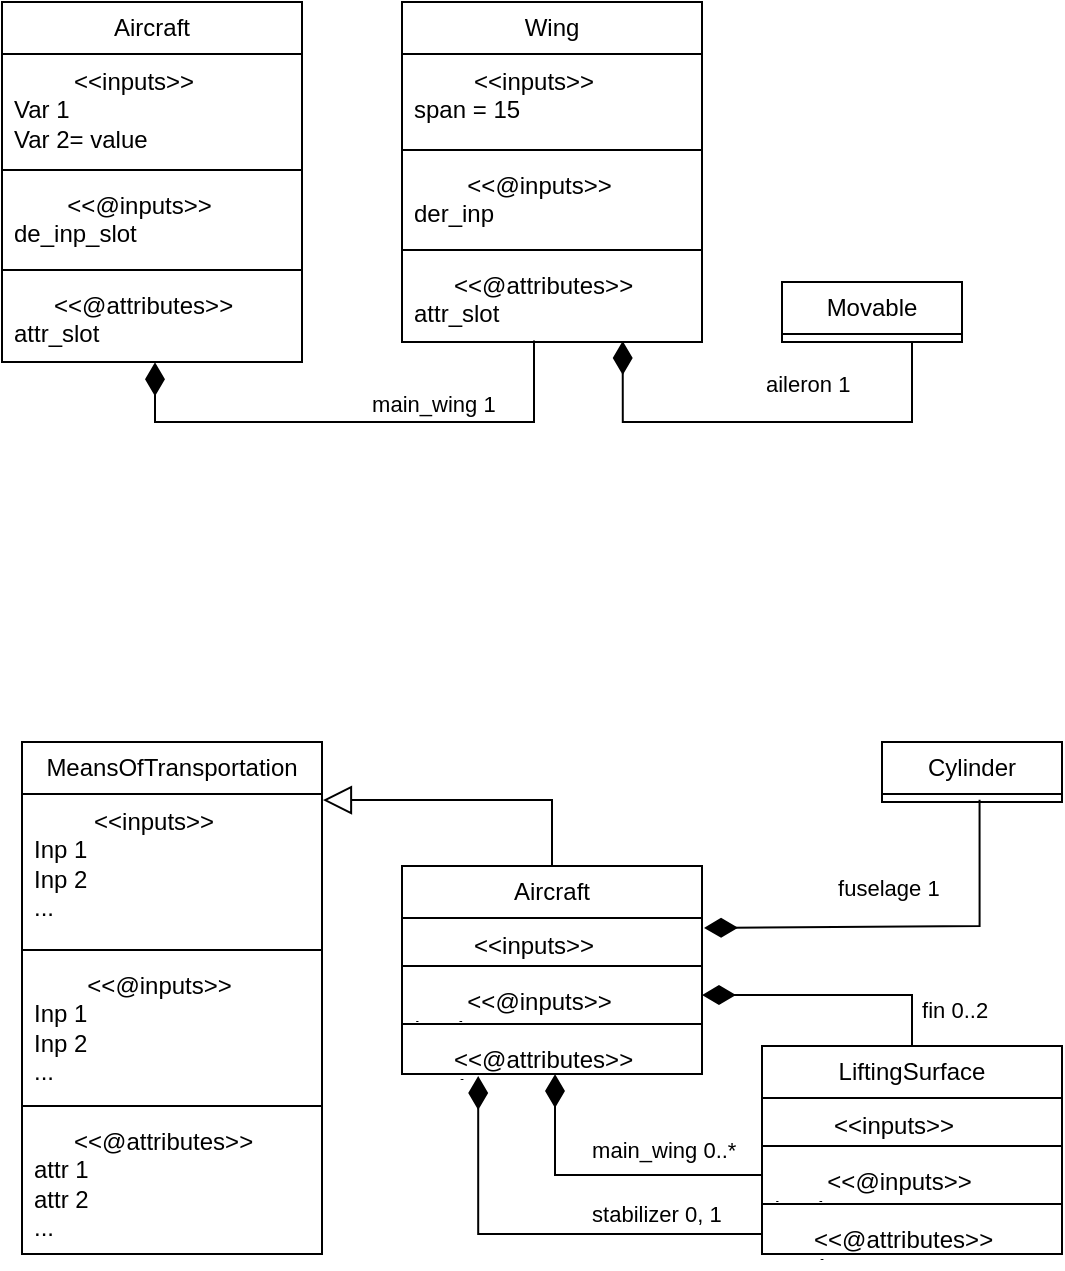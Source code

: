 <mxfile version="24.4.6" type="device" pages="2">
  <diagram id="3HYpg9L5Uhzjahf96DRQ" name="extended UML 1">
    <mxGraphModel dx="1195" dy="643" grid="1" gridSize="10" guides="1" tooltips="1" connect="1" arrows="1" fold="1" page="1" pageScale="1" pageWidth="3300" pageHeight="4681" math="0" shadow="0">
      <root>
        <mxCell id="0" />
        <mxCell id="1" parent="0" />
        <mxCell id="5k5pkW4J8FM4mPkAsPTh-1" value="&amp;nbsp;fin 0..2" style="endArrow=0;html=1;endSize=12;startArrow=diamondThin;startSize=14;startFill=1;align=left;verticalAlign=bottom;rounded=0;exitX=1;exitY=0.5;exitDx=0;exitDy=0;edgeStyle=orthogonalEdgeStyle;entryX=0.5;entryY=0;entryDx=0;entryDy=0;" parent="1" source="5k5pkW4J8FM4mPkAsPTh-14" target="5k5pkW4J8FM4mPkAsPTh-17" edge="1">
          <mxGeometry x="0.858" relative="1" as="geometry">
            <mxPoint x="540.0" y="765" as="sourcePoint" />
            <mxPoint x="695.0" y="822" as="targetPoint" />
            <mxPoint as="offset" />
          </mxGeometry>
        </mxCell>
        <mxCell id="5k5pkW4J8FM4mPkAsPTh-2" value="MeansOfTransportation" style="swimlane;fontStyle=0;childLayout=stackLayout;horizontal=1;startSize=26;fillColor=none;horizontalStack=0;resizeParent=1;resizeParentMax=0;resizeLast=0;collapsible=1;marginBottom=0;whiteSpace=wrap;html=1;" parent="1" vertex="1">
          <mxGeometry x="180" y="630" width="150" height="256" as="geometry">
            <mxRectangle x="60" y="112" width="90" height="30" as="alternateBounds" />
          </mxGeometry>
        </mxCell>
        <mxCell id="5k5pkW4J8FM4mPkAsPTh-3" value="&lt;div style=&quot;text-align: center;&quot;&gt;&lt;span style=&quot;background-color: initial;&quot;&gt;&amp;nbsp; &amp;nbsp; &amp;nbsp; &amp;nbsp; &amp;nbsp;&amp;lt;&amp;lt;inputs&amp;gt;&amp;gt;&lt;/span&gt;&lt;/div&gt;Inp 1&lt;br&gt;Inp 2&lt;br&gt;..." style="text;strokeColor=none;fillColor=none;align=left;verticalAlign=top;spacingLeft=4;spacingRight=4;overflow=hidden;rotatable=0;points=[[0,0.5],[1,0.5]];portConstraint=eastwest;whiteSpace=wrap;html=1;collapsible=1;marginBottom=0;" parent="5k5pkW4J8FM4mPkAsPTh-2" vertex="1" collapsed="1">
          <mxGeometry y="26" width="150" height="74" as="geometry">
            <mxRectangle y="26" width="150" height="20" as="alternateBounds" />
          </mxGeometry>
        </mxCell>
        <mxCell id="5k5pkW4J8FM4mPkAsPTh-4" value="" style="line;strokeWidth=1;fillColor=none;align=left;verticalAlign=middle;spacingTop=-1;spacingLeft=3;spacingRight=3;rotatable=0;labelPosition=right;points=[];portConstraint=eastwest;strokeColor=inherit;" parent="5k5pkW4J8FM4mPkAsPTh-2" vertex="1">
          <mxGeometry y="100" width="150" as="geometry" />
        </mxCell>
        <mxCell id="5k5pkW4J8FM4mPkAsPTh-5" value="" style="line;strokeWidth=1;fillColor=none;align=left;verticalAlign=middle;spacingTop=-1;spacingLeft=3;spacingRight=3;rotatable=0;labelPosition=right;points=[];portConstraint=eastwest;strokeColor=inherit;" parent="5k5pkW4J8FM4mPkAsPTh-2" vertex="1">
          <mxGeometry y="100" width="150" height="8" as="geometry" />
        </mxCell>
        <mxCell id="5k5pkW4J8FM4mPkAsPTh-6" value="&lt;div style=&quot;border-color: var(--border-color); text-align: center;&quot;&gt;&amp;nbsp; &amp;nbsp; &amp;nbsp; &amp;nbsp; &amp;lt;&amp;lt;@inputs&amp;gt;&amp;gt;&lt;/div&gt;Inp 1&lt;br style=&quot;border-color: var(--border-color);&quot;&gt;Inp 2&lt;br style=&quot;border-color: var(--border-color);&quot;&gt;..." style="text;strokeColor=none;fillColor=none;align=left;verticalAlign=top;spacingLeft=4;spacingRight=4;overflow=hidden;rotatable=0;points=[[0,0.5],[1,0.5]];portConstraint=eastwest;whiteSpace=wrap;html=1;collapsible=1;marginBottom=0" parent="5k5pkW4J8FM4mPkAsPTh-2" vertex="1" collapsed="1">
          <mxGeometry y="108" width="150" height="70" as="geometry">
            <mxRectangle y="108" width="150" height="21" as="alternateBounds" />
          </mxGeometry>
        </mxCell>
        <mxCell id="5k5pkW4J8FM4mPkAsPTh-7" value="" style="line;strokeWidth=1;fillColor=none;align=left;verticalAlign=middle;spacingTop=-1;spacingLeft=3;spacingRight=3;rotatable=0;labelPosition=right;points=[];portConstraint=eastwest;strokeColor=inherit;" parent="5k5pkW4J8FM4mPkAsPTh-2" vertex="1">
          <mxGeometry y="178" width="150" height="8" as="geometry" />
        </mxCell>
        <mxCell id="5k5pkW4J8FM4mPkAsPTh-8" value="&lt;div style=&quot;border-color: var(--border-color); text-align: center;&quot;&gt;&amp;nbsp; &amp;nbsp; &amp;nbsp; &amp;lt;&amp;lt;@attributes&amp;gt;&amp;gt;&lt;/div&gt;attr 1&lt;br style=&quot;border-color: var(--border-color);&quot;&gt;attr 2&lt;br style=&quot;border-color: var(--border-color);&quot;&gt;..." style="text;strokeColor=none;fillColor=none;align=left;verticalAlign=top;spacingLeft=4;spacingRight=4;overflow=hidden;rotatable=0;points=[[0,0.5],[1,0.5]];portConstraint=eastwest;whiteSpace=wrap;html=1;collapsible=1;marginBottom=0" parent="5k5pkW4J8FM4mPkAsPTh-2" vertex="1" collapsed="1">
          <mxGeometry y="186" width="150" height="70" as="geometry">
            <mxRectangle y="186" width="150" height="21" as="alternateBounds" />
          </mxGeometry>
        </mxCell>
        <mxCell id="5k5pkW4J8FM4mPkAsPTh-9" value="" style="endArrow=block;dashed=0;endFill=0;endSize=12;html=1;rounded=0;exitX=0.5;exitY=0;exitDx=0;exitDy=0;entryX=1.003;entryY=0.041;entryDx=0;entryDy=0;edgeStyle=orthogonalEdgeStyle;entryPerimeter=0;" parent="1" source="5k5pkW4J8FM4mPkAsPTh-10" target="5k5pkW4J8FM4mPkAsPTh-3" edge="1">
          <mxGeometry width="160" relative="1" as="geometry">
            <mxPoint x="465" y="702" as="sourcePoint" />
            <mxPoint x="280" y="982" as="targetPoint" />
          </mxGeometry>
        </mxCell>
        <mxCell id="5k5pkW4J8FM4mPkAsPTh-10" value="Aircraft" style="swimlane;fontStyle=0;childLayout=stackLayout;horizontal=1;startSize=26;fillColor=none;horizontalStack=0;resizeParent=1;resizeParentMax=0;resizeLast=0;collapsible=1;marginBottom=0;whiteSpace=wrap;html=1;" parent="1" vertex="1">
          <mxGeometry x="370" y="692" width="150" height="104" as="geometry">
            <mxRectangle x="60" y="112" width="90" height="30" as="alternateBounds" />
          </mxGeometry>
        </mxCell>
        <mxCell id="5k5pkW4J8FM4mPkAsPTh-11" value="&lt;div style=&quot;text-align: center;&quot;&gt;&lt;span style=&quot;background-color: initial;&quot;&gt;&amp;nbsp; &amp;nbsp; &amp;nbsp; &amp;nbsp; &amp;nbsp;&amp;lt;&amp;lt;inputs&amp;gt;&amp;gt;&lt;/span&gt;&lt;/div&gt;Inp 1&lt;br&gt;Inp 2&lt;br&gt;..." style="text;strokeColor=none;fillColor=none;align=left;verticalAlign=top;spacingLeft=4;spacingRight=4;overflow=hidden;rotatable=0;points=[[0,0.5],[1,0.5]];portConstraint=eastwest;whiteSpace=wrap;html=1;collapsible=1;marginBottom=0;" parent="5k5pkW4J8FM4mPkAsPTh-10" vertex="1">
          <mxGeometry y="26" width="150" height="20" as="geometry">
            <mxRectangle y="26" width="150" height="74" as="alternateBounds" />
          </mxGeometry>
        </mxCell>
        <mxCell id="5k5pkW4J8FM4mPkAsPTh-12" value="" style="line;strokeWidth=1;fillColor=none;align=left;verticalAlign=middle;spacingTop=-1;spacingLeft=3;spacingRight=3;rotatable=0;labelPosition=right;points=[];portConstraint=eastwest;strokeColor=inherit;" parent="5k5pkW4J8FM4mPkAsPTh-10" vertex="1">
          <mxGeometry y="46" width="150" as="geometry" />
        </mxCell>
        <mxCell id="5k5pkW4J8FM4mPkAsPTh-13" value="" style="line;strokeWidth=1;fillColor=none;align=left;verticalAlign=middle;spacingTop=-1;spacingLeft=3;spacingRight=3;rotatable=0;labelPosition=right;points=[];portConstraint=eastwest;strokeColor=inherit;" parent="5k5pkW4J8FM4mPkAsPTh-10" vertex="1">
          <mxGeometry y="46" width="150" height="8" as="geometry" />
        </mxCell>
        <mxCell id="5k5pkW4J8FM4mPkAsPTh-14" value="&lt;div style=&quot;border-color: var(--border-color); text-align: center;&quot;&gt;&amp;nbsp; &amp;nbsp; &amp;nbsp; &amp;nbsp; &amp;lt;&amp;lt;@inputs&amp;gt;&amp;gt;&lt;/div&gt;Inp 1&lt;br style=&quot;border-color: var(--border-color);&quot;&gt;Inp 2&lt;br style=&quot;border-color: var(--border-color);&quot;&gt;..." style="text;strokeColor=none;fillColor=none;align=left;verticalAlign=top;spacingLeft=4;spacingRight=4;overflow=hidden;rotatable=0;points=[[0,0.5],[1,0.5]];portConstraint=eastwest;whiteSpace=wrap;html=1;collapsible=1;marginBottom=0" parent="5k5pkW4J8FM4mPkAsPTh-10" vertex="1">
          <mxGeometry y="54" width="150" height="21" as="geometry">
            <mxRectangle y="108" width="150" height="70" as="alternateBounds" />
          </mxGeometry>
        </mxCell>
        <mxCell id="5k5pkW4J8FM4mPkAsPTh-15" value="" style="line;strokeWidth=1;fillColor=none;align=left;verticalAlign=middle;spacingTop=-1;spacingLeft=3;spacingRight=3;rotatable=0;labelPosition=right;points=[];portConstraint=eastwest;strokeColor=inherit;" parent="5k5pkW4J8FM4mPkAsPTh-10" vertex="1">
          <mxGeometry y="75" width="150" height="8" as="geometry" />
        </mxCell>
        <mxCell id="5k5pkW4J8FM4mPkAsPTh-16" value="&lt;div style=&quot;border-color: var(--border-color); text-align: center;&quot;&gt;&amp;nbsp; &amp;nbsp; &amp;nbsp; &amp;lt;&amp;lt;@attributes&amp;gt;&amp;gt;&lt;/div&gt;attr 1&lt;br style=&quot;border-color: var(--border-color);&quot;&gt;attr 2&lt;br style=&quot;border-color: var(--border-color);&quot;&gt;..." style="text;strokeColor=none;fillColor=none;align=left;verticalAlign=top;spacingLeft=4;spacingRight=4;overflow=hidden;rotatable=0;points=[[0,0.5],[1,0.5]];portConstraint=eastwest;whiteSpace=wrap;html=1;collapsible=1;marginBottom=0" parent="5k5pkW4J8FM4mPkAsPTh-10" vertex="1">
          <mxGeometry y="83" width="150" height="21" as="geometry">
            <mxRectangle y="83" width="150" height="70" as="alternateBounds" />
          </mxGeometry>
        </mxCell>
        <mxCell id="5k5pkW4J8FM4mPkAsPTh-17" value="LiftingSurface" style="swimlane;fontStyle=0;childLayout=stackLayout;horizontal=1;startSize=26;fillColor=none;horizontalStack=0;resizeParent=1;resizeParentMax=0;resizeLast=0;collapsible=1;marginBottom=0;whiteSpace=wrap;html=1;" parent="1" vertex="1">
          <mxGeometry x="550" y="782" width="150" height="104" as="geometry">
            <mxRectangle x="60" y="112" width="90" height="30" as="alternateBounds" />
          </mxGeometry>
        </mxCell>
        <mxCell id="5k5pkW4J8FM4mPkAsPTh-18" value="&lt;div style=&quot;text-align: center;&quot;&gt;&lt;span style=&quot;background-color: initial;&quot;&gt;&amp;nbsp; &amp;nbsp; &amp;nbsp; &amp;nbsp; &amp;nbsp;&amp;lt;&amp;lt;inputs&amp;gt;&amp;gt;&lt;/span&gt;&lt;/div&gt;Inp 1&lt;br&gt;Inp 2&lt;br&gt;..." style="text;strokeColor=none;fillColor=none;align=left;verticalAlign=top;spacingLeft=4;spacingRight=4;overflow=hidden;rotatable=0;points=[[0,0.5],[1,0.5]];portConstraint=eastwest;whiteSpace=wrap;html=1;collapsible=1;marginBottom=0;" parent="5k5pkW4J8FM4mPkAsPTh-17" vertex="1">
          <mxGeometry y="26" width="150" height="20" as="geometry">
            <mxRectangle y="26" width="150" height="74" as="alternateBounds" />
          </mxGeometry>
        </mxCell>
        <mxCell id="5k5pkW4J8FM4mPkAsPTh-19" value="" style="line;strokeWidth=1;fillColor=none;align=left;verticalAlign=middle;spacingTop=-1;spacingLeft=3;spacingRight=3;rotatable=0;labelPosition=right;points=[];portConstraint=eastwest;strokeColor=inherit;" parent="5k5pkW4J8FM4mPkAsPTh-17" vertex="1">
          <mxGeometry y="46" width="150" as="geometry" />
        </mxCell>
        <mxCell id="5k5pkW4J8FM4mPkAsPTh-20" value="" style="line;strokeWidth=1;fillColor=none;align=left;verticalAlign=middle;spacingTop=-1;spacingLeft=3;spacingRight=3;rotatable=0;labelPosition=right;points=[];portConstraint=eastwest;strokeColor=inherit;" parent="5k5pkW4J8FM4mPkAsPTh-17" vertex="1">
          <mxGeometry y="46" width="150" height="8" as="geometry" />
        </mxCell>
        <mxCell id="5k5pkW4J8FM4mPkAsPTh-21" value="&lt;div style=&quot;border-color: var(--border-color); text-align: center;&quot;&gt;&amp;nbsp; &amp;nbsp; &amp;nbsp; &amp;nbsp; &amp;lt;&amp;lt;@inputs&amp;gt;&amp;gt;&lt;/div&gt;Inp 1&lt;br style=&quot;border-color: var(--border-color);&quot;&gt;Inp 2&lt;br style=&quot;border-color: var(--border-color);&quot;&gt;..." style="text;strokeColor=none;fillColor=none;align=left;verticalAlign=top;spacingLeft=4;spacingRight=4;overflow=hidden;rotatable=0;points=[[0,0.5],[1,0.5]];portConstraint=eastwest;whiteSpace=wrap;html=1;collapsible=1;marginBottom=0" parent="5k5pkW4J8FM4mPkAsPTh-17" vertex="1">
          <mxGeometry y="54" width="150" height="21" as="geometry">
            <mxRectangle y="54" width="150" height="70" as="alternateBounds" />
          </mxGeometry>
        </mxCell>
        <mxCell id="5k5pkW4J8FM4mPkAsPTh-22" value="" style="line;strokeWidth=1;fillColor=none;align=left;verticalAlign=middle;spacingTop=-1;spacingLeft=3;spacingRight=3;rotatable=0;labelPosition=right;points=[];portConstraint=eastwest;strokeColor=inherit;" parent="5k5pkW4J8FM4mPkAsPTh-17" vertex="1">
          <mxGeometry y="75" width="150" height="8" as="geometry" />
        </mxCell>
        <mxCell id="5k5pkW4J8FM4mPkAsPTh-23" value="&lt;div style=&quot;border-color: var(--border-color); text-align: center;&quot;&gt;&amp;nbsp; &amp;nbsp; &amp;nbsp; &amp;lt;&amp;lt;@attributes&amp;gt;&amp;gt;&lt;/div&gt;attr 1&lt;br style=&quot;border-color: var(--border-color);&quot;&gt;attr 2&lt;br style=&quot;border-color: var(--border-color);&quot;&gt;..." style="text;strokeColor=none;fillColor=none;align=left;verticalAlign=top;spacingLeft=4;spacingRight=4;overflow=hidden;rotatable=0;points=[[0,0.5],[1,0.5]];portConstraint=eastwest;whiteSpace=wrap;html=1;collapsible=1;marginBottom=0" parent="5k5pkW4J8FM4mPkAsPTh-17" vertex="1">
          <mxGeometry y="83" width="150" height="21" as="geometry">
            <mxRectangle y="83" width="150" height="70" as="alternateBounds" />
          </mxGeometry>
        </mxCell>
        <mxCell id="5k5pkW4J8FM4mPkAsPTh-24" value="&amp;nbsp;fuselage 1" style="endArrow=0;html=1;endSize=12;startArrow=diamondThin;startSize=14;startFill=1;align=left;verticalAlign=bottom;rounded=0;exitX=1.007;exitY=0.247;exitDx=0;exitDy=0;edgeStyle=orthogonalEdgeStyle;exitPerimeter=0;entryX=0.542;entryY=0.964;entryDx=0;entryDy=0;entryPerimeter=0;" parent="1" source="5k5pkW4J8FM4mPkAsPTh-11" target="5k5pkW4J8FM4mPkAsPTh-31" edge="1">
          <mxGeometry x="-0.383" y="11" relative="1" as="geometry">
            <mxPoint x="530" y="462" as="sourcePoint" />
            <mxPoint x="640" y="702" as="targetPoint" />
            <mxPoint as="offset" />
            <Array as="points">
              <mxPoint x="535" y="723" />
              <mxPoint x="631" y="722" />
            </Array>
          </mxGeometry>
        </mxCell>
        <mxCell id="5k5pkW4J8FM4mPkAsPTh-25" value="Cylinder" style="swimlane;fontStyle=0;childLayout=stackLayout;horizontal=1;startSize=26;fillColor=none;horizontalStack=0;resizeParent=1;resizeParentMax=0;resizeLast=0;collapsible=1;marginBottom=0;whiteSpace=wrap;html=1;" parent="1" vertex="1" collapsed="1">
          <mxGeometry x="610" y="630" width="90" height="30" as="geometry">
            <mxRectangle x="500" y="126" width="150" height="104" as="alternateBounds" />
          </mxGeometry>
        </mxCell>
        <mxCell id="5k5pkW4J8FM4mPkAsPTh-26" value="&lt;div style=&quot;text-align: center;&quot;&gt;&lt;span style=&quot;background-color: initial;&quot;&gt;&amp;nbsp; &amp;nbsp; &amp;nbsp; &amp;nbsp; &amp;nbsp;&amp;lt;&amp;lt;inputs&amp;gt;&amp;gt;&lt;/span&gt;&lt;/div&gt;Inp 1&lt;br&gt;Inp 2&lt;br&gt;..." style="text;strokeColor=none;fillColor=none;align=left;verticalAlign=top;spacingLeft=4;spacingRight=4;overflow=hidden;rotatable=0;points=[[0,0.5],[1,0.5]];portConstraint=eastwest;whiteSpace=wrap;html=1;collapsible=1;marginBottom=0;" parent="5k5pkW4J8FM4mPkAsPTh-25" vertex="1">
          <mxGeometry y="26" width="150" height="20" as="geometry">
            <mxRectangle y="26" width="150" height="74" as="alternateBounds" />
          </mxGeometry>
        </mxCell>
        <mxCell id="5k5pkW4J8FM4mPkAsPTh-27" value="" style="line;strokeWidth=1;fillColor=none;align=left;verticalAlign=middle;spacingTop=-1;spacingLeft=3;spacingRight=3;rotatable=0;labelPosition=right;points=[];portConstraint=eastwest;strokeColor=inherit;" parent="5k5pkW4J8FM4mPkAsPTh-25" vertex="1">
          <mxGeometry y="46" width="150" as="geometry" />
        </mxCell>
        <mxCell id="5k5pkW4J8FM4mPkAsPTh-28" value="" style="line;strokeWidth=1;fillColor=none;align=left;verticalAlign=middle;spacingTop=-1;spacingLeft=3;spacingRight=3;rotatable=0;labelPosition=right;points=[];portConstraint=eastwest;strokeColor=inherit;" parent="5k5pkW4J8FM4mPkAsPTh-25" vertex="1">
          <mxGeometry y="46" width="150" height="8" as="geometry" />
        </mxCell>
        <mxCell id="5k5pkW4J8FM4mPkAsPTh-29" value="&lt;div style=&quot;border-color: var(--border-color); text-align: center;&quot;&gt;&amp;nbsp; &amp;nbsp; &amp;nbsp; &amp;nbsp; &amp;lt;&amp;lt;@inputs&amp;gt;&amp;gt;&lt;/div&gt;Inp 1&lt;br style=&quot;border-color: var(--border-color);&quot;&gt;Inp 2&lt;br style=&quot;border-color: var(--border-color);&quot;&gt;..." style="text;strokeColor=none;fillColor=none;align=left;verticalAlign=top;spacingLeft=4;spacingRight=4;overflow=hidden;rotatable=0;points=[[0,0.5],[1,0.5]];portConstraint=eastwest;whiteSpace=wrap;html=1;collapsible=1;marginBottom=0" parent="5k5pkW4J8FM4mPkAsPTh-25" vertex="1">
          <mxGeometry y="54" width="150" height="21" as="geometry">
            <mxRectangle y="54" width="150" height="70" as="alternateBounds" />
          </mxGeometry>
        </mxCell>
        <mxCell id="5k5pkW4J8FM4mPkAsPTh-30" value="" style="line;strokeWidth=1;fillColor=none;align=left;verticalAlign=middle;spacingTop=-1;spacingLeft=3;spacingRight=3;rotatable=0;labelPosition=right;points=[];portConstraint=eastwest;strokeColor=inherit;" parent="5k5pkW4J8FM4mPkAsPTh-25" vertex="1">
          <mxGeometry y="75" width="150" height="8" as="geometry" />
        </mxCell>
        <mxCell id="5k5pkW4J8FM4mPkAsPTh-31" value="&lt;div style=&quot;border-color: var(--border-color); text-align: center;&quot;&gt;&amp;nbsp; &amp;nbsp; &amp;nbsp; &amp;lt;&amp;lt;@attributes&amp;gt;&amp;gt;&lt;/div&gt;attr 1&lt;br style=&quot;border-color: var(--border-color);&quot;&gt;attr 2&lt;br style=&quot;border-color: var(--border-color);&quot;&gt;..." style="text;strokeColor=none;fillColor=none;align=left;verticalAlign=top;spacingLeft=4;spacingRight=4;overflow=hidden;rotatable=0;points=[[0,0.5],[1,0.5]];portConstraint=eastwest;whiteSpace=wrap;html=1;collapsible=1;marginBottom=0" parent="5k5pkW4J8FM4mPkAsPTh-25" vertex="1">
          <mxGeometry y="83" width="150" height="21" as="geometry">
            <mxRectangle y="83" width="150" height="70" as="alternateBounds" />
          </mxGeometry>
        </mxCell>
        <mxCell id="5k5pkW4J8FM4mPkAsPTh-32" value="&amp;nbsp;main_wing 0..*" style="endArrow=0;html=1;endSize=12;startArrow=diamondThin;startSize=14;startFill=1;align=left;verticalAlign=bottom;rounded=0;edgeStyle=orthogonalEdgeStyle;entryX=0;entryY=0.5;entryDx=0;entryDy=0;exitX=0.51;exitY=1.003;exitDx=0;exitDy=0;exitPerimeter=0;" parent="1" source="5k5pkW4J8FM4mPkAsPTh-16" target="5k5pkW4J8FM4mPkAsPTh-21" edge="1">
          <mxGeometry x="-0.169" y="5" relative="1" as="geometry">
            <mxPoint x="420" y="847.97" as="sourcePoint" />
            <mxPoint x="530" y="815.97" as="targetPoint" />
            <mxPoint y="1" as="offset" />
          </mxGeometry>
        </mxCell>
        <mxCell id="5k5pkW4J8FM4mPkAsPTh-43" value="&amp;nbsp;stabilizer 0, 1" style="endArrow=0;html=1;endSize=12;startArrow=diamondThin;startSize=14;startFill=1;align=left;verticalAlign=bottom;rounded=0;edgeStyle=orthogonalEdgeStyle;entryX=0;entryY=0.5;entryDx=0;entryDy=0;exitX=0.254;exitY=1.048;exitDx=0;exitDy=0;exitPerimeter=0;" parent="1" source="5k5pkW4J8FM4mPkAsPTh-16" target="5k5pkW4J8FM4mPkAsPTh-23" edge="1">
          <mxGeometry x="0.182" y="1" relative="1" as="geometry">
            <mxPoint x="457" y="806" as="sourcePoint" />
            <mxPoint x="560" y="857" as="targetPoint" />
            <mxPoint as="offset" />
            <Array as="points">
              <mxPoint x="408" y="876" />
              <mxPoint x="550" y="876" />
            </Array>
          </mxGeometry>
        </mxCell>
        <mxCell id="O1_cMSCevO41RhUx0xKx-2" value="Aircraft" style="swimlane;fontStyle=0;childLayout=stackLayout;horizontal=1;startSize=26;fillColor=none;horizontalStack=0;resizeParent=1;resizeParentMax=0;resizeLast=0;collapsible=1;marginBottom=0;whiteSpace=wrap;html=1;" parent="1" vertex="1">
          <mxGeometry x="170" y="260" width="150" height="180" as="geometry">
            <mxRectangle x="60" y="112" width="90" height="30" as="alternateBounds" />
          </mxGeometry>
        </mxCell>
        <mxCell id="O1_cMSCevO41RhUx0xKx-3" value="&lt;div style=&quot;text-align: center;&quot;&gt;&lt;span style=&quot;background-color: initial;&quot;&gt;&amp;nbsp; &amp;nbsp; &amp;nbsp; &amp;nbsp; &amp;nbsp;&amp;lt;&amp;lt;inputs&amp;gt;&amp;gt;&lt;/span&gt;&lt;/div&gt;Var 1&lt;br&gt;Var 2= value" style="text;strokeColor=none;fillColor=none;align=left;verticalAlign=top;spacingLeft=4;spacingRight=4;overflow=hidden;rotatable=0;points=[[0,0.5],[1,0.5]];portConstraint=eastwest;whiteSpace=wrap;html=1;collapsible=1;marginBottom=0;" parent="O1_cMSCevO41RhUx0xKx-2" vertex="1" collapsed="1">
          <mxGeometry y="26" width="150" height="54" as="geometry">
            <mxRectangle y="26" width="150" height="20" as="alternateBounds" />
          </mxGeometry>
        </mxCell>
        <mxCell id="O1_cMSCevO41RhUx0xKx-4" value="" style="line;strokeWidth=1;fillColor=none;align=left;verticalAlign=middle;spacingTop=-1;spacingLeft=3;spacingRight=3;rotatable=0;labelPosition=right;points=[];portConstraint=eastwest;strokeColor=inherit;" parent="O1_cMSCevO41RhUx0xKx-2" vertex="1">
          <mxGeometry y="80" width="150" as="geometry" />
        </mxCell>
        <mxCell id="O1_cMSCevO41RhUx0xKx-5" value="" style="line;strokeWidth=1;fillColor=none;align=left;verticalAlign=middle;spacingTop=-1;spacingLeft=3;spacingRight=3;rotatable=0;labelPosition=right;points=[];portConstraint=eastwest;strokeColor=inherit;" parent="O1_cMSCevO41RhUx0xKx-2" vertex="1">
          <mxGeometry y="80" width="150" height="8" as="geometry" />
        </mxCell>
        <mxCell id="O1_cMSCevO41RhUx0xKx-6" value="&lt;div style=&quot;border-color: var(--border-color);&quot;&gt;&amp;nbsp; &amp;nbsp; &amp;nbsp; &amp;nbsp; &amp;lt;&amp;lt;@inputs&amp;gt;&amp;gt;&lt;br&gt;&lt;span style=&quot;background-color: initial;&quot;&gt;de_inp_slot&lt;/span&gt;&lt;/div&gt;" style="text;strokeColor=none;fillColor=none;align=left;verticalAlign=top;spacingLeft=4;spacingRight=4;overflow=hidden;rotatable=0;points=[[0,0.5],[1,0.5]];portConstraint=eastwest;whiteSpace=wrap;html=1;collapsible=1;marginBottom=0" parent="O1_cMSCevO41RhUx0xKx-2" vertex="1" collapsed="1">
          <mxGeometry y="88" width="150" height="42" as="geometry">
            <mxRectangle y="88" width="150" height="21" as="alternateBounds" />
          </mxGeometry>
        </mxCell>
        <mxCell id="O1_cMSCevO41RhUx0xKx-7" value="" style="line;strokeWidth=1;fillColor=none;align=left;verticalAlign=middle;spacingTop=-1;spacingLeft=3;spacingRight=3;rotatable=0;labelPosition=right;points=[];portConstraint=eastwest;strokeColor=inherit;" parent="O1_cMSCevO41RhUx0xKx-2" vertex="1">
          <mxGeometry y="130" width="150" height="8" as="geometry" />
        </mxCell>
        <mxCell id="O1_cMSCevO41RhUx0xKx-8" value="&lt;div style=&quot;border-color: var(--border-color); text-align: center;&quot;&gt;&amp;nbsp; &amp;nbsp; &amp;nbsp; &amp;lt;&amp;lt;@attributes&amp;gt;&amp;gt;&lt;/div&gt;attr_slot&lt;br style=&quot;border-color: var(--border-color);&quot;&gt;" style="text;strokeColor=none;fillColor=none;align=left;verticalAlign=top;spacingLeft=4;spacingRight=4;overflow=hidden;rotatable=0;points=[[0,0.5],[1,0.5]];portConstraint=eastwest;whiteSpace=wrap;html=1;collapsible=1;marginBottom=0" parent="O1_cMSCevO41RhUx0xKx-2" vertex="1" collapsed="1">
          <mxGeometry y="138" width="150" height="42" as="geometry">
            <mxRectangle y="138" width="150" height="21" as="alternateBounds" />
          </mxGeometry>
        </mxCell>
        <mxCell id="O1_cMSCevO41RhUx0xKx-9" value="Wing" style="swimlane;fontStyle=0;childLayout=stackLayout;horizontal=1;startSize=26;fillColor=none;horizontalStack=0;resizeParent=1;resizeParentMax=0;resizeLast=0;collapsible=1;marginBottom=0;whiteSpace=wrap;html=1;" parent="1" vertex="1">
          <mxGeometry x="370" y="260" width="150" height="170" as="geometry">
            <mxRectangle x="60" y="112" width="90" height="30" as="alternateBounds" />
          </mxGeometry>
        </mxCell>
        <mxCell id="O1_cMSCevO41RhUx0xKx-10" value="&lt;div style=&quot;text-align: center;&quot;&gt;&lt;span style=&quot;background-color: initial;&quot;&gt;&amp;nbsp; &amp;nbsp; &amp;nbsp; &amp;nbsp; &amp;nbsp;&amp;lt;&amp;lt;inputs&amp;gt;&amp;gt;&lt;/span&gt;&lt;/div&gt;span = 15" style="text;strokeColor=none;fillColor=none;align=left;verticalAlign=top;spacingLeft=4;spacingRight=4;overflow=hidden;rotatable=0;points=[[0,0.5],[1,0.5]];portConstraint=eastwest;whiteSpace=wrap;html=1;collapsible=1;marginBottom=0;" parent="O1_cMSCevO41RhUx0xKx-9" vertex="1" collapsed="1">
          <mxGeometry y="26" width="150" height="44" as="geometry">
            <mxRectangle y="26" width="150" height="20" as="alternateBounds" />
          </mxGeometry>
        </mxCell>
        <mxCell id="O1_cMSCevO41RhUx0xKx-11" value="" style="line;strokeWidth=1;fillColor=none;align=left;verticalAlign=middle;spacingTop=-1;spacingLeft=3;spacingRight=3;rotatable=0;labelPosition=right;points=[];portConstraint=eastwest;strokeColor=inherit;" parent="O1_cMSCevO41RhUx0xKx-9" vertex="1">
          <mxGeometry y="70" width="150" as="geometry" />
        </mxCell>
        <mxCell id="O1_cMSCevO41RhUx0xKx-12" value="" style="line;strokeWidth=1;fillColor=none;align=left;verticalAlign=middle;spacingTop=-1;spacingLeft=3;spacingRight=3;rotatable=0;labelPosition=right;points=[];portConstraint=eastwest;strokeColor=inherit;" parent="O1_cMSCevO41RhUx0xKx-9" vertex="1">
          <mxGeometry y="70" width="150" height="8" as="geometry" />
        </mxCell>
        <mxCell id="O1_cMSCevO41RhUx0xKx-13" value="&lt;div style=&quot;border-color: var(--border-color); text-align: center;&quot;&gt;&amp;nbsp; &amp;nbsp; &amp;nbsp; &amp;nbsp; &amp;lt;&amp;lt;@inputs&amp;gt;&amp;gt;&lt;/div&gt;der_inp" style="text;strokeColor=none;fillColor=none;align=left;verticalAlign=top;spacingLeft=4;spacingRight=4;overflow=hidden;rotatable=0;points=[[0,0.5],[1,0.5]];portConstraint=eastwest;whiteSpace=wrap;html=1;collapsible=1;marginBottom=0" parent="O1_cMSCevO41RhUx0xKx-9" vertex="1" collapsed="1">
          <mxGeometry y="78" width="150" height="42" as="geometry">
            <mxRectangle y="78" width="150" height="21" as="alternateBounds" />
          </mxGeometry>
        </mxCell>
        <mxCell id="O1_cMSCevO41RhUx0xKx-14" value="" style="line;strokeWidth=1;fillColor=none;align=left;verticalAlign=middle;spacingTop=-1;spacingLeft=3;spacingRight=3;rotatable=0;labelPosition=right;points=[];portConstraint=eastwest;strokeColor=inherit;" parent="O1_cMSCevO41RhUx0xKx-9" vertex="1">
          <mxGeometry y="120" width="150" height="8" as="geometry" />
        </mxCell>
        <mxCell id="O1_cMSCevO41RhUx0xKx-15" value="&lt;div style=&quot;border-color: var(--border-color); text-align: center;&quot;&gt;&amp;nbsp; &amp;nbsp; &amp;nbsp; &amp;lt;&amp;lt;@attributes&amp;gt;&amp;gt;&lt;/div&gt;attr_slot&lt;br style=&quot;border-color: var(--border-color);&quot;&gt;" style="text;strokeColor=none;fillColor=none;align=left;verticalAlign=top;spacingLeft=4;spacingRight=4;overflow=hidden;rotatable=0;points=[[0,0.5],[1,0.5]];portConstraint=eastwest;whiteSpace=wrap;html=1;collapsible=1;marginBottom=0" parent="O1_cMSCevO41RhUx0xKx-9" vertex="1" collapsed="1">
          <mxGeometry y="128" width="150" height="42" as="geometry">
            <mxRectangle y="128" width="150" height="21" as="alternateBounds" />
          </mxGeometry>
        </mxCell>
        <mxCell id="O1_cMSCevO41RhUx0xKx-16" value="&amp;nbsp;main_wing 1" style="endArrow=0;html=1;endSize=12;startArrow=diamondThin;startSize=14;startFill=1;align=left;verticalAlign=bottom;rounded=0;edgeStyle=orthogonalEdgeStyle;entryX=0.44;entryY=0.981;entryDx=0;entryDy=0;exitX=0.51;exitY=1.003;exitDx=0;exitDy=0;exitPerimeter=0;entryPerimeter=0;" parent="1" source="O1_cMSCevO41RhUx0xKx-8" target="O1_cMSCevO41RhUx0xKx-15" edge="1">
          <mxGeometry x="0.025" relative="1" as="geometry">
            <mxPoint x="220" y="415.97" as="sourcePoint" />
            <mxPoint x="330" y="383.97" as="targetPoint" />
            <mxPoint as="offset" />
            <Array as="points">
              <mxPoint x="247" y="470" />
              <mxPoint x="436" y="470" />
            </Array>
          </mxGeometry>
        </mxCell>
        <mxCell id="UL23-9vkligj57LhXtBg-1" value="Movable" style="swimlane;fontStyle=0;childLayout=stackLayout;horizontal=1;startSize=26;fillColor=none;horizontalStack=0;resizeParent=1;resizeParentMax=0;resizeLast=0;collapsible=1;marginBottom=0;whiteSpace=wrap;html=1;" parent="1" vertex="1" collapsed="1">
          <mxGeometry x="560" y="400" width="90" height="30" as="geometry">
            <mxRectangle x="560" y="400" width="150" height="256" as="alternateBounds" />
          </mxGeometry>
        </mxCell>
        <mxCell id="UL23-9vkligj57LhXtBg-2" value="&lt;div style=&quot;text-align: center;&quot;&gt;&lt;span style=&quot;background-color: initial;&quot;&gt;&amp;nbsp; &amp;nbsp; &amp;nbsp; &amp;nbsp; &amp;nbsp;&amp;lt;&amp;lt;inputs&amp;gt;&amp;gt;&lt;/span&gt;&lt;/div&gt;Inp 1&lt;br&gt;Inp 2&lt;br&gt;..." style="text;strokeColor=none;fillColor=none;align=left;verticalAlign=top;spacingLeft=4;spacingRight=4;overflow=hidden;rotatable=0;points=[[0,0.5],[1,0.5]];portConstraint=eastwest;whiteSpace=wrap;html=1;collapsible=1;marginBottom=0;" parent="UL23-9vkligj57LhXtBg-1" vertex="1" collapsed="1">
          <mxGeometry y="26" width="150" height="74" as="geometry">
            <mxRectangle y="26" width="150" height="20" as="alternateBounds" />
          </mxGeometry>
        </mxCell>
        <mxCell id="UL23-9vkligj57LhXtBg-3" value="" style="line;strokeWidth=1;fillColor=none;align=left;verticalAlign=middle;spacingTop=-1;spacingLeft=3;spacingRight=3;rotatable=0;labelPosition=right;points=[];portConstraint=eastwest;strokeColor=inherit;" parent="UL23-9vkligj57LhXtBg-1" vertex="1">
          <mxGeometry y="100" width="150" as="geometry" />
        </mxCell>
        <mxCell id="UL23-9vkligj57LhXtBg-4" value="" style="line;strokeWidth=1;fillColor=none;align=left;verticalAlign=middle;spacingTop=-1;spacingLeft=3;spacingRight=3;rotatable=0;labelPosition=right;points=[];portConstraint=eastwest;strokeColor=inherit;" parent="UL23-9vkligj57LhXtBg-1" vertex="1">
          <mxGeometry y="100" width="150" height="8" as="geometry" />
        </mxCell>
        <mxCell id="UL23-9vkligj57LhXtBg-5" value="&lt;div style=&quot;border-color: var(--border-color); text-align: center;&quot;&gt;&amp;nbsp; &amp;nbsp; &amp;nbsp; &amp;nbsp; &amp;lt;&amp;lt;@inputs&amp;gt;&amp;gt;&lt;/div&gt;Inp 1&lt;br style=&quot;border-color: var(--border-color);&quot;&gt;Inp 2&lt;br style=&quot;border-color: var(--border-color);&quot;&gt;..." style="text;strokeColor=none;fillColor=none;align=left;verticalAlign=top;spacingLeft=4;spacingRight=4;overflow=hidden;rotatable=0;points=[[0,0.5],[1,0.5]];portConstraint=eastwest;whiteSpace=wrap;html=1;collapsible=1;marginBottom=0" parent="UL23-9vkligj57LhXtBg-1" vertex="1" collapsed="1">
          <mxGeometry y="108" width="150" height="70" as="geometry">
            <mxRectangle y="108" width="150" height="21" as="alternateBounds" />
          </mxGeometry>
        </mxCell>
        <mxCell id="UL23-9vkligj57LhXtBg-6" value="" style="line;strokeWidth=1;fillColor=none;align=left;verticalAlign=middle;spacingTop=-1;spacingLeft=3;spacingRight=3;rotatable=0;labelPosition=right;points=[];portConstraint=eastwest;strokeColor=inherit;" parent="UL23-9vkligj57LhXtBg-1" vertex="1">
          <mxGeometry y="178" width="150" height="8" as="geometry" />
        </mxCell>
        <mxCell id="UL23-9vkligj57LhXtBg-7" value="&lt;div style=&quot;border-color: var(--border-color); text-align: center;&quot;&gt;&amp;nbsp; &amp;nbsp; &amp;nbsp; &amp;lt;&amp;lt;@attributes&amp;gt;&amp;gt;&lt;/div&gt;attr 1&lt;br style=&quot;border-color: var(--border-color);&quot;&gt;attr 2&lt;br style=&quot;border-color: var(--border-color);&quot;&gt;..." style="text;strokeColor=none;fillColor=none;align=left;verticalAlign=top;spacingLeft=4;spacingRight=4;overflow=hidden;rotatable=0;points=[[0,0.5],[1,0.5]];portConstraint=eastwest;whiteSpace=wrap;html=1;collapsible=1;marginBottom=0" parent="UL23-9vkligj57LhXtBg-1" vertex="1" collapsed="1">
          <mxGeometry y="186" width="150" height="70" as="geometry">
            <mxRectangle y="186" width="150" height="21" as="alternateBounds" />
          </mxGeometry>
        </mxCell>
        <mxCell id="UL23-9vkligj57LhXtBg-9" value="aileron 1" style="endArrow=0;html=1;endSize=12;startArrow=diamondThin;startSize=14;startFill=1;align=left;verticalAlign=bottom;rounded=0;exitX=1.011;exitY=0.912;exitDx=0;exitDy=0;exitPerimeter=0;edgeStyle=orthogonalEdgeStyle;entryX=0.5;entryY=1;entryDx=0;entryDy=0;" parent="1" target="UL23-9vkligj57LhXtBg-1" edge="1">
          <mxGeometry x="-0.102" y="10" relative="1" as="geometry">
            <mxPoint x="480.35" y="429.512" as="sourcePoint" />
            <mxPoint x="688.35" y="455.512" as="targetPoint" />
            <mxPoint as="offset" />
            <Array as="points">
              <mxPoint x="480" y="470" />
              <mxPoint x="625" y="470" />
            </Array>
          </mxGeometry>
        </mxCell>
      </root>
    </mxGraphModel>
  </diagram>
  <diagram id="J3KaGBskS6SWyFGhluMF" name="Class Diagram">
    <mxGraphModel dx="2899" dy="1103" grid="1" gridSize="10" guides="1" tooltips="1" connect="1" arrows="1" fold="1" page="1" pageScale="1" pageWidth="850" pageHeight="1100" math="0" shadow="0">
      <root>
        <mxCell id="0" />
        <mxCell id="1" parent="0" />
        <mxCell id="0QyFdaEDa3hHkOLkP6WQ-18" style="edgeStyle=orthogonalEdgeStyle;rounded=0;orthogonalLoop=1;jettySize=auto;html=1;exitX=0.5;exitY=0;exitDx=0;exitDy=0;entryX=0.75;entryY=0;entryDx=0;entryDy=0;endArrow=diamondThin;endFill=1;endSize=14;" parent="1" source="m6qyqwOE9hwV-ypQYCnm-1" target="m6qyqwOE9hwV-ypQYCnm-8" edge="1">
          <mxGeometry relative="1" as="geometry" />
        </mxCell>
        <mxCell id="0QyFdaEDa3hHkOLkP6WQ-19" value="wiring_configuration" style="edgeLabel;html=1;align=center;verticalAlign=middle;resizable=0;points=[];" parent="0QyFdaEDa3hHkOLkP6WQ-18" vertex="1" connectable="0">
          <mxGeometry x="0.059" y="-3" relative="1" as="geometry">
            <mxPoint as="offset" />
          </mxGeometry>
        </mxCell>
        <mxCell id="m6qyqwOE9hwV-ypQYCnm-1" value="EWIS" style="swimlane;fontStyle=0;childLayout=stackLayout;horizontal=1;startSize=26;fillColor=none;horizontalStack=0;resizeParent=1;resizeParentMax=0;resizeLast=0;collapsible=1;marginBottom=0;whiteSpace=wrap;html=1;" parent="1" vertex="1">
          <mxGeometry x="810" y="250" width="230" height="197" as="geometry">
            <mxRectangle x="340" y="40" width="90" height="30" as="alternateBounds" />
          </mxGeometry>
        </mxCell>
        <mxCell id="m6qyqwOE9hwV-ypQYCnm-2" value="&lt;div style=&quot;text-align: center;&quot;&gt;&lt;span style=&quot;background-color: initial;&quot;&gt;&amp;nbsp; &amp;nbsp; &amp;nbsp; &amp;nbsp; &amp;nbsp;&amp;lt;&amp;lt;inputs&amp;gt;&amp;gt;&lt;/span&gt;&lt;/div&gt;&lt;div&gt;configuration = Input()&lt;/div&gt;&lt;div&gt;&lt;br&gt;&lt;/div&gt;&lt;div&gt;front_spar_root_pos = Input()&lt;/div&gt;&lt;div&gt;aft_spar_root_pos = Input()&lt;/div&gt;&lt;div&gt;front_spar_tip_pos = Input()&lt;/div&gt;&lt;div&gt;aft_spar_tip_pos = Input()&lt;/div&gt;" style="text;strokeColor=none;fillColor=none;align=left;verticalAlign=top;spacingLeft=4;spacingRight=4;overflow=hidden;rotatable=0;points=[[0,0.5],[1,0.5]];portConstraint=eastwest;whiteSpace=wrap;html=1;collapsible=1;marginBottom=0;" parent="m6qyqwOE9hwV-ypQYCnm-1" vertex="1" collapsed="1">
          <mxGeometry y="26" width="230" height="114" as="geometry">
            <mxRectangle y="26" width="150" height="20" as="alternateBounds" />
          </mxGeometry>
        </mxCell>
        <mxCell id="m6qyqwOE9hwV-ypQYCnm-3" value="" style="line;strokeWidth=1;fillColor=none;align=left;verticalAlign=middle;spacingTop=-1;spacingLeft=3;spacingRight=3;rotatable=0;labelPosition=right;points=[];portConstraint=eastwest;strokeColor=inherit;" parent="m6qyqwOE9hwV-ypQYCnm-1" vertex="1">
          <mxGeometry y="140" width="230" as="geometry" />
        </mxCell>
        <mxCell id="m6qyqwOE9hwV-ypQYCnm-4" value="" style="line;strokeWidth=1;fillColor=none;align=left;verticalAlign=middle;spacingTop=-1;spacingLeft=3;spacingRight=3;rotatable=0;labelPosition=right;points=[];portConstraint=eastwest;strokeColor=inherit;" parent="m6qyqwOE9hwV-ypQYCnm-1" vertex="1">
          <mxGeometry y="140" width="230" height="8" as="geometry" />
        </mxCell>
        <mxCell id="m6qyqwOE9hwV-ypQYCnm-5" value="&lt;div style=&quot;border-color: var(--border-color); text-align: center;&quot;&gt;&amp;nbsp; &amp;nbsp; &amp;nbsp; &amp;nbsp; &amp;lt;&amp;lt;@inputs&amp;gt;&amp;gt;&lt;/div&gt;Inp 1&lt;br style=&quot;border-color: var(--border-color);&quot;&gt;Inp 2&lt;br style=&quot;border-color: var(--border-color);&quot;&gt;..." style="text;strokeColor=none;fillColor=none;align=left;verticalAlign=top;spacingLeft=4;spacingRight=4;overflow=hidden;rotatable=0;points=[[0,0.5],[1,0.5]];portConstraint=eastwest;whiteSpace=wrap;html=1;collapsible=1;marginBottom=0" parent="m6qyqwOE9hwV-ypQYCnm-1" vertex="1">
          <mxGeometry y="148" width="230" height="21" as="geometry">
            <mxRectangle y="54" width="150" height="70" as="alternateBounds" />
          </mxGeometry>
        </mxCell>
        <mxCell id="m6qyqwOE9hwV-ypQYCnm-6" value="" style="line;strokeWidth=1;fillColor=none;align=left;verticalAlign=middle;spacingTop=-1;spacingLeft=3;spacingRight=3;rotatable=0;labelPosition=right;points=[];portConstraint=eastwest;strokeColor=inherit;" parent="m6qyqwOE9hwV-ypQYCnm-1" vertex="1">
          <mxGeometry y="169" width="230" height="8" as="geometry" />
        </mxCell>
        <mxCell id="m6qyqwOE9hwV-ypQYCnm-7" value="&lt;div style=&quot;border-color: var(--border-color); text-align: center;&quot;&gt;&amp;nbsp; &amp;nbsp; &amp;nbsp; &amp;lt;&amp;lt;@attributes&amp;gt;&amp;gt;&lt;/div&gt;attr 1&lt;br style=&quot;border-color: var(--border-color);&quot;&gt;attr 2&lt;br style=&quot;border-color: var(--border-color);&quot;&gt;..." style="text;strokeColor=none;fillColor=none;align=left;verticalAlign=top;spacingLeft=4;spacingRight=4;overflow=hidden;rotatable=0;points=[[0,0.5],[1,0.5]];portConstraint=eastwest;whiteSpace=wrap;html=1;collapsible=1;marginBottom=0" parent="m6qyqwOE9hwV-ypQYCnm-1" vertex="1">
          <mxGeometry y="177" width="230" height="20" as="geometry">
            <mxRectangle y="83" width="150" height="67" as="alternateBounds" />
          </mxGeometry>
        </mxCell>
        <mxCell id="m6qyqwOE9hwV-ypQYCnm-8" value="MainAssembly" style="swimlane;fontStyle=0;childLayout=stackLayout;horizontal=1;startSize=26;fillColor=none;horizontalStack=0;resizeParent=1;resizeParentMax=0;resizeLast=0;collapsible=1;marginBottom=0;whiteSpace=wrap;html=1;" parent="1" vertex="1">
          <mxGeometry x="50" y="50" width="150" height="207" as="geometry">
            <mxRectangle x="50" y="110" width="90" height="30" as="alternateBounds" />
          </mxGeometry>
        </mxCell>
        <mxCell id="m6qyqwOE9hwV-ypQYCnm-9" value="&lt;div style=&quot;text-align: center;&quot;&gt;&lt;span style=&quot;background-color: initial;&quot;&gt;&amp;lt;&amp;lt;inputs&amp;gt;&amp;gt;&lt;/span&gt;&lt;/div&gt;aircraft_config = Input(&quot;Wing Mounted&quot;)&lt;div&gt;wiring_config = Input(&quot;3 Channel Option&quot;)&lt;/div&gt;&lt;div&gt;&lt;br&gt;&lt;/div&gt;" style="text;strokeColor=none;fillColor=none;align=left;verticalAlign=top;spacingLeft=4;spacingRight=4;overflow=hidden;rotatable=0;points=[[0,0.5],[1,0.5]];portConstraint=eastwest;whiteSpace=wrap;html=1;collapsible=1;marginBottom=0;" parent="m6qyqwOE9hwV-ypQYCnm-8" vertex="1" collapsed="1">
          <mxGeometry y="26" width="150" height="74" as="geometry">
            <mxRectangle y="26" width="150" height="20" as="alternateBounds" />
          </mxGeometry>
        </mxCell>
        <mxCell id="m6qyqwOE9hwV-ypQYCnm-10" value="" style="line;strokeWidth=1;fillColor=none;align=left;verticalAlign=middle;spacingTop=-1;spacingLeft=3;spacingRight=3;rotatable=0;labelPosition=right;points=[];portConstraint=eastwest;strokeColor=inherit;" parent="m6qyqwOE9hwV-ypQYCnm-8" vertex="1">
          <mxGeometry y="100" width="150" as="geometry" />
        </mxCell>
        <mxCell id="m6qyqwOE9hwV-ypQYCnm-11" value="" style="line;strokeWidth=1;fillColor=none;align=left;verticalAlign=middle;spacingTop=-1;spacingLeft=3;spacingRight=3;rotatable=0;labelPosition=right;points=[];portConstraint=eastwest;strokeColor=inherit;" parent="m6qyqwOE9hwV-ypQYCnm-8" vertex="1">
          <mxGeometry y="100" width="150" height="8" as="geometry" />
        </mxCell>
        <mxCell id="m6qyqwOE9hwV-ypQYCnm-12" value="&lt;div style=&quot;border-color: var(--border-color); text-align: center;&quot;&gt;&amp;nbsp; &amp;nbsp; &amp;nbsp; &amp;nbsp; &amp;lt;&amp;lt;@inputs&amp;gt;&amp;gt;&lt;/div&gt;Inp 1&lt;br style=&quot;border-color: var(--border-color);&quot;&gt;Inp 2&lt;br style=&quot;border-color: var(--border-color);&quot;&gt;..." style="text;strokeColor=none;fillColor=none;align=left;verticalAlign=top;spacingLeft=4;spacingRight=4;overflow=hidden;rotatable=0;points=[[0,0.5],[1,0.5]];portConstraint=eastwest;whiteSpace=wrap;html=1;collapsible=1;marginBottom=0" parent="m6qyqwOE9hwV-ypQYCnm-8" vertex="1">
          <mxGeometry y="108" width="150" height="21" as="geometry">
            <mxRectangle y="54" width="150" height="70" as="alternateBounds" />
          </mxGeometry>
        </mxCell>
        <mxCell id="m6qyqwOE9hwV-ypQYCnm-13" value="" style="line;strokeWidth=1;fillColor=none;align=left;verticalAlign=middle;spacingTop=-1;spacingLeft=3;spacingRight=3;rotatable=0;labelPosition=right;points=[];portConstraint=eastwest;strokeColor=inherit;" parent="m6qyqwOE9hwV-ypQYCnm-8" vertex="1">
          <mxGeometry y="129" width="150" height="8" as="geometry" />
        </mxCell>
        <mxCell id="m6qyqwOE9hwV-ypQYCnm-14" value="&lt;div style=&quot;border-color: var(--border-color); text-align: center;&quot;&gt;&amp;nbsp; &amp;nbsp; &amp;nbsp; &amp;lt;&amp;lt;@attributes&amp;gt;&amp;gt;&lt;/div&gt;channelShapes" style="text;strokeColor=none;fillColor=none;align=left;verticalAlign=top;spacingLeft=4;spacingRight=4;overflow=hidden;rotatable=0;points=[[0,0.5],[1,0.5]];portConstraint=eastwest;whiteSpace=wrap;html=1;collapsible=1;marginBottom=0" parent="m6qyqwOE9hwV-ypQYCnm-8" vertex="1" collapsed="1">
          <mxGeometry y="137" width="150" height="70" as="geometry">
            <mxRectangle y="137" width="150" height="21" as="alternateBounds" />
          </mxGeometry>
        </mxCell>
        <mxCell id="ewiW1QCOFfd17-vzVea--57" value="WingMounted" style="swimlane;fontStyle=0;childLayout=stackLayout;horizontal=1;startSize=26;fillColor=none;horizontalStack=0;resizeParent=1;resizeParentMax=0;resizeLast=0;collapsible=1;marginBottom=0;whiteSpace=wrap;html=1;" parent="1" vertex="1">
          <mxGeometry x="200" y="340" width="210" height="157" as="geometry">
            <mxRectangle x="200" y="340" width="90" height="30" as="alternateBounds" />
          </mxGeometry>
        </mxCell>
        <mxCell id="ewiW1QCOFfd17-vzVea--58" value="&lt;div style=&quot;text-align: center;&quot;&gt;&lt;span style=&quot;background-color: initial;&quot;&gt;&amp;nbsp; &amp;nbsp; &amp;nbsp; &amp;nbsp; &amp;nbsp;&amp;lt;&amp;lt;inputs&amp;gt;&amp;gt;&lt;/span&gt;&lt;/div&gt;x_pos_engine_wing = Input(16.5)&lt;div&gt;y_pos_engine_wing = Input(5.)&lt;/div&gt;&lt;div&gt;z_pos_wing = Input(-2.15)&lt;/div&gt;&lt;div&gt;&lt;br&gt;&lt;/div&gt;" style="text;strokeColor=none;fillColor=none;align=left;verticalAlign=top;spacingLeft=4;spacingRight=4;overflow=hidden;rotatable=0;points=[[0,0.5],[1,0.5]];portConstraint=eastwest;whiteSpace=wrap;html=1;collapsible=1;marginBottom=0;" parent="ewiW1QCOFfd17-vzVea--57" vertex="1" collapsed="1">
          <mxGeometry y="26" width="210" height="74" as="geometry">
            <mxRectangle y="26" width="150" height="20" as="alternateBounds" />
          </mxGeometry>
        </mxCell>
        <mxCell id="ewiW1QCOFfd17-vzVea--59" value="" style="line;strokeWidth=1;fillColor=none;align=left;verticalAlign=middle;spacingTop=-1;spacingLeft=3;spacingRight=3;rotatable=0;labelPosition=right;points=[];portConstraint=eastwest;strokeColor=inherit;" parent="ewiW1QCOFfd17-vzVea--57" vertex="1">
          <mxGeometry y="100" width="210" as="geometry" />
        </mxCell>
        <mxCell id="ewiW1QCOFfd17-vzVea--60" value="" style="line;strokeWidth=1;fillColor=none;align=left;verticalAlign=middle;spacingTop=-1;spacingLeft=3;spacingRight=3;rotatable=0;labelPosition=right;points=[];portConstraint=eastwest;strokeColor=inherit;" parent="ewiW1QCOFfd17-vzVea--57" vertex="1">
          <mxGeometry y="100" width="210" height="8" as="geometry" />
        </mxCell>
        <mxCell id="ewiW1QCOFfd17-vzVea--61" value="&lt;div style=&quot;border-color: var(--border-color); text-align: center;&quot;&gt;&amp;nbsp; &amp;nbsp; &amp;nbsp; &amp;nbsp; &amp;lt;&amp;lt;@inputs&amp;gt;&amp;gt;&lt;/div&gt;Inp 1&lt;br style=&quot;border-color: var(--border-color);&quot;&gt;Inp 2&lt;br style=&quot;border-color: var(--border-color);&quot;&gt;..." style="text;strokeColor=none;fillColor=none;align=left;verticalAlign=top;spacingLeft=4;spacingRight=4;overflow=hidden;rotatable=0;points=[[0,0.5],[1,0.5]];portConstraint=eastwest;whiteSpace=wrap;html=1;collapsible=1;marginBottom=0" parent="ewiW1QCOFfd17-vzVea--57" vertex="1">
          <mxGeometry y="108" width="210" height="21" as="geometry">
            <mxRectangle y="54" width="150" height="70" as="alternateBounds" />
          </mxGeometry>
        </mxCell>
        <mxCell id="ewiW1QCOFfd17-vzVea--62" value="" style="line;strokeWidth=1;fillColor=none;align=left;verticalAlign=middle;spacingTop=-1;spacingLeft=3;spacingRight=3;rotatable=0;labelPosition=right;points=[];portConstraint=eastwest;strokeColor=inherit;" parent="ewiW1QCOFfd17-vzVea--57" vertex="1">
          <mxGeometry y="129" width="210" height="8" as="geometry" />
        </mxCell>
        <mxCell id="ewiW1QCOFfd17-vzVea--63" value="&lt;div style=&quot;border-color: var(--border-color); text-align: center;&quot;&gt;&amp;nbsp; &amp;nbsp; &amp;nbsp; &amp;lt;&amp;lt;@attributes&amp;gt;&amp;gt;&lt;/div&gt;" style="text;strokeColor=none;fillColor=none;align=left;verticalAlign=top;spacingLeft=4;spacingRight=4;overflow=hidden;rotatable=0;points=[[0,0.5],[1,0.5]];portConstraint=eastwest;whiteSpace=wrap;html=1;collapsible=1;marginBottom=0" parent="ewiW1QCOFfd17-vzVea--57" vertex="1">
          <mxGeometry y="137" width="210" height="20" as="geometry">
            <mxRectangle y="137" width="210" height="67" as="alternateBounds" />
          </mxGeometry>
        </mxCell>
        <mxCell id="ewiW1QCOFfd17-vzVea--66" value="configuration" style="endArrow=0;html=1;endSize=12;startArrow=diamondThin;startSize=14;startFill=1;align=left;verticalAlign=bottom;rounded=0;exitX=0.717;exitY=1.01;exitDx=0;exitDy=0;edgeStyle=orthogonalEdgeStyle;entryX=0.5;entryY=0;entryDx=0;entryDy=0;exitPerimeter=0;" parent="1" source="m6qyqwOE9hwV-ypQYCnm-14" target="ewiW1QCOFfd17-vzVea--57" edge="1">
          <mxGeometry x="-0.207" relative="1" as="geometry">
            <mxPoint x="110" y="111.53" as="sourcePoint" />
            <mxPoint x="225" y="111.5" as="targetPoint" />
            <mxPoint as="offset" />
            <Array as="points">
              <mxPoint x="158" y="290" />
              <mxPoint x="305" y="290" />
            </Array>
          </mxGeometry>
        </mxCell>
        <mxCell id="ewiW1QCOFfd17-vzVea--69" value="FuselageMounted" style="swimlane;fontStyle=0;childLayout=stackLayout;horizontal=1;startSize=26;fillColor=none;horizontalStack=0;resizeParent=1;resizeParentMax=0;resizeLast=0;collapsible=1;marginBottom=0;whiteSpace=wrap;html=1;" parent="1" vertex="1">
          <mxGeometry x="-110" y="340.0" width="240" height="147" as="geometry">
            <mxRectangle x="-110" y="340.0" width="110" height="30" as="alternateBounds" />
          </mxGeometry>
        </mxCell>
        <mxCell id="ewiW1QCOFfd17-vzVea--70" value="&lt;div style=&quot;text-align: center;&quot;&gt;&lt;span style=&quot;background-color: initial;&quot;&gt;&amp;nbsp; &amp;nbsp; &amp;nbsp; &amp;nbsp; &amp;nbsp;&amp;lt;&amp;lt;inputs&amp;gt;&amp;gt;&lt;/span&gt;&lt;div style=&quot;text-align: left;&quot;&gt;&amp;nbsp; &amp;nbsp; y_pos_engine_fus = Input(3)&lt;/div&gt;&lt;div style=&quot;text-align: left;&quot;&gt;&amp;nbsp; &amp;nbsp; z_pos_engine_fus = Input(1.0)&lt;/div&gt;&lt;div style=&quot;text-align: left;&quot;&gt;&amp;nbsp; &amp;nbsp; x_pos_engine_fus = Input(32)&lt;/div&gt;&lt;/div&gt;" style="text;strokeColor=none;fillColor=none;align=left;verticalAlign=top;spacingLeft=4;spacingRight=4;overflow=hidden;rotatable=0;points=[[0,0.5],[1,0.5]];portConstraint=eastwest;whiteSpace=wrap;html=1;collapsible=1;marginBottom=0;" parent="ewiW1QCOFfd17-vzVea--69" vertex="1" collapsed="1">
          <mxGeometry y="26" width="240" height="64" as="geometry">
            <mxRectangle y="26" width="150" height="20" as="alternateBounds" />
          </mxGeometry>
        </mxCell>
        <mxCell id="ewiW1QCOFfd17-vzVea--71" value="" style="line;strokeWidth=1;fillColor=none;align=left;verticalAlign=middle;spacingTop=-1;spacingLeft=3;spacingRight=3;rotatable=0;labelPosition=right;points=[];portConstraint=eastwest;strokeColor=inherit;" parent="ewiW1QCOFfd17-vzVea--69" vertex="1">
          <mxGeometry y="90" width="240" as="geometry" />
        </mxCell>
        <mxCell id="ewiW1QCOFfd17-vzVea--72" value="" style="line;strokeWidth=1;fillColor=none;align=left;verticalAlign=middle;spacingTop=-1;spacingLeft=3;spacingRight=3;rotatable=0;labelPosition=right;points=[];portConstraint=eastwest;strokeColor=inherit;" parent="ewiW1QCOFfd17-vzVea--69" vertex="1">
          <mxGeometry y="90" width="240" height="8" as="geometry" />
        </mxCell>
        <mxCell id="ewiW1QCOFfd17-vzVea--73" value="&lt;div style=&quot;border-color: var(--border-color); text-align: center;&quot;&gt;&amp;nbsp; &amp;nbsp; &amp;nbsp; &amp;nbsp; &amp;lt;&amp;lt;@inputs&amp;gt;&amp;gt;&lt;/div&gt;Inp 1&lt;br style=&quot;border-color: var(--border-color);&quot;&gt;Inp 2&lt;br style=&quot;border-color: var(--border-color);&quot;&gt;..." style="text;strokeColor=none;fillColor=none;align=left;verticalAlign=top;spacingLeft=4;spacingRight=4;overflow=hidden;rotatable=0;points=[[0,0.5],[1,0.5]];portConstraint=eastwest;whiteSpace=wrap;html=1;collapsible=1;marginBottom=0" parent="ewiW1QCOFfd17-vzVea--69" vertex="1">
          <mxGeometry y="98" width="240" height="21" as="geometry">
            <mxRectangle y="54" width="150" height="70" as="alternateBounds" />
          </mxGeometry>
        </mxCell>
        <mxCell id="ewiW1QCOFfd17-vzVea--74" value="" style="line;strokeWidth=1;fillColor=none;align=left;verticalAlign=middle;spacingTop=-1;spacingLeft=3;spacingRight=3;rotatable=0;labelPosition=right;points=[];portConstraint=eastwest;strokeColor=inherit;" parent="ewiW1QCOFfd17-vzVea--69" vertex="1">
          <mxGeometry y="119" width="240" height="8" as="geometry" />
        </mxCell>
        <mxCell id="ewiW1QCOFfd17-vzVea--75" value="&lt;div style=&quot;border-color: var(--border-color); text-align: center;&quot;&gt;&amp;nbsp; &amp;nbsp; &amp;nbsp; &amp;lt;&amp;lt;@attributes&amp;gt;&amp;gt;&lt;/div&gt;" style="text;strokeColor=none;fillColor=none;align=left;verticalAlign=top;spacingLeft=4;spacingRight=4;overflow=hidden;rotatable=0;points=[[0,0.5],[1,0.5]];portConstraint=eastwest;whiteSpace=wrap;html=1;collapsible=1;marginBottom=0" parent="ewiW1QCOFfd17-vzVea--69" vertex="1">
          <mxGeometry y="127" width="240" height="20" as="geometry">
            <mxRectangle y="127" width="240" height="67" as="alternateBounds" />
          </mxGeometry>
        </mxCell>
        <mxCell id="ewiW1QCOFfd17-vzVea--77" value="configuration" style="endArrow=0;html=1;endSize=12;startArrow=diamondThin;startSize=14;startFill=1;align=left;verticalAlign=bottom;rounded=0;edgeStyle=orthogonalEdgeStyle;entryX=0.5;entryY=0;entryDx=0;entryDy=0;" parent="1" source="m6qyqwOE9hwV-ypQYCnm-14" target="ewiW1QCOFfd17-vzVea--69" edge="1">
          <mxGeometry x="0.182" relative="1" as="geometry">
            <mxPoint x="111.35" y="250.71" as="sourcePoint" />
            <mxPoint x="343.0" y="307.532" as="targetPoint" />
            <mxPoint as="offset" />
            <Array as="points">
              <mxPoint x="133" y="290" />
              <mxPoint x="15" y="290" />
              <mxPoint x="15" y="340" />
            </Array>
          </mxGeometry>
        </mxCell>
        <mxCell id="ewiW1QCOFfd17-vzVea--86" value="{OR}" style="endArrow=none;startArrow=none;endFill=0;startFill=0;endSize=8;html=1;verticalAlign=bottom;dashed=1;labelBackgroundColor=none;dashPattern=10 10;rounded=0;exitX=-0.008;exitY=0.061;exitDx=0;exitDy=0;exitPerimeter=0;entryX=1.007;entryY=0.076;entryDx=0;entryDy=0;entryPerimeter=0;" parent="1" source="ewiW1QCOFfd17-vzVea--57" target="ewiW1QCOFfd17-vzVea--69" edge="1">
          <mxGeometry x="0.275" width="160" relative="1" as="geometry">
            <mxPoint x="330" y="452.97" as="sourcePoint" />
            <mxPoint x="490" y="452.97" as="targetPoint" />
            <mxPoint as="offset" />
          </mxGeometry>
        </mxCell>
        <mxCell id="rF59SrE7Lo2NKZl10hfA-1" value="Aircraft" style="swimlane;fontStyle=0;childLayout=stackLayout;horizontal=1;startSize=26;fillColor=none;horizontalStack=0;resizeParent=1;resizeParentMax=0;resizeLast=0;collapsible=1;marginBottom=0;whiteSpace=wrap;html=1;" parent="1" vertex="1">
          <mxGeometry x="650" y="1090" width="150" height="150" as="geometry">
            <mxRectangle x="60" y="112" width="90" height="30" as="alternateBounds" />
          </mxGeometry>
        </mxCell>
        <mxCell id="rF59SrE7Lo2NKZl10hfA-2" value="&lt;div style=&quot;text-align: center;&quot;&gt;&lt;span style=&quot;background-color: initial;&quot;&gt;&amp;nbsp; &amp;nbsp; &amp;nbsp; &amp;nbsp; &amp;nbsp;&amp;lt;&amp;lt;inputs&amp;gt;&amp;gt;&lt;/span&gt;&lt;/div&gt;span=Input(34)&lt;br&gt;sweep = Input(30)&lt;br&gt;..." style="text;strokeColor=none;fillColor=none;align=left;verticalAlign=top;spacingLeft=4;spacingRight=4;overflow=hidden;rotatable=0;points=[[0,0.5],[1,0.5]];portConstraint=eastwest;whiteSpace=wrap;html=1;collapsible=1;marginBottom=0;" parent="rF59SrE7Lo2NKZl10hfA-1" vertex="1">
          <mxGeometry y="26" width="150" height="20" as="geometry">
            <mxRectangle y="26" width="150" height="74" as="alternateBounds" />
          </mxGeometry>
        </mxCell>
        <mxCell id="rF59SrE7Lo2NKZl10hfA-3" value="" style="line;strokeWidth=1;fillColor=none;align=left;verticalAlign=middle;spacingTop=-1;spacingLeft=3;spacingRight=3;rotatable=0;labelPosition=right;points=[];portConstraint=eastwest;strokeColor=inherit;" parent="rF59SrE7Lo2NKZl10hfA-1" vertex="1">
          <mxGeometry y="46" width="150" as="geometry" />
        </mxCell>
        <mxCell id="rF59SrE7Lo2NKZl10hfA-4" value="" style="line;strokeWidth=1;fillColor=none;align=left;verticalAlign=middle;spacingTop=-1;spacingLeft=3;spacingRight=3;rotatable=0;labelPosition=right;points=[];portConstraint=eastwest;strokeColor=inherit;" parent="rF59SrE7Lo2NKZl10hfA-1" vertex="1">
          <mxGeometry y="46" width="150" height="8" as="geometry" />
        </mxCell>
        <mxCell id="rF59SrE7Lo2NKZl10hfA-5" value="&lt;div style=&quot;border-color: var(--border-color); text-align: center;&quot;&gt;&amp;nbsp; &amp;nbsp; &amp;nbsp; &amp;nbsp; &amp;lt;&amp;lt;@inputs&amp;gt;&amp;gt;&lt;/div&gt;Inp 1&lt;br style=&quot;border-color: var(--border-color);&quot;&gt;Inp 2&lt;br style=&quot;border-color: var(--border-color);&quot;&gt;..." style="text;strokeColor=none;fillColor=none;align=left;verticalAlign=top;spacingLeft=4;spacingRight=4;overflow=hidden;rotatable=0;points=[[0,0.5],[1,0.5]];portConstraint=eastwest;whiteSpace=wrap;html=1;collapsible=1;marginBottom=0" parent="rF59SrE7Lo2NKZl10hfA-1" vertex="1">
          <mxGeometry y="54" width="150" height="21" as="geometry">
            <mxRectangle y="54" width="150" height="70" as="alternateBounds" />
          </mxGeometry>
        </mxCell>
        <mxCell id="rF59SrE7Lo2NKZl10hfA-6" value="" style="line;strokeWidth=1;fillColor=none;align=left;verticalAlign=middle;spacingTop=-1;spacingLeft=3;spacingRight=3;rotatable=0;labelPosition=right;points=[];portConstraint=eastwest;strokeColor=inherit;" parent="rF59SrE7Lo2NKZl10hfA-1" vertex="1">
          <mxGeometry y="75" width="150" height="8" as="geometry" />
        </mxCell>
        <mxCell id="rF59SrE7Lo2NKZl10hfA-7" value="&lt;div style=&quot;border-color: var(--border-color);&quot;&gt;&amp;nbsp; &amp;nbsp; &amp;nbsp; &amp;lt;&amp;lt;@attributes&amp;gt;&amp;gt;&lt;br&gt;span&lt;br style=&quot;border-color: var(--border-color);&quot;&gt;&lt;span style=&quot;&quot;&gt;sweep&lt;/span&gt;&lt;br style=&quot;border-color: var(--border-color); text-align: left;&quot;&gt;&lt;span style=&quot;text-align: left;&quot;&gt;...&lt;/span&gt;&lt;/div&gt;" style="text;strokeColor=none;fillColor=none;align=left;verticalAlign=top;spacingLeft=4;spacingRight=4;overflow=hidden;rotatable=0;points=[[0,0.5],[1,0.5]];portConstraint=eastwest;whiteSpace=wrap;html=1;collapsible=1;marginBottom=0" parent="rF59SrE7Lo2NKZl10hfA-1" vertex="1" collapsed="1">
          <mxGeometry y="83" width="150" height="67" as="geometry">
            <mxRectangle y="137" width="150" height="20" as="alternateBounds" />
          </mxGeometry>
        </mxCell>
        <mxCell id="rF59SrE7Lo2NKZl10hfA-8" value="Wing" style="swimlane;fontStyle=0;childLayout=stackLayout;horizontal=1;startSize=26;fillColor=none;horizontalStack=0;resizeParent=1;resizeParentMax=0;resizeLast=0;collapsible=1;marginBottom=0;whiteSpace=wrap;html=1;" parent="1" vertex="1">
          <mxGeometry x="870" y="1130" width="150" height="157" as="geometry">
            <mxRectangle x="60" y="112" width="90" height="30" as="alternateBounds" />
          </mxGeometry>
        </mxCell>
        <mxCell id="rF59SrE7Lo2NKZl10hfA-9" value="&lt;div style=&quot;text-align: center;&quot;&gt;&lt;span style=&quot;background-color: initial;&quot;&gt;&amp;nbsp; &amp;nbsp; &amp;nbsp; &amp;nbsp; &amp;nbsp;&amp;lt;&amp;lt;inputs&amp;gt;&amp;gt;&lt;/span&gt;&lt;/div&gt;span=Input(34)&lt;br&gt;sweep = Input(30)&lt;br&gt;position = Input()" style="text;strokeColor=none;fillColor=none;align=left;verticalAlign=top;spacingLeft=4;spacingRight=4;overflow=hidden;rotatable=0;points=[[0,0.5],[1,0.5]];portConstraint=eastwest;whiteSpace=wrap;html=1;collapsible=1;marginBottom=0;" parent="rF59SrE7Lo2NKZl10hfA-8" vertex="1" collapsed="1">
          <mxGeometry y="26" width="150" height="74" as="geometry">
            <mxRectangle y="26" width="150" height="20" as="alternateBounds" />
          </mxGeometry>
        </mxCell>
        <mxCell id="rF59SrE7Lo2NKZl10hfA-10" value="" style="line;strokeWidth=1;fillColor=none;align=left;verticalAlign=middle;spacingTop=-1;spacingLeft=3;spacingRight=3;rotatable=0;labelPosition=right;points=[];portConstraint=eastwest;strokeColor=inherit;" parent="rF59SrE7Lo2NKZl10hfA-8" vertex="1">
          <mxGeometry y="100" width="150" as="geometry" />
        </mxCell>
        <mxCell id="rF59SrE7Lo2NKZl10hfA-11" value="" style="line;strokeWidth=1;fillColor=none;align=left;verticalAlign=middle;spacingTop=-1;spacingLeft=3;spacingRight=3;rotatable=0;labelPosition=right;points=[];portConstraint=eastwest;strokeColor=inherit;" parent="rF59SrE7Lo2NKZl10hfA-8" vertex="1">
          <mxGeometry y="100" width="150" height="8" as="geometry" />
        </mxCell>
        <mxCell id="rF59SrE7Lo2NKZl10hfA-12" value="&lt;div style=&quot;border-color: var(--border-color); text-align: center;&quot;&gt;&amp;nbsp; &amp;nbsp; &amp;nbsp; &amp;nbsp; &amp;lt;&amp;lt;@inputs&amp;gt;&amp;gt;&lt;/div&gt;Inp 1&lt;br style=&quot;border-color: var(--border-color);&quot;&gt;Inp 2&lt;br style=&quot;border-color: var(--border-color);&quot;&gt;..." style="text;strokeColor=none;fillColor=none;align=left;verticalAlign=top;spacingLeft=4;spacingRight=4;overflow=hidden;rotatable=0;points=[[0,0.5],[1,0.5]];portConstraint=eastwest;whiteSpace=wrap;html=1;collapsible=1;marginBottom=0" parent="rF59SrE7Lo2NKZl10hfA-8" vertex="1">
          <mxGeometry y="108" width="150" height="21" as="geometry">
            <mxRectangle y="54" width="150" height="70" as="alternateBounds" />
          </mxGeometry>
        </mxCell>
        <mxCell id="rF59SrE7Lo2NKZl10hfA-13" value="" style="line;strokeWidth=1;fillColor=none;align=left;verticalAlign=middle;spacingTop=-1;spacingLeft=3;spacingRight=3;rotatable=0;labelPosition=right;points=[];portConstraint=eastwest;strokeColor=inherit;" parent="rF59SrE7Lo2NKZl10hfA-8" vertex="1">
          <mxGeometry y="129" width="150" height="8" as="geometry" />
        </mxCell>
        <mxCell id="rF59SrE7Lo2NKZl10hfA-14" value="&lt;div style=&quot;border-color: var(--border-color); text-align: center;&quot;&gt;&amp;nbsp; &amp;nbsp; &amp;nbsp; &amp;lt;&amp;lt;@attributes&amp;gt;&amp;gt;&lt;/div&gt;attr 1&lt;br style=&quot;border-color: var(--border-color);&quot;&gt;attr 2&lt;br style=&quot;border-color: var(--border-color);&quot;&gt;..." style="text;strokeColor=none;fillColor=none;align=left;verticalAlign=top;spacingLeft=4;spacingRight=4;overflow=hidden;rotatable=0;points=[[0,0.5],[1,0.5]];portConstraint=eastwest;whiteSpace=wrap;html=1;collapsible=1;marginBottom=0" parent="rF59SrE7Lo2NKZl10hfA-8" vertex="1">
          <mxGeometry y="137" width="150" height="20" as="geometry">
            <mxRectangle y="83" width="150" height="67" as="alternateBounds" />
          </mxGeometry>
        </mxCell>
        <mxCell id="rF59SrE7Lo2NKZl10hfA-15" value="&amp;nbsp;main_wing 1" style="endArrow=0;html=1;endSize=12;startArrow=diamondThin;startSize=14;startFill=1;align=left;verticalAlign=bottom;rounded=0;exitX=1.008;exitY=0.067;exitDx=0;exitDy=0;exitPerimeter=0;edgeStyle=orthogonalEdgeStyle;entryX=0.5;entryY=0;entryDx=0;entryDy=0;" parent="1" source="rF59SrE7Lo2NKZl10hfA-1" target="rF59SrE7Lo2NKZl10hfA-8" edge="1">
          <mxGeometry x="0.023" relative="1" as="geometry">
            <mxPoint x="810.0" y="1100.032" as="sourcePoint" />
            <mxPoint x="1018.0" y="1126.032" as="targetPoint" />
            <mxPoint as="offset" />
          </mxGeometry>
        </mxCell>
        <mxCell id="rF59SrE7Lo2NKZl10hfA-16" value="winglet 0,1" style="endArrow=0;html=1;endSize=12;startArrow=diamondThin;startSize=14;startFill=1;align=left;verticalAlign=bottom;rounded=0;exitX=0.453;exitY=0.983;exitDx=0;exitDy=0;exitPerimeter=0;edgeStyle=orthogonalEdgeStyle;entryX=0.526;entryY=1.048;entryDx=0;entryDy=0;entryPerimeter=0;" parent="1" source="rF59SrE7Lo2NKZl10hfA-7" target="rF59SrE7Lo2NKZl10hfA-14" edge="1">
          <mxGeometry x="0.484" relative="1" as="geometry">
            <mxPoint x="800.0" y="1270.062" as="sourcePoint" />
            <mxPoint x="975" y="1300.03" as="targetPoint" />
            <mxPoint as="offset" />
            <Array as="points">
              <mxPoint x="718" y="1310" />
              <mxPoint x="949" y="1310" />
            </Array>
          </mxGeometry>
        </mxCell>
        <mxCell id="rF59SrE7Lo2NKZl10hfA-17" value="get position" style="endArrow=open;endSize=12;dashed=1;html=1;rounded=0;" parent="1" edge="1">
          <mxGeometry width="160" relative="1" as="geometry">
            <mxPoint x="840" y="1310" as="sourcePoint" />
            <mxPoint x="840" y="1100" as="targetPoint" />
            <mxPoint as="offset" />
          </mxGeometry>
        </mxCell>
        <mxCell id="rF59SrE7Lo2NKZl10hfA-35" value="WingChannels" style="swimlane;fontStyle=0;childLayout=stackLayout;horizontal=1;startSize=26;fillColor=none;horizontalStack=0;resizeParent=1;resizeParentMax=0;resizeLast=0;collapsible=1;marginBottom=0;whiteSpace=wrap;html=1;" parent="1" vertex="1">
          <mxGeometry x="570" y="540" width="260" height="280" as="geometry">
            <mxRectangle x="340" y="40" width="90" height="30" as="alternateBounds" />
          </mxGeometry>
        </mxCell>
        <mxCell id="rF59SrE7Lo2NKZl10hfA-36" value="&lt;div style=&quot;text-align: center;&quot;&gt;&lt;span style=&quot;background-color: initial;&quot;&gt;&amp;nbsp; &amp;nbsp; &amp;nbsp; &amp;nbsp; &amp;nbsp;&amp;lt;&amp;lt;inputs&amp;gt;&amp;gt;&lt;/span&gt;&lt;/div&gt;&lt;div&gt;&lt;div&gt;front_spar_tip_pos = Input()&lt;/div&gt;&lt;div&gt;&lt;span style=&quot;background-color: initial;&quot;&gt;front_spar_root_pos = Input()&lt;/span&gt;&lt;/div&gt;&lt;div&gt;aft_spar_tip_pos = Input()&lt;/div&gt;&lt;div&gt;aft_spar_root_pos = Input()&lt;/div&gt;&lt;div&gt;&lt;br&gt;&lt;/div&gt;&lt;div&gt;connector_spanwise_position = Input(0.75)&lt;/div&gt;&lt;/div&gt;" style="text;strokeColor=none;fillColor=none;align=left;verticalAlign=top;spacingLeft=4;spacingRight=4;overflow=hidden;rotatable=0;points=[[0,0.5],[1,0.5]];portConstraint=eastwest;whiteSpace=wrap;html=1;collapsible=1;marginBottom=0;" parent="rF59SrE7Lo2NKZl10hfA-35" vertex="1" collapsed="1">
          <mxGeometry y="26" width="260" height="114" as="geometry">
            <mxRectangle y="26" width="150" height="20" as="alternateBounds" />
          </mxGeometry>
        </mxCell>
        <mxCell id="rF59SrE7Lo2NKZl10hfA-37" value="" style="line;strokeWidth=1;fillColor=none;align=left;verticalAlign=middle;spacingTop=-1;spacingLeft=3;spacingRight=3;rotatable=0;labelPosition=right;points=[];portConstraint=eastwest;strokeColor=inherit;" parent="rF59SrE7Lo2NKZl10hfA-35" vertex="1">
          <mxGeometry y="140" width="260" as="geometry" />
        </mxCell>
        <mxCell id="rF59SrE7Lo2NKZl10hfA-38" value="" style="line;strokeWidth=1;fillColor=none;align=left;verticalAlign=middle;spacingTop=-1;spacingLeft=3;spacingRight=3;rotatable=0;labelPosition=right;points=[];portConstraint=eastwest;strokeColor=inherit;" parent="rF59SrE7Lo2NKZl10hfA-35" vertex="1">
          <mxGeometry y="140" width="260" height="8" as="geometry" />
        </mxCell>
        <mxCell id="rF59SrE7Lo2NKZl10hfA-39" value="&lt;div style=&quot;border-color: var(--border-color); text-align: center;&quot;&gt;&amp;nbsp; &amp;nbsp; &amp;nbsp; &amp;nbsp; &amp;lt;&amp;lt;@inputs&amp;gt;&amp;gt;&lt;/div&gt;Inp 1&lt;br style=&quot;border-color: var(--border-color);&quot;&gt;Inp 2&lt;br style=&quot;border-color: var(--border-color);&quot;&gt;..." style="text;strokeColor=none;fillColor=none;align=left;verticalAlign=top;spacingLeft=4;spacingRight=4;overflow=hidden;rotatable=0;points=[[0,0.5],[1,0.5]];portConstraint=eastwest;whiteSpace=wrap;html=1;collapsible=1;marginBottom=0" parent="rF59SrE7Lo2NKZl10hfA-35" vertex="1">
          <mxGeometry y="148" width="260" height="21" as="geometry">
            <mxRectangle y="54" width="150" height="70" as="alternateBounds" />
          </mxGeometry>
        </mxCell>
        <mxCell id="rF59SrE7Lo2NKZl10hfA-40" value="" style="line;strokeWidth=1;fillColor=none;align=left;verticalAlign=middle;spacingTop=-1;spacingLeft=3;spacingRight=3;rotatable=0;labelPosition=right;points=[];portConstraint=eastwest;strokeColor=inherit;" parent="rF59SrE7Lo2NKZl10hfA-35" vertex="1">
          <mxGeometry y="169" width="260" height="8" as="geometry" />
        </mxCell>
        <mxCell id="rF59SrE7Lo2NKZl10hfA-41" value="&lt;div style=&quot;border-color: var(--border-color); text-align: center;&quot;&gt;&amp;nbsp; &amp;nbsp; &amp;nbsp; &amp;lt;&amp;lt;@attributes&amp;gt;&amp;gt;&lt;/div&gt;&lt;div style=&quot;border-color: var(--border-color);&quot;&gt;wing_connector_segment&lt;/div&gt;&lt;div style=&quot;border-color: var(--border-color);&quot;&gt;front_spar_vector&lt;/div&gt;&lt;div style=&quot;border-color: var(--border-color);&quot;&gt;aft_spar_vector&lt;/div&gt;&lt;div style=&quot;border-color: var(--border-color);&quot;&gt;front_connector_pos&lt;/div&gt;&lt;div style=&quot;border-color: var(--border-color);&quot;&gt;aft_connector_pos&lt;/div&gt;&lt;div style=&quot;border-color: var(--border-color);&quot;&gt;&lt;br&gt;&lt;/div&gt;" style="text;strokeColor=none;fillColor=none;align=left;verticalAlign=top;spacingLeft=4;spacingRight=4;overflow=hidden;rotatable=0;points=[[0,0.5],[1,0.5]];portConstraint=eastwest;whiteSpace=wrap;html=1;collapsible=1;marginBottom=0" parent="rF59SrE7Lo2NKZl10hfA-35" vertex="1" collapsed="1">
          <mxGeometry y="177" width="260" height="103" as="geometry">
            <mxRectangle y="177" width="290" height="20" as="alternateBounds" />
          </mxGeometry>
        </mxCell>
        <mxCell id="rF59SrE7Lo2NKZl10hfA-44" value="" style="endArrow=diamondThin;endFill=1;endSize=14;html=1;rounded=0;exitX=0.5;exitY=0;exitDx=0;exitDy=0;entryX=0.058;entryY=1.167;entryDx=0;entryDy=0;entryPerimeter=0;edgeStyle=orthogonalEdgeStyle;" parent="1" source="rF59SrE7Lo2NKZl10hfA-35" target="m6qyqwOE9hwV-ypQYCnm-7" edge="1">
          <mxGeometry width="160" relative="1" as="geometry">
            <mxPoint x="780" y="470" as="sourcePoint" />
            <mxPoint x="940" y="470" as="targetPoint" />
            <Array as="points">
              <mxPoint x="715" y="520" />
              <mxPoint x="823" y="520" />
            </Array>
          </mxGeometry>
        </mxCell>
        <mxCell id="rF59SrE7Lo2NKZl10hfA-46" value="spar_channels 0,...,3&lt;div&gt;wing_connectors 0, 1&lt;/div&gt;" style="text;html=1;align=center;verticalAlign=middle;resizable=0;points=[];autosize=1;strokeColor=none;fillColor=none;" parent="1" vertex="1">
          <mxGeometry x="680" y="480" width="140" height="40" as="geometry" />
        </mxCell>
        <mxCell id="kFv384wHv3biG9Io00nf-8" value="FourChannels" style="swimlane;fontStyle=0;childLayout=stackLayout;horizontal=1;startSize=26;fillColor=none;horizontalStack=0;resizeParent=1;resizeParentMax=0;resizeLast=0;collapsible=1;marginBottom=0;whiteSpace=wrap;html=1;" parent="1" vertex="1">
          <mxGeometry x="1230" y="749" width="160" height="157" as="geometry">
            <mxRectangle x="200" y="340" width="90" height="30" as="alternateBounds" />
          </mxGeometry>
        </mxCell>
        <mxCell id="kFv384wHv3biG9Io00nf-9" value="&lt;div style=&quot;text-align: center;&quot;&gt;&lt;span style=&quot;background-color: initial;&quot;&gt;&amp;nbsp; &amp;nbsp; &amp;nbsp; &amp;nbsp; &amp;nbsp;&amp;lt;&amp;lt;inputs&amp;gt;&amp;gt;&lt;/span&gt;&lt;/div&gt;&lt;br&gt;&lt;div&gt;&lt;br&gt;&lt;/div&gt;" style="text;strokeColor=none;fillColor=none;align=left;verticalAlign=top;spacingLeft=4;spacingRight=4;overflow=hidden;rotatable=0;points=[[0,0.5],[1,0.5]];portConstraint=eastwest;whiteSpace=wrap;html=1;collapsible=1;marginBottom=0;" parent="kFv384wHv3biG9Io00nf-8" vertex="1" collapsed="1">
          <mxGeometry y="26" width="160" height="74" as="geometry">
            <mxRectangle y="26" width="150" height="20" as="alternateBounds" />
          </mxGeometry>
        </mxCell>
        <mxCell id="kFv384wHv3biG9Io00nf-10" value="" style="line;strokeWidth=1;fillColor=none;align=left;verticalAlign=middle;spacingTop=-1;spacingLeft=3;spacingRight=3;rotatable=0;labelPosition=right;points=[];portConstraint=eastwest;strokeColor=inherit;" parent="kFv384wHv3biG9Io00nf-8" vertex="1">
          <mxGeometry y="100" width="160" as="geometry" />
        </mxCell>
        <mxCell id="kFv384wHv3biG9Io00nf-11" value="" style="line;strokeWidth=1;fillColor=none;align=left;verticalAlign=middle;spacingTop=-1;spacingLeft=3;spacingRight=3;rotatable=0;labelPosition=right;points=[];portConstraint=eastwest;strokeColor=inherit;" parent="kFv384wHv3biG9Io00nf-8" vertex="1">
          <mxGeometry y="100" width="160" height="8" as="geometry" />
        </mxCell>
        <mxCell id="kFv384wHv3biG9Io00nf-12" value="&lt;div style=&quot;border-color: var(--border-color); text-align: center;&quot;&gt;&amp;nbsp; &amp;nbsp; &amp;nbsp; &amp;nbsp; &amp;lt;&amp;lt;@inputs&amp;gt;&amp;gt;&lt;/div&gt;Inp 1&lt;br style=&quot;border-color: var(--border-color);&quot;&gt;Inp 2&lt;br style=&quot;border-color: var(--border-color);&quot;&gt;..." style="text;strokeColor=none;fillColor=none;align=left;verticalAlign=top;spacingLeft=4;spacingRight=4;overflow=hidden;rotatable=0;points=[[0,0.5],[1,0.5]];portConstraint=eastwest;whiteSpace=wrap;html=1;collapsible=1;marginBottom=0" parent="kFv384wHv3biG9Io00nf-8" vertex="1">
          <mxGeometry y="108" width="160" height="21" as="geometry">
            <mxRectangle y="54" width="150" height="70" as="alternateBounds" />
          </mxGeometry>
        </mxCell>
        <mxCell id="kFv384wHv3biG9Io00nf-13" value="" style="line;strokeWidth=1;fillColor=none;align=left;verticalAlign=middle;spacingTop=-1;spacingLeft=3;spacingRight=3;rotatable=0;labelPosition=right;points=[];portConstraint=eastwest;strokeColor=inherit;" parent="kFv384wHv3biG9Io00nf-8" vertex="1">
          <mxGeometry y="129" width="160" height="8" as="geometry" />
        </mxCell>
        <mxCell id="kFv384wHv3biG9Io00nf-14" value="&lt;div style=&quot;border-color: var(--border-color); text-align: center;&quot;&gt;&amp;nbsp; &amp;nbsp; &amp;nbsp; &amp;lt;&amp;lt;@attributes&amp;gt;&amp;gt;&lt;/div&gt;" style="text;strokeColor=none;fillColor=none;align=left;verticalAlign=top;spacingLeft=4;spacingRight=4;overflow=hidden;rotatable=0;points=[[0,0.5],[1,0.5]];portConstraint=eastwest;whiteSpace=wrap;html=1;collapsible=1;marginBottom=0" parent="kFv384wHv3biG9Io00nf-8" vertex="1">
          <mxGeometry y="137" width="160" height="20" as="geometry">
            <mxRectangle y="137" width="210" height="67" as="alternateBounds" />
          </mxGeometry>
        </mxCell>
        <mxCell id="kFv384wHv3biG9Io00nf-15" value="ThreeChannels" style="swimlane;fontStyle=0;childLayout=stackLayout;horizontal=1;startSize=26;fillColor=none;horizontalStack=0;resizeParent=1;resizeParentMax=0;resizeLast=0;collapsible=1;marginBottom=0;whiteSpace=wrap;html=1;" parent="1" vertex="1">
          <mxGeometry x="920" y="749.0" width="170" height="147" as="geometry">
            <mxRectangle x="-110" y="340.0" width="110" height="30" as="alternateBounds" />
          </mxGeometry>
        </mxCell>
        <mxCell id="kFv384wHv3biG9Io00nf-16" value="&lt;div style=&quot;text-align: center;&quot;&gt;&lt;span style=&quot;background-color: initial;&quot;&gt;&amp;nbsp; &amp;nbsp; &amp;nbsp; &amp;nbsp; &amp;nbsp;&amp;lt;&amp;lt;inputs&amp;gt;&amp;gt;&lt;/span&gt;&lt;/div&gt;" style="text;strokeColor=none;fillColor=none;align=left;verticalAlign=top;spacingLeft=4;spacingRight=4;overflow=hidden;rotatable=0;points=[[0,0.5],[1,0.5]];portConstraint=eastwest;whiteSpace=wrap;html=1;collapsible=1;marginBottom=0;" parent="kFv384wHv3biG9Io00nf-15" vertex="1" collapsed="1">
          <mxGeometry y="26" width="170" height="64" as="geometry">
            <mxRectangle y="26" width="150" height="20" as="alternateBounds" />
          </mxGeometry>
        </mxCell>
        <mxCell id="kFv384wHv3biG9Io00nf-17" value="" style="line;strokeWidth=1;fillColor=none;align=left;verticalAlign=middle;spacingTop=-1;spacingLeft=3;spacingRight=3;rotatable=0;labelPosition=right;points=[];portConstraint=eastwest;strokeColor=inherit;" parent="kFv384wHv3biG9Io00nf-15" vertex="1">
          <mxGeometry y="90" width="170" as="geometry" />
        </mxCell>
        <mxCell id="kFv384wHv3biG9Io00nf-18" value="" style="line;strokeWidth=1;fillColor=none;align=left;verticalAlign=middle;spacingTop=-1;spacingLeft=3;spacingRight=3;rotatable=0;labelPosition=right;points=[];portConstraint=eastwest;strokeColor=inherit;" parent="kFv384wHv3biG9Io00nf-15" vertex="1">
          <mxGeometry y="90" width="170" height="8" as="geometry" />
        </mxCell>
        <mxCell id="kFv384wHv3biG9Io00nf-19" value="&lt;div style=&quot;border-color: var(--border-color); text-align: center;&quot;&gt;&amp;nbsp; &amp;nbsp; &amp;nbsp; &amp;nbsp; &amp;lt;&amp;lt;@inputs&amp;gt;&amp;gt;&lt;/div&gt;Inp 1&lt;br style=&quot;border-color: var(--border-color);&quot;&gt;Inp 2&lt;br style=&quot;border-color: var(--border-color);&quot;&gt;..." style="text;strokeColor=none;fillColor=none;align=left;verticalAlign=top;spacingLeft=4;spacingRight=4;overflow=hidden;rotatable=0;points=[[0,0.5],[1,0.5]];portConstraint=eastwest;whiteSpace=wrap;html=1;collapsible=1;marginBottom=0" parent="kFv384wHv3biG9Io00nf-15" vertex="1">
          <mxGeometry y="98" width="170" height="21" as="geometry">
            <mxRectangle y="54" width="150" height="70" as="alternateBounds" />
          </mxGeometry>
        </mxCell>
        <mxCell id="kFv384wHv3biG9Io00nf-20" value="" style="line;strokeWidth=1;fillColor=none;align=left;verticalAlign=middle;spacingTop=-1;spacingLeft=3;spacingRight=3;rotatable=0;labelPosition=right;points=[];portConstraint=eastwest;strokeColor=inherit;" parent="kFv384wHv3biG9Io00nf-15" vertex="1">
          <mxGeometry y="119" width="170" height="8" as="geometry" />
        </mxCell>
        <mxCell id="kFv384wHv3biG9Io00nf-21" value="&lt;div style=&quot;border-color: var(--border-color); text-align: center;&quot;&gt;&amp;nbsp; &amp;nbsp; &amp;nbsp; &amp;lt;&amp;lt;@attributes&amp;gt;&amp;gt;&lt;/div&gt;attr 1&lt;br style=&quot;border-color: var(--border-color);&quot;&gt;attr 2&lt;br style=&quot;border-color: var(--border-color);&quot;&gt;..." style="text;strokeColor=none;fillColor=none;align=left;verticalAlign=top;spacingLeft=4;spacingRight=4;overflow=hidden;rotatable=0;points=[[0,0.5],[1,0.5]];portConstraint=eastwest;whiteSpace=wrap;html=1;collapsible=1;marginBottom=0" parent="kFv384wHv3biG9Io00nf-15" vertex="1">
          <mxGeometry y="127" width="170" height="20" as="geometry">
            <mxRectangle y="83" width="150" height="67" as="alternateBounds" />
          </mxGeometry>
        </mxCell>
        <mxCell id="kFv384wHv3biG9Io00nf-22" value="{OR}" style="endArrow=none;startArrow=none;endFill=0;startFill=0;endSize=8;html=1;verticalAlign=bottom;dashed=1;labelBackgroundColor=none;dashPattern=10 10;rounded=0;exitX=-0.008;exitY=0.061;exitDx=0;exitDy=0;exitPerimeter=0;entryX=1.007;entryY=0.076;entryDx=0;entryDy=0;entryPerimeter=0;" parent="1" source="kFv384wHv3biG9Io00nf-8" target="kFv384wHv3biG9Io00nf-15" edge="1">
          <mxGeometry x="0.275" width="160" relative="1" as="geometry">
            <mxPoint x="1360" y="861.97" as="sourcePoint" />
            <mxPoint x="1520" y="861.97" as="targetPoint" />
            <mxPoint as="offset" />
          </mxGeometry>
        </mxCell>
        <mxCell id="kFv384wHv3biG9Io00nf-24" value="FuselageChannels" style="swimlane;fontStyle=0;childLayout=stackLayout;horizontal=1;startSize=26;fillColor=none;horizontalStack=0;resizeParent=1;resizeParentMax=0;resizeLast=0;collapsible=1;marginBottom=0;whiteSpace=wrap;html=1;" parent="1" vertex="1">
          <mxGeometry x="1100" y="420" width="210" height="157" as="geometry">
            <mxRectangle x="340" y="40" width="90" height="30" as="alternateBounds" />
          </mxGeometry>
        </mxCell>
        <mxCell id="kFv384wHv3biG9Io00nf-25" value="&lt;div style=&quot;text-align: center;&quot;&gt;&lt;span style=&quot;background-color: initial;&quot;&gt;&amp;lt;&amp;lt;inputs&amp;gt;&amp;gt;&lt;/span&gt;&lt;/div&gt;&lt;div&gt;&lt;div&gt;lower_channel_zposition = Input(-1)&lt;/div&gt;&lt;div&gt;upper_channel_zposition = Input(1.2)&lt;/div&gt;&lt;div&gt;channels_ypostion = Input(1.1)&lt;/div&gt;&lt;/div&gt;" style="text;strokeColor=none;fillColor=none;align=left;verticalAlign=top;spacingLeft=4;spacingRight=4;overflow=hidden;rotatable=0;points=[[0,0.5],[1,0.5]];portConstraint=eastwest;whiteSpace=wrap;html=1;collapsible=1;marginBottom=0;" parent="kFv384wHv3biG9Io00nf-24" vertex="1" collapsed="1">
          <mxGeometry y="26" width="210" height="74" as="geometry">
            <mxRectangle y="26" width="150" height="20" as="alternateBounds" />
          </mxGeometry>
        </mxCell>
        <mxCell id="kFv384wHv3biG9Io00nf-26" value="" style="line;strokeWidth=1;fillColor=none;align=left;verticalAlign=middle;spacingTop=-1;spacingLeft=3;spacingRight=3;rotatable=0;labelPosition=right;points=[];portConstraint=eastwest;strokeColor=inherit;" parent="kFv384wHv3biG9Io00nf-24" vertex="1">
          <mxGeometry y="100" width="210" as="geometry" />
        </mxCell>
        <mxCell id="kFv384wHv3biG9Io00nf-27" value="" style="line;strokeWidth=1;fillColor=none;align=left;verticalAlign=middle;spacingTop=-1;spacingLeft=3;spacingRight=3;rotatable=0;labelPosition=right;points=[];portConstraint=eastwest;strokeColor=inherit;" parent="kFv384wHv3biG9Io00nf-24" vertex="1">
          <mxGeometry y="100" width="210" height="8" as="geometry" />
        </mxCell>
        <mxCell id="kFv384wHv3biG9Io00nf-28" value="&lt;div style=&quot;border-color: var(--border-color); text-align: center;&quot;&gt;&amp;nbsp; &amp;nbsp; &amp;nbsp; &amp;nbsp; &amp;lt;&amp;lt;@inputs&amp;gt;&amp;gt;&lt;/div&gt;Inp 1&lt;br style=&quot;border-color: var(--border-color);&quot;&gt;Inp 2&lt;br style=&quot;border-color: var(--border-color);&quot;&gt;..." style="text;strokeColor=none;fillColor=none;align=left;verticalAlign=top;spacingLeft=4;spacingRight=4;overflow=hidden;rotatable=0;points=[[0,0.5],[1,0.5]];portConstraint=eastwest;whiteSpace=wrap;html=1;collapsible=1;marginBottom=0" parent="kFv384wHv3biG9Io00nf-24" vertex="1">
          <mxGeometry y="108" width="210" height="21" as="geometry">
            <mxRectangle y="54" width="150" height="70" as="alternateBounds" />
          </mxGeometry>
        </mxCell>
        <mxCell id="kFv384wHv3biG9Io00nf-29" value="" style="line;strokeWidth=1;fillColor=none;align=left;verticalAlign=middle;spacingTop=-1;spacingLeft=3;spacingRight=3;rotatable=0;labelPosition=right;points=[];portConstraint=eastwest;strokeColor=inherit;" parent="kFv384wHv3biG9Io00nf-24" vertex="1">
          <mxGeometry y="129" width="210" height="8" as="geometry" />
        </mxCell>
        <mxCell id="kFv384wHv3biG9Io00nf-30" value="&lt;div style=&quot;border-color: var(--border-color); text-align: center;&quot;&gt;&amp;nbsp; &amp;nbsp; &amp;nbsp; &amp;lt;&amp;lt;@attributes&amp;gt;&amp;gt;&lt;/div&gt;&lt;div style=&quot;border-color: var(--border-color);&quot;&gt;&lt;br&gt;&lt;/div&gt;" style="text;strokeColor=none;fillColor=none;align=left;verticalAlign=top;spacingLeft=4;spacingRight=4;overflow=hidden;rotatable=0;points=[[0,0.5],[1,0.5]];portConstraint=eastwest;whiteSpace=wrap;html=1;collapsible=1;marginBottom=0" parent="kFv384wHv3biG9Io00nf-24" vertex="1">
          <mxGeometry y="137" width="210" height="20" as="geometry">
            <mxRectangle y="137" width="210" height="23" as="alternateBounds" />
          </mxGeometry>
        </mxCell>
        <mxCell id="0QyFdaEDa3hHkOLkP6WQ-16" style="edgeStyle=orthogonalEdgeStyle;rounded=0;orthogonalLoop=1;jettySize=auto;html=1;exitX=0.75;exitY=0;exitDx=0;exitDy=0;entryX=0.25;entryY=1;entryDx=0;entryDy=0;endArrow=classic;endFill=0;" parent="1" source="kFv384wHv3biG9Io00nf-33" target="0QyFdaEDa3hHkOLkP6WQ-9" edge="1">
          <mxGeometry relative="1" as="geometry" />
        </mxCell>
        <mxCell id="kFv384wHv3biG9Io00nf-33" value="ChannelX" style="swimlane;fontStyle=0;childLayout=stackLayout;horizontal=1;startSize=26;fillColor=none;horizontalStack=0;resizeParent=1;resizeParentMax=0;resizeLast=0;collapsible=1;marginBottom=0;whiteSpace=wrap;html=1;" parent="1" vertex="1">
          <mxGeometry x="1500" y="587" width="160" height="157" as="geometry">
            <mxRectangle x="200" y="340" width="90" height="30" as="alternateBounds" />
          </mxGeometry>
        </mxCell>
        <mxCell id="kFv384wHv3biG9Io00nf-34" value="&lt;div style=&quot;text-align: center;&quot;&gt;&lt;span style=&quot;background-color: initial;&quot;&gt;&amp;nbsp; &amp;nbsp; &amp;nbsp; &amp;nbsp; &amp;nbsp;&amp;lt;&amp;lt;inputs&amp;gt;&amp;gt;&lt;/span&gt;&lt;/div&gt;ch_radius = Input(0.1)&lt;div&gt;&lt;br&gt;&lt;div&gt;&lt;br&gt;&lt;/div&gt;&lt;/div&gt;" style="text;strokeColor=none;fillColor=none;align=left;verticalAlign=top;spacingLeft=4;spacingRight=4;overflow=hidden;rotatable=0;points=[[0,0.5],[1,0.5]];portConstraint=eastwest;whiteSpace=wrap;html=1;collapsible=1;marginBottom=0;" parent="kFv384wHv3biG9Io00nf-33" vertex="1" collapsed="1">
          <mxGeometry y="26" width="160" height="74" as="geometry">
            <mxRectangle y="26" width="150" height="20" as="alternateBounds" />
          </mxGeometry>
        </mxCell>
        <mxCell id="kFv384wHv3biG9Io00nf-35" value="" style="line;strokeWidth=1;fillColor=none;align=left;verticalAlign=middle;spacingTop=-1;spacingLeft=3;spacingRight=3;rotatable=0;labelPosition=right;points=[];portConstraint=eastwest;strokeColor=inherit;" parent="kFv384wHv3biG9Io00nf-33" vertex="1">
          <mxGeometry y="100" width="160" as="geometry" />
        </mxCell>
        <mxCell id="kFv384wHv3biG9Io00nf-36" value="" style="line;strokeWidth=1;fillColor=none;align=left;verticalAlign=middle;spacingTop=-1;spacingLeft=3;spacingRight=3;rotatable=0;labelPosition=right;points=[];portConstraint=eastwest;strokeColor=inherit;" parent="kFv384wHv3biG9Io00nf-33" vertex="1">
          <mxGeometry y="100" width="160" height="8" as="geometry" />
        </mxCell>
        <mxCell id="kFv384wHv3biG9Io00nf-37" value="&lt;div style=&quot;border-color: var(--border-color); text-align: center;&quot;&gt;&amp;nbsp; &amp;nbsp; &amp;nbsp; &amp;nbsp; &amp;lt;&amp;lt;@inputs&amp;gt;&amp;gt;&lt;/div&gt;Inp 1&lt;br style=&quot;border-color: var(--border-color);&quot;&gt;Inp 2&lt;br style=&quot;border-color: var(--border-color);&quot;&gt;..." style="text;strokeColor=none;fillColor=none;align=left;verticalAlign=top;spacingLeft=4;spacingRight=4;overflow=hidden;rotatable=0;points=[[0,0.5],[1,0.5]];portConstraint=eastwest;whiteSpace=wrap;html=1;collapsible=1;marginBottom=0" parent="kFv384wHv3biG9Io00nf-33" vertex="1">
          <mxGeometry y="108" width="160" height="21" as="geometry">
            <mxRectangle y="54" width="150" height="70" as="alternateBounds" />
          </mxGeometry>
        </mxCell>
        <mxCell id="kFv384wHv3biG9Io00nf-38" value="" style="line;strokeWidth=1;fillColor=none;align=left;verticalAlign=middle;spacingTop=-1;spacingLeft=3;spacingRight=3;rotatable=0;labelPosition=right;points=[];portConstraint=eastwest;strokeColor=inherit;" parent="kFv384wHv3biG9Io00nf-33" vertex="1">
          <mxGeometry y="129" width="160" height="8" as="geometry" />
        </mxCell>
        <mxCell id="kFv384wHv3biG9Io00nf-39" value="&lt;div style=&quot;border-color: var(--border-color); text-align: center;&quot;&gt;&amp;nbsp; &amp;nbsp; &amp;nbsp; &amp;lt;&amp;lt;@attributes&amp;gt;&amp;gt;&lt;/div&gt;" style="text;strokeColor=none;fillColor=none;align=left;verticalAlign=top;spacingLeft=4;spacingRight=4;overflow=hidden;rotatable=0;points=[[0,0.5],[1,0.5]];portConstraint=eastwest;whiteSpace=wrap;html=1;collapsible=1;marginBottom=0" parent="kFv384wHv3biG9Io00nf-33" vertex="1">
          <mxGeometry y="137" width="160" height="20" as="geometry">
            <mxRectangle y="137" width="210" height="67" as="alternateBounds" />
          </mxGeometry>
        </mxCell>
        <mxCell id="0QyFdaEDa3hHkOLkP6WQ-17" style="edgeStyle=orthogonalEdgeStyle;rounded=0;orthogonalLoop=1;jettySize=auto;html=1;exitX=0.75;exitY=0;exitDx=0;exitDy=0;entryX=0.5;entryY=1;entryDx=0;entryDy=0;endArrow=classic;endFill=0;" parent="1" source="kFv384wHv3biG9Io00nf-41" target="0QyFdaEDa3hHkOLkP6WQ-9" edge="1">
          <mxGeometry relative="1" as="geometry">
            <Array as="points">
              <mxPoint x="1765" y="770" />
            </Array>
          </mxGeometry>
        </mxCell>
        <mxCell id="kFv384wHv3biG9Io00nf-41" value="ChannelY" style="swimlane;fontStyle=0;childLayout=stackLayout;horizontal=1;startSize=26;fillColor=none;horizontalStack=0;resizeParent=1;resizeParentMax=0;resizeLast=0;collapsible=1;marginBottom=0;whiteSpace=wrap;html=1;" parent="1" vertex="1">
          <mxGeometry x="1500" y="790" width="160" height="157" as="geometry">
            <mxRectangle x="200" y="340" width="90" height="30" as="alternateBounds" />
          </mxGeometry>
        </mxCell>
        <mxCell id="kFv384wHv3biG9Io00nf-42" value="&lt;div style=&quot;text-align: center;&quot;&gt;&lt;span style=&quot;background-color: initial;&quot;&gt;&amp;nbsp; &amp;nbsp; &amp;nbsp; &amp;nbsp; &amp;nbsp;&amp;lt;&amp;lt;inputs&amp;gt;&amp;gt;&lt;/span&gt;&lt;/div&gt;&lt;br&gt;&lt;div&gt;&lt;br&gt;&lt;/div&gt;" style="text;strokeColor=none;fillColor=none;align=left;verticalAlign=top;spacingLeft=4;spacingRight=4;overflow=hidden;rotatable=0;points=[[0,0.5],[1,0.5]];portConstraint=eastwest;whiteSpace=wrap;html=1;collapsible=1;marginBottom=0;" parent="kFv384wHv3biG9Io00nf-41" vertex="1" collapsed="1">
          <mxGeometry y="26" width="160" height="74" as="geometry">
            <mxRectangle y="26" width="150" height="20" as="alternateBounds" />
          </mxGeometry>
        </mxCell>
        <mxCell id="kFv384wHv3biG9Io00nf-43" value="" style="line;strokeWidth=1;fillColor=none;align=left;verticalAlign=middle;spacingTop=-1;spacingLeft=3;spacingRight=3;rotatable=0;labelPosition=right;points=[];portConstraint=eastwest;strokeColor=inherit;" parent="kFv384wHv3biG9Io00nf-41" vertex="1">
          <mxGeometry y="100" width="160" as="geometry" />
        </mxCell>
        <mxCell id="kFv384wHv3biG9Io00nf-44" value="" style="line;strokeWidth=1;fillColor=none;align=left;verticalAlign=middle;spacingTop=-1;spacingLeft=3;spacingRight=3;rotatable=0;labelPosition=right;points=[];portConstraint=eastwest;strokeColor=inherit;" parent="kFv384wHv3biG9Io00nf-41" vertex="1">
          <mxGeometry y="100" width="160" height="8" as="geometry" />
        </mxCell>
        <mxCell id="kFv384wHv3biG9Io00nf-45" value="&lt;div style=&quot;border-color: var(--border-color); text-align: center;&quot;&gt;&amp;nbsp; &amp;nbsp; &amp;nbsp; &amp;nbsp; &amp;lt;&amp;lt;@inputs&amp;gt;&amp;gt;&lt;/div&gt;Inp 1&lt;br style=&quot;border-color: var(--border-color);&quot;&gt;Inp 2&lt;br style=&quot;border-color: var(--border-color);&quot;&gt;..." style="text;strokeColor=none;fillColor=none;align=left;verticalAlign=top;spacingLeft=4;spacingRight=4;overflow=hidden;rotatable=0;points=[[0,0.5],[1,0.5]];portConstraint=eastwest;whiteSpace=wrap;html=1;collapsible=1;marginBottom=0" parent="kFv384wHv3biG9Io00nf-41" vertex="1">
          <mxGeometry y="108" width="160" height="21" as="geometry">
            <mxRectangle y="54" width="150" height="70" as="alternateBounds" />
          </mxGeometry>
        </mxCell>
        <mxCell id="kFv384wHv3biG9Io00nf-46" value="" style="line;strokeWidth=1;fillColor=none;align=left;verticalAlign=middle;spacingTop=-1;spacingLeft=3;spacingRight=3;rotatable=0;labelPosition=right;points=[];portConstraint=eastwest;strokeColor=inherit;" parent="kFv384wHv3biG9Io00nf-41" vertex="1">
          <mxGeometry y="129" width="160" height="8" as="geometry" />
        </mxCell>
        <mxCell id="kFv384wHv3biG9Io00nf-47" value="&lt;div style=&quot;border-color: var(--border-color); text-align: center;&quot;&gt;&amp;nbsp; &amp;nbsp; &amp;nbsp; &amp;lt;&amp;lt;@attributes&amp;gt;&amp;gt;&lt;/div&gt;" style="text;strokeColor=none;fillColor=none;align=left;verticalAlign=top;spacingLeft=4;spacingRight=4;overflow=hidden;rotatable=0;points=[[0,0.5],[1,0.5]];portConstraint=eastwest;whiteSpace=wrap;html=1;collapsible=1;marginBottom=0" parent="kFv384wHv3biG9Io00nf-41" vertex="1">
          <mxGeometry y="137" width="160" height="20" as="geometry">
            <mxRectangle y="137" width="210" height="67" as="alternateBounds" />
          </mxGeometry>
        </mxCell>
        <mxCell id="kFv384wHv3biG9Io00nf-48" value="" style="endArrow=diamondThin;endFill=1;endSize=14;html=1;rounded=0;exitX=0.5;exitY=0;exitDx=0;exitDy=0;edgeStyle=orthogonalEdgeStyle;" parent="1" source="kFv384wHv3biG9Io00nf-15" edge="1">
          <mxGeometry width="160" relative="1" as="geometry">
            <mxPoint x="1020" y="670" as="sourcePoint" />
            <mxPoint x="1140" y="580" as="targetPoint" />
            <Array as="points">
              <mxPoint x="1005" y="650" />
              <mxPoint x="1140" y="650" />
            </Array>
          </mxGeometry>
        </mxCell>
        <mxCell id="kFv384wHv3biG9Io00nf-49" value="" style="endArrow=diamondThin;endFill=1;endSize=14;html=1;rounded=0;exitX=0.5;exitY=0;exitDx=0;exitDy=0;edgeStyle=orthogonalEdgeStyle;" parent="1" source="kFv384wHv3biG9Io00nf-8" target="kFv384wHv3biG9Io00nf-30" edge="1">
          <mxGeometry width="160" relative="1" as="geometry">
            <mxPoint x="1015" y="759" as="sourcePoint" />
            <mxPoint x="1150" y="590" as="targetPoint" />
            <Array as="points">
              <mxPoint x="1310" y="660" />
              <mxPoint x="1250" y="660" />
            </Array>
          </mxGeometry>
        </mxCell>
        <mxCell id="0QyFdaEDa3hHkOLkP6WQ-1" value="upper_channel&lt;div&gt;fuselage_connector 0,2&lt;/div&gt;" style="text;html=1;align=center;verticalAlign=middle;resizable=0;points=[];autosize=1;strokeColor=none;fillColor=none;" parent="1" vertex="1">
          <mxGeometry x="1000" y="650.5" width="150" height="40" as="geometry" />
        </mxCell>
        <mxCell id="0QyFdaEDa3hHkOLkP6WQ-2" value="fuselage_connector 0,2&lt;div&gt;upper_channel 0,2&lt;/div&gt;" style="text;html=1;align=center;verticalAlign=middle;resizable=0;points=[];autosize=1;strokeColor=none;fillColor=none;" parent="1" vertex="1">
          <mxGeometry x="1160" y="660" width="150" height="40" as="geometry" />
        </mxCell>
        <mxCell id="0QyFdaEDa3hHkOLkP6WQ-3" style="edgeStyle=orthogonalEdgeStyle;rounded=0;orthogonalLoop=1;jettySize=auto;html=1;exitX=0.5;exitY=0;exitDx=0;exitDy=0;entryX=0.99;entryY=0.07;entryDx=0;entryDy=0;entryPerimeter=0;endArrow=diamondThin;endFill=1;endSize=14;" parent="1" source="kFv384wHv3biG9Io00nf-33" target="kFv384wHv3biG9Io00nf-24" edge="1">
          <mxGeometry relative="1" as="geometry">
            <Array as="points">
              <mxPoint x="1580" y="431" />
            </Array>
          </mxGeometry>
        </mxCell>
        <mxCell id="0QyFdaEDa3hHkOLkP6WQ-4" value="lower_channel 0,2&lt;div&gt;&lt;br&gt;&lt;/div&gt;" style="edgeLabel;html=1;align=center;verticalAlign=middle;resizable=0;points=[];" parent="0QyFdaEDa3hHkOLkP6WQ-3" vertex="1" connectable="0">
          <mxGeometry x="-0.285" y="2" relative="1" as="geometry">
            <mxPoint x="-48" y="-4" as="offset" />
          </mxGeometry>
        </mxCell>
        <mxCell id="0QyFdaEDa3hHkOLkP6WQ-7" value="Text" style="edgeLabel;html=1;align=center;verticalAlign=middle;resizable=0;points=[];" parent="0QyFdaEDa3hHkOLkP6WQ-3" vertex="1" connectable="0">
          <mxGeometry x="-0.584" y="3" relative="1" as="geometry">
            <mxPoint as="offset" />
          </mxGeometry>
        </mxCell>
        <mxCell id="0QyFdaEDa3hHkOLkP6WQ-5" style="edgeStyle=orthogonalEdgeStyle;rounded=0;orthogonalLoop=1;jettySize=auto;html=1;exitX=0.5;exitY=0;exitDx=0;exitDy=0;entryX=0.995;entryY=0.127;entryDx=0;entryDy=0;entryPerimeter=0;endArrow=diamondThin;endFill=1;endSize=14;" parent="1" source="kFv384wHv3biG9Io00nf-41" target="kFv384wHv3biG9Io00nf-24" edge="1">
          <mxGeometry relative="1" as="geometry">
            <Array as="points">
              <mxPoint x="1580" y="770" />
              <mxPoint x="1440" y="770" />
              <mxPoint x="1440" y="440" />
            </Array>
          </mxGeometry>
        </mxCell>
        <mxCell id="0QyFdaEDa3hHkOLkP6WQ-6" value="connectorY 1,2" style="edgeLabel;html=1;align=center;verticalAlign=middle;resizable=0;points=[];" parent="0QyFdaEDa3hHkOLkP6WQ-5" vertex="1" connectable="0">
          <mxGeometry x="-0.095" y="4" relative="1" as="geometry">
            <mxPoint as="offset" />
          </mxGeometry>
        </mxCell>
        <mxCell id="0QyFdaEDa3hHkOLkP6WQ-9" value="LoftedSolid" style="swimlane;fontStyle=0;childLayout=stackLayout;horizontal=1;startSize=26;fillColor=none;horizontalStack=0;resizeParent=1;resizeParentMax=0;resizeLast=0;collapsible=1;marginBottom=0;whiteSpace=wrap;html=1;" parent="1" vertex="1" collapsed="1">
          <mxGeometry x="1720" y="500" width="90" height="30" as="geometry">
            <mxRectangle x="1390" y="1000" width="160" height="157" as="alternateBounds" />
          </mxGeometry>
        </mxCell>
        <mxCell id="0QyFdaEDa3hHkOLkP6WQ-10" value="&lt;div style=&quot;text-align: center;&quot;&gt;&lt;span style=&quot;background-color: initial;&quot;&gt;&amp;nbsp; &amp;nbsp; &amp;nbsp; &amp;nbsp; &amp;nbsp;&amp;lt;&amp;lt;inputs&amp;gt;&amp;gt;&lt;/span&gt;&lt;/div&gt;&lt;br&gt;&lt;div&gt;&lt;br&gt;&lt;/div&gt;" style="text;strokeColor=none;fillColor=none;align=left;verticalAlign=top;spacingLeft=4;spacingRight=4;overflow=hidden;rotatable=0;points=[[0,0.5],[1,0.5]];portConstraint=eastwest;whiteSpace=wrap;html=1;collapsible=1;marginBottom=0;" parent="0QyFdaEDa3hHkOLkP6WQ-9" vertex="1" collapsed="1">
          <mxGeometry y="26" width="160" height="74" as="geometry">
            <mxRectangle y="26" width="150" height="20" as="alternateBounds" />
          </mxGeometry>
        </mxCell>
        <mxCell id="0QyFdaEDa3hHkOLkP6WQ-11" value="" style="line;strokeWidth=1;fillColor=none;align=left;verticalAlign=middle;spacingTop=-1;spacingLeft=3;spacingRight=3;rotatable=0;labelPosition=right;points=[];portConstraint=eastwest;strokeColor=inherit;" parent="0QyFdaEDa3hHkOLkP6WQ-9" vertex="1">
          <mxGeometry y="100" width="160" as="geometry" />
        </mxCell>
        <mxCell id="0QyFdaEDa3hHkOLkP6WQ-12" value="" style="line;strokeWidth=1;fillColor=none;align=left;verticalAlign=middle;spacingTop=-1;spacingLeft=3;spacingRight=3;rotatable=0;labelPosition=right;points=[];portConstraint=eastwest;strokeColor=inherit;" parent="0QyFdaEDa3hHkOLkP6WQ-9" vertex="1">
          <mxGeometry y="100" width="160" height="8" as="geometry" />
        </mxCell>
        <mxCell id="0QyFdaEDa3hHkOLkP6WQ-13" value="&lt;div style=&quot;border-color: var(--border-color); text-align: center;&quot;&gt;&amp;nbsp; &amp;nbsp; &amp;nbsp; &amp;nbsp; &amp;lt;&amp;lt;@inputs&amp;gt;&amp;gt;&lt;/div&gt;Inp 1&lt;br style=&quot;border-color: var(--border-color);&quot;&gt;Inp 2&lt;br style=&quot;border-color: var(--border-color);&quot;&gt;..." style="text;strokeColor=none;fillColor=none;align=left;verticalAlign=top;spacingLeft=4;spacingRight=4;overflow=hidden;rotatable=0;points=[[0,0.5],[1,0.5]];portConstraint=eastwest;whiteSpace=wrap;html=1;collapsible=1;marginBottom=0" parent="0QyFdaEDa3hHkOLkP6WQ-9" vertex="1">
          <mxGeometry y="108" width="160" height="21" as="geometry">
            <mxRectangle y="54" width="150" height="70" as="alternateBounds" />
          </mxGeometry>
        </mxCell>
        <mxCell id="0QyFdaEDa3hHkOLkP6WQ-14" value="" style="line;strokeWidth=1;fillColor=none;align=left;verticalAlign=middle;spacingTop=-1;spacingLeft=3;spacingRight=3;rotatable=0;labelPosition=right;points=[];portConstraint=eastwest;strokeColor=inherit;" parent="0QyFdaEDa3hHkOLkP6WQ-9" vertex="1">
          <mxGeometry y="129" width="160" height="8" as="geometry" />
        </mxCell>
        <mxCell id="0QyFdaEDa3hHkOLkP6WQ-15" value="&lt;div style=&quot;border-color: var(--border-color); text-align: center;&quot;&gt;&amp;nbsp; &amp;nbsp; &amp;nbsp; &amp;lt;&amp;lt;@attributes&amp;gt;&amp;gt;&lt;/div&gt;" style="text;strokeColor=none;fillColor=none;align=left;verticalAlign=top;spacingLeft=4;spacingRight=4;overflow=hidden;rotatable=0;points=[[0,0.5],[1,0.5]];portConstraint=eastwest;whiteSpace=wrap;html=1;collapsible=1;marginBottom=0" parent="0QyFdaEDa3hHkOLkP6WQ-9" vertex="1">
          <mxGeometry y="137" width="160" height="20" as="geometry">
            <mxRectangle y="137" width="210" height="67" as="alternateBounds" />
          </mxGeometry>
        </mxCell>
        <mxCell id="0QyFdaEDa3hHkOLkP6WQ-20" value="AircraftBody" style="swimlane;fontStyle=0;childLayout=stackLayout;horizontal=1;startSize=26;fillColor=none;horizontalStack=0;resizeParent=1;resizeParentMax=0;resizeLast=0;collapsible=1;marginBottom=0;whiteSpace=wrap;html=1;" parent="1" vertex="1">
          <mxGeometry x="-490" y="180" width="160" height="103" as="geometry">
            <mxRectangle x="200" y="340" width="90" height="30" as="alternateBounds" />
          </mxGeometry>
        </mxCell>
        <mxCell id="0QyFdaEDa3hHkOLkP6WQ-21" value="&lt;div style=&quot;text-align: center;&quot;&gt;&lt;span style=&quot;background-color: initial;&quot;&gt;&amp;nbsp; &amp;nbsp; &amp;nbsp; &amp;nbsp; &amp;nbsp;&amp;lt;&amp;lt;inputs&amp;gt;&amp;gt;&lt;/span&gt;&lt;/div&gt;&lt;br&gt;&lt;div&gt;&lt;br&gt;&lt;/div&gt;" style="text;strokeColor=none;fillColor=none;align=left;verticalAlign=top;spacingLeft=4;spacingRight=4;overflow=hidden;rotatable=0;points=[[0,0.5],[1,0.5]];portConstraint=eastwest;whiteSpace=wrap;html=1;collapsible=1;marginBottom=0;" parent="0QyFdaEDa3hHkOLkP6WQ-20" vertex="1">
          <mxGeometry y="26" width="160" height="20" as="geometry">
            <mxRectangle y="26" width="160" height="74" as="alternateBounds" />
          </mxGeometry>
        </mxCell>
        <mxCell id="0QyFdaEDa3hHkOLkP6WQ-22" value="" style="line;strokeWidth=1;fillColor=none;align=left;verticalAlign=middle;spacingTop=-1;spacingLeft=3;spacingRight=3;rotatable=0;labelPosition=right;points=[];portConstraint=eastwest;strokeColor=inherit;" parent="0QyFdaEDa3hHkOLkP6WQ-20" vertex="1">
          <mxGeometry y="46" width="160" as="geometry" />
        </mxCell>
        <mxCell id="0QyFdaEDa3hHkOLkP6WQ-23" value="" style="line;strokeWidth=1;fillColor=none;align=left;verticalAlign=middle;spacingTop=-1;spacingLeft=3;spacingRight=3;rotatable=0;labelPosition=right;points=[];portConstraint=eastwest;strokeColor=inherit;" parent="0QyFdaEDa3hHkOLkP6WQ-20" vertex="1">
          <mxGeometry y="46" width="160" height="8" as="geometry" />
        </mxCell>
        <mxCell id="0QyFdaEDa3hHkOLkP6WQ-24" value="&lt;div style=&quot;border-color: var(--border-color); text-align: center;&quot;&gt;&amp;nbsp; &amp;nbsp; &amp;nbsp; &amp;nbsp; &amp;lt;&amp;lt;@inputs&amp;gt;&amp;gt;&lt;/div&gt;Inp 1&lt;br style=&quot;border-color: var(--border-color);&quot;&gt;Inp 2&lt;br style=&quot;border-color: var(--border-color);&quot;&gt;..." style="text;strokeColor=none;fillColor=none;align=left;verticalAlign=top;spacingLeft=4;spacingRight=4;overflow=hidden;rotatable=0;points=[[0,0.5],[1,0.5]];portConstraint=eastwest;whiteSpace=wrap;html=1;collapsible=1;marginBottom=0" parent="0QyFdaEDa3hHkOLkP6WQ-20" vertex="1">
          <mxGeometry y="54" width="160" height="21" as="geometry">
            <mxRectangle y="54" width="160" height="70" as="alternateBounds" />
          </mxGeometry>
        </mxCell>
        <mxCell id="0QyFdaEDa3hHkOLkP6WQ-25" value="" style="line;strokeWidth=1;fillColor=none;align=left;verticalAlign=middle;spacingTop=-1;spacingLeft=3;spacingRight=3;rotatable=0;labelPosition=right;points=[];portConstraint=eastwest;strokeColor=inherit;" parent="0QyFdaEDa3hHkOLkP6WQ-20" vertex="1">
          <mxGeometry y="75" width="160" height="8" as="geometry" />
        </mxCell>
        <mxCell id="0QyFdaEDa3hHkOLkP6WQ-26" value="&lt;div style=&quot;border-color: var(--border-color); text-align: center;&quot;&gt;&amp;nbsp; &amp;nbsp; &amp;nbsp; &amp;lt;&amp;lt;@attributes&amp;gt;&amp;gt;&lt;/div&gt;" style="text;strokeColor=none;fillColor=none;align=left;verticalAlign=top;spacingLeft=4;spacingRight=4;overflow=hidden;rotatable=0;points=[[0,0.5],[1,0.5]];portConstraint=eastwest;whiteSpace=wrap;html=1;collapsible=1;marginBottom=0" parent="0QyFdaEDa3hHkOLkP6WQ-20" vertex="1">
          <mxGeometry y="83" width="160" height="20" as="geometry">
            <mxRectangle y="83" width="160" height="67" as="alternateBounds" />
          </mxGeometry>
        </mxCell>
        <mxCell id="0QyFdaEDa3hHkOLkP6WQ-27" value="Wing" style="swimlane;fontStyle=0;childLayout=stackLayout;horizontal=1;startSize=26;fillColor=none;horizontalStack=0;resizeParent=1;resizeParentMax=0;resizeLast=0;collapsible=1;marginBottom=0;whiteSpace=wrap;html=1;" parent="1" vertex="1">
          <mxGeometry x="-750" y="360" width="210" height="330" as="geometry">
            <mxRectangle x="200" y="340" width="90" height="30" as="alternateBounds" />
          </mxGeometry>
        </mxCell>
        <mxCell id="0QyFdaEDa3hHkOLkP6WQ-28" value="&lt;div style=&quot;text-align: center;&quot;&gt;&lt;span style=&quot;background-color: initial;&quot;&gt;&amp;lt;&amp;lt;inputs&amp;gt;&amp;gt;&lt;/span&gt;&lt;/div&gt;&lt;div&gt;w_c_root = Input(6.0)&lt;/div&gt;&lt;div&gt;w_c_tip = Input(2.3)&lt;/div&gt;&lt;div&gt;w_semi_span = Input(10.0)&lt;/div&gt;&lt;div&gt;sweep_TE = Input(25.0)&lt;/div&gt;&lt;div&gt;dihedral = Input(1.0)&lt;/div&gt;&lt;div&gt;front_spar_chord_pos = Input(0.2)&lt;/div&gt;&lt;div&gt;aft_spar_chord_pos = Input(0.75)&lt;/div&gt;" style="text;strokeColor=none;fillColor=none;align=left;verticalAlign=top;spacingLeft=4;spacingRight=4;overflow=hidden;rotatable=0;points=[[0,0.5],[1,0.5]];portConstraint=eastwest;whiteSpace=wrap;html=1;collapsible=1;marginBottom=0;" parent="0QyFdaEDa3hHkOLkP6WQ-27" vertex="1" collapsed="1">
          <mxGeometry y="26" width="210" height="154" as="geometry">
            <mxRectangle y="26" width="150" height="20" as="alternateBounds" />
          </mxGeometry>
        </mxCell>
        <mxCell id="0QyFdaEDa3hHkOLkP6WQ-29" value="" style="line;strokeWidth=1;fillColor=none;align=left;verticalAlign=middle;spacingTop=-1;spacingLeft=3;spacingRight=3;rotatable=0;labelPosition=right;points=[];portConstraint=eastwest;strokeColor=inherit;" parent="0QyFdaEDa3hHkOLkP6WQ-27" vertex="1">
          <mxGeometry y="180" width="210" as="geometry" />
        </mxCell>
        <mxCell id="0QyFdaEDa3hHkOLkP6WQ-30" value="" style="line;strokeWidth=1;fillColor=none;align=left;verticalAlign=middle;spacingTop=-1;spacingLeft=3;spacingRight=3;rotatable=0;labelPosition=right;points=[];portConstraint=eastwest;strokeColor=inherit;" parent="0QyFdaEDa3hHkOLkP6WQ-27" vertex="1">
          <mxGeometry y="180" width="210" height="8" as="geometry" />
        </mxCell>
        <mxCell id="0QyFdaEDa3hHkOLkP6WQ-31" value="&lt;div style=&quot;border-color: var(--border-color); text-align: center;&quot;&gt;&amp;nbsp; &amp;nbsp; &amp;nbsp; &amp;nbsp; &amp;lt;&amp;lt;@inputs&amp;gt;&amp;gt;&lt;/div&gt;Inp 1&lt;br style=&quot;border-color: var(--border-color);&quot;&gt;Inp 2&lt;br style=&quot;border-color: var(--border-color);&quot;&gt;..." style="text;strokeColor=none;fillColor=none;align=left;verticalAlign=top;spacingLeft=4;spacingRight=4;overflow=hidden;rotatable=0;points=[[0,0.5],[1,0.5]];portConstraint=eastwest;whiteSpace=wrap;html=1;collapsible=1;marginBottom=0" parent="0QyFdaEDa3hHkOLkP6WQ-27" vertex="1">
          <mxGeometry y="188" width="210" height="21" as="geometry">
            <mxRectangle y="54" width="150" height="70" as="alternateBounds" />
          </mxGeometry>
        </mxCell>
        <mxCell id="0QyFdaEDa3hHkOLkP6WQ-32" value="" style="line;strokeWidth=1;fillColor=none;align=left;verticalAlign=middle;spacingTop=-1;spacingLeft=3;spacingRight=3;rotatable=0;labelPosition=right;points=[];portConstraint=eastwest;strokeColor=inherit;" parent="0QyFdaEDa3hHkOLkP6WQ-27" vertex="1">
          <mxGeometry y="209" width="210" height="8" as="geometry" />
        </mxCell>
        <mxCell id="0QyFdaEDa3hHkOLkP6WQ-94" style="edgeStyle=orthogonalEdgeStyle;rounded=0;orthogonalLoop=1;jettySize=auto;html=1;endArrow=diamondThin;endFill=0;endSize=14;" parent="0QyFdaEDa3hHkOLkP6WQ-27" source="0QyFdaEDa3hHkOLkP6WQ-33" edge="1">
          <mxGeometry relative="1" as="geometry">
            <mxPoint x="910" y="-10" as="targetPoint" />
          </mxGeometry>
        </mxCell>
        <mxCell id="0QyFdaEDa3hHkOLkP6WQ-95" value="h_tail&lt;div&gt;mirrored_h_tail&lt;/div&gt;" style="edgeLabel;html=1;align=center;verticalAlign=middle;resizable=0;points=[];" parent="0QyFdaEDa3hHkOLkP6WQ-94" vertex="1" connectable="0">
          <mxGeometry x="-0.077" y="1" relative="1" as="geometry">
            <mxPoint x="-14" y="-19" as="offset" />
          </mxGeometry>
        </mxCell>
        <mxCell id="0QyFdaEDa3hHkOLkP6WQ-33" value="&lt;div style=&quot;border-color: var(--border-color); text-align: center;&quot;&gt;&amp;nbsp; &amp;nbsp; &amp;nbsp; &amp;lt;&amp;lt;@attributes&amp;gt;&amp;gt;&lt;/div&gt;&lt;div style=&quot;border-color: var(--border-color);&quot;&gt;pts&lt;/div&gt;&lt;div style=&quot;border-color: var(--border-color);&quot;&gt;front_spar_root_location&lt;/div&gt;&lt;div style=&quot;border-color: var(--border-color);&quot;&gt;aft_spar_root_location&lt;/div&gt;&lt;div style=&quot;border-color: var(--border-color);&quot;&gt;front_spar_tip_location&lt;/div&gt;&lt;div style=&quot;border-color: var(--border-color);&quot;&gt;aft_spar_tip_location&lt;/div&gt;&lt;div style=&quot;border-color: var(--border-color);&quot;&gt;profiles&lt;/div&gt;" style="text;strokeColor=none;fillColor=none;align=left;verticalAlign=top;spacingLeft=4;spacingRight=4;overflow=hidden;rotatable=0;points=[[0,0.5],[1,0.5]];portConstraint=eastwest;whiteSpace=wrap;html=1;collapsible=1;marginBottom=0" parent="0QyFdaEDa3hHkOLkP6WQ-27" vertex="1" collapsed="1">
          <mxGeometry y="217" width="210" height="113" as="geometry">
            <mxRectangle y="217" width="210" height="20" as="alternateBounds" />
          </mxGeometry>
        </mxCell>
        <mxCell id="0QyFdaEDa3hHkOLkP6WQ-53" style="edgeStyle=orthogonalEdgeStyle;rounded=0;orthogonalLoop=1;jettySize=auto;html=1;exitX=0.75;exitY=0;exitDx=0;exitDy=0;entryX=0.5;entryY=1;entryDx=0;entryDy=0;endArrow=classic;endFill=0;endSize=14;" parent="1" source="0QyFdaEDa3hHkOLkP6WQ-35" target="0QyFdaEDa3hHkOLkP6WQ-46" edge="1">
          <mxGeometry relative="1" as="geometry" />
        </mxCell>
        <mxCell id="0QyFdaEDa3hHkOLkP6WQ-35" value="Fuselage" style="swimlane;fontStyle=0;childLayout=stackLayout;horizontal=1;startSize=26;fillColor=none;horizontalStack=0;resizeParent=1;resizeParentMax=0;resizeLast=0;collapsible=1;marginBottom=0;whiteSpace=wrap;html=1;" parent="1" vertex="1">
          <mxGeometry x="-490" y="373" width="160" height="240" as="geometry">
            <mxRectangle x="200" y="340" width="90" height="30" as="alternateBounds" />
          </mxGeometry>
        </mxCell>
        <mxCell id="0QyFdaEDa3hHkOLkP6WQ-36" value="&lt;div style=&quot;text-align: center;&quot;&gt;&lt;span style=&quot;background-color: initial;&quot;&gt;&amp;lt;&amp;lt;inputs&amp;gt;&amp;gt;&lt;/span&gt;&lt;/div&gt;&lt;div&gt;fu_radius = Input(3.95/2)&lt;/div&gt;&lt;div&gt;fu_sections = Input([10, 80, 90, 95, 100, 100, 100, 100, 95, 80, 10])&lt;/div&gt;&lt;div&gt;fu_length = Input(44.51)&lt;/div&gt;&lt;div&gt;transparency = Input(0.8)&lt;/div&gt;&lt;div&gt;&lt;br&gt;&lt;/div&gt;" style="text;strokeColor=none;fillColor=none;align=left;verticalAlign=top;spacingLeft=4;spacingRight=4;overflow=hidden;rotatable=0;points=[[0,0.5],[1,0.5]];portConstraint=eastwest;whiteSpace=wrap;html=1;collapsible=1;marginBottom=0;" parent="0QyFdaEDa3hHkOLkP6WQ-35" vertex="1" collapsed="1">
          <mxGeometry y="26" width="160" height="124" as="geometry">
            <mxRectangle y="26" width="150" height="20" as="alternateBounds" />
          </mxGeometry>
        </mxCell>
        <mxCell id="0QyFdaEDa3hHkOLkP6WQ-37" value="" style="line;strokeWidth=1;fillColor=none;align=left;verticalAlign=middle;spacingTop=-1;spacingLeft=3;spacingRight=3;rotatable=0;labelPosition=right;points=[];portConstraint=eastwest;strokeColor=inherit;" parent="0QyFdaEDa3hHkOLkP6WQ-35" vertex="1">
          <mxGeometry y="150" width="160" as="geometry" />
        </mxCell>
        <mxCell id="0QyFdaEDa3hHkOLkP6WQ-38" value="" style="line;strokeWidth=1;fillColor=none;align=left;verticalAlign=middle;spacingTop=-1;spacingLeft=3;spacingRight=3;rotatable=0;labelPosition=right;points=[];portConstraint=eastwest;strokeColor=inherit;" parent="0QyFdaEDa3hHkOLkP6WQ-35" vertex="1">
          <mxGeometry y="150" width="160" height="8" as="geometry" />
        </mxCell>
        <mxCell id="0QyFdaEDa3hHkOLkP6WQ-39" value="&lt;div style=&quot;border-color: var(--border-color); text-align: center;&quot;&gt;&amp;nbsp; &amp;nbsp; &amp;nbsp; &amp;nbsp; &amp;lt;&amp;lt;@inputs&amp;gt;&amp;gt;&lt;/div&gt;Inp 1&lt;br style=&quot;border-color: var(--border-color);&quot;&gt;Inp 2&lt;br style=&quot;border-color: var(--border-color);&quot;&gt;..." style="text;strokeColor=none;fillColor=none;align=left;verticalAlign=top;spacingLeft=4;spacingRight=4;overflow=hidden;rotatable=0;points=[[0,0.5],[1,0.5]];portConstraint=eastwest;whiteSpace=wrap;html=1;collapsible=1;marginBottom=0" parent="0QyFdaEDa3hHkOLkP6WQ-35" vertex="1">
          <mxGeometry y="158" width="160" height="21" as="geometry">
            <mxRectangle y="54" width="150" height="70" as="alternateBounds" />
          </mxGeometry>
        </mxCell>
        <mxCell id="0QyFdaEDa3hHkOLkP6WQ-40" value="" style="line;strokeWidth=1;fillColor=none;align=left;verticalAlign=middle;spacingTop=-1;spacingLeft=3;spacingRight=3;rotatable=0;labelPosition=right;points=[];portConstraint=eastwest;strokeColor=inherit;" parent="0QyFdaEDa3hHkOLkP6WQ-35" vertex="1">
          <mxGeometry y="179" width="160" height="8" as="geometry" />
        </mxCell>
        <mxCell id="0QyFdaEDa3hHkOLkP6WQ-41" value="&lt;div style=&quot;border-color: var(--border-color); text-align: center;&quot;&gt;&amp;nbsp; &amp;nbsp; &amp;nbsp; &amp;lt;&amp;lt;@attributes&amp;gt;&amp;gt;&lt;/div&gt;&lt;div style=&quot;border-color: var(--border-color);&quot;&gt;section_radius&lt;/div&gt;&lt;div style=&quot;border-color: var(--border-color);&quot;&gt;section_length&lt;/div&gt;" style="text;strokeColor=none;fillColor=none;align=left;verticalAlign=top;spacingLeft=4;spacingRight=4;overflow=hidden;rotatable=0;points=[[0,0.5],[1,0.5]];portConstraint=eastwest;whiteSpace=wrap;html=1;collapsible=1;marginBottom=0" parent="0QyFdaEDa3hHkOLkP6WQ-35" vertex="1" collapsed="1">
          <mxGeometry y="187" width="160" height="53" as="geometry">
            <mxRectangle y="187" width="160" height="20" as="alternateBounds" />
          </mxGeometry>
        </mxCell>
        <mxCell id="0QyFdaEDa3hHkOLkP6WQ-42" style="edgeStyle=orthogonalEdgeStyle;rounded=0;orthogonalLoop=1;jettySize=auto;html=1;exitX=0.5;exitY=0;exitDx=0;exitDy=0;entryX=0.25;entryY=0;entryDx=0;entryDy=0;endArrow=diamondThin;endFill=0;endSize=14;" parent="1" source="0QyFdaEDa3hHkOLkP6WQ-27" target="0QyFdaEDa3hHkOLkP6WQ-20" edge="1">
          <mxGeometry relative="1" as="geometry" />
        </mxCell>
        <mxCell id="0QyFdaEDa3hHkOLkP6WQ-43" value="right_wing&lt;div&gt;left_wing&lt;/div&gt;&lt;div&gt;v_tail&lt;/div&gt;" style="edgeLabel;html=1;align=center;verticalAlign=middle;resizable=0;points=[];" parent="0QyFdaEDa3hHkOLkP6WQ-42" vertex="1" connectable="0">
          <mxGeometry x="0.238" y="-1" relative="1" as="geometry">
            <mxPoint as="offset" />
          </mxGeometry>
        </mxCell>
        <mxCell id="0QyFdaEDa3hHkOLkP6WQ-44" style="edgeStyle=orthogonalEdgeStyle;rounded=0;orthogonalLoop=1;jettySize=auto;html=1;exitX=0.5;exitY=0;exitDx=0;exitDy=0;entryX=0.203;entryY=1;entryDx=0;entryDy=0;entryPerimeter=0;endArrow=diamondThin;endFill=0;endSize=14;" parent="1" source="0QyFdaEDa3hHkOLkP6WQ-35" target="0QyFdaEDa3hHkOLkP6WQ-26" edge="1">
          <mxGeometry relative="1" as="geometry" />
        </mxCell>
        <mxCell id="0QyFdaEDa3hHkOLkP6WQ-45" value="fuselage" style="edgeLabel;html=1;align=center;verticalAlign=middle;resizable=0;points=[];" parent="0QyFdaEDa3hHkOLkP6WQ-44" vertex="1" connectable="0">
          <mxGeometry x="-0.445" relative="1" as="geometry">
            <mxPoint as="offset" />
          </mxGeometry>
        </mxCell>
        <mxCell id="0QyFdaEDa3hHkOLkP6WQ-46" value="LoftedSolid" style="swimlane;fontStyle=0;childLayout=stackLayout;horizontal=1;startSize=26;fillColor=none;horizontalStack=0;resizeParent=1;resizeParentMax=0;resizeLast=0;collapsible=1;marginBottom=0;whiteSpace=wrap;html=1;" parent="1" vertex="1" collapsed="1">
          <mxGeometry x="-370" y="300" width="90" height="30" as="geometry">
            <mxRectangle x="1390" y="1000" width="160" height="157" as="alternateBounds" />
          </mxGeometry>
        </mxCell>
        <mxCell id="0QyFdaEDa3hHkOLkP6WQ-47" value="&lt;div style=&quot;text-align: center;&quot;&gt;&lt;span style=&quot;background-color: initial;&quot;&gt;&amp;nbsp; &amp;nbsp; &amp;nbsp; &amp;nbsp; &amp;nbsp;&amp;lt;&amp;lt;inputs&amp;gt;&amp;gt;&lt;/span&gt;&lt;/div&gt;&lt;br&gt;&lt;div&gt;&lt;br&gt;&lt;/div&gt;" style="text;strokeColor=none;fillColor=none;align=left;verticalAlign=top;spacingLeft=4;spacingRight=4;overflow=hidden;rotatable=0;points=[[0,0.5],[1,0.5]];portConstraint=eastwest;whiteSpace=wrap;html=1;collapsible=1;marginBottom=0;" parent="0QyFdaEDa3hHkOLkP6WQ-46" vertex="1" collapsed="1">
          <mxGeometry y="26" width="160" height="74" as="geometry">
            <mxRectangle y="26" width="150" height="20" as="alternateBounds" />
          </mxGeometry>
        </mxCell>
        <mxCell id="0QyFdaEDa3hHkOLkP6WQ-48" value="" style="line;strokeWidth=1;fillColor=none;align=left;verticalAlign=middle;spacingTop=-1;spacingLeft=3;spacingRight=3;rotatable=0;labelPosition=right;points=[];portConstraint=eastwest;strokeColor=inherit;" parent="0QyFdaEDa3hHkOLkP6WQ-46" vertex="1">
          <mxGeometry y="100" width="160" as="geometry" />
        </mxCell>
        <mxCell id="0QyFdaEDa3hHkOLkP6WQ-49" value="" style="line;strokeWidth=1;fillColor=none;align=left;verticalAlign=middle;spacingTop=-1;spacingLeft=3;spacingRight=3;rotatable=0;labelPosition=right;points=[];portConstraint=eastwest;strokeColor=inherit;" parent="0QyFdaEDa3hHkOLkP6WQ-46" vertex="1">
          <mxGeometry y="100" width="160" height="8" as="geometry" />
        </mxCell>
        <mxCell id="0QyFdaEDa3hHkOLkP6WQ-50" value="&lt;div style=&quot;border-color: var(--border-color); text-align: center;&quot;&gt;&amp;nbsp; &amp;nbsp; &amp;nbsp; &amp;nbsp; &amp;lt;&amp;lt;@inputs&amp;gt;&amp;gt;&lt;/div&gt;Inp 1&lt;br style=&quot;border-color: var(--border-color);&quot;&gt;Inp 2&lt;br style=&quot;border-color: var(--border-color);&quot;&gt;..." style="text;strokeColor=none;fillColor=none;align=left;verticalAlign=top;spacingLeft=4;spacingRight=4;overflow=hidden;rotatable=0;points=[[0,0.5],[1,0.5]];portConstraint=eastwest;whiteSpace=wrap;html=1;collapsible=1;marginBottom=0" parent="0QyFdaEDa3hHkOLkP6WQ-46" vertex="1">
          <mxGeometry y="108" width="160" height="21" as="geometry">
            <mxRectangle y="54" width="150" height="70" as="alternateBounds" />
          </mxGeometry>
        </mxCell>
        <mxCell id="0QyFdaEDa3hHkOLkP6WQ-51" value="" style="line;strokeWidth=1;fillColor=none;align=left;verticalAlign=middle;spacingTop=-1;spacingLeft=3;spacingRight=3;rotatable=0;labelPosition=right;points=[];portConstraint=eastwest;strokeColor=inherit;" parent="0QyFdaEDa3hHkOLkP6WQ-46" vertex="1">
          <mxGeometry y="129" width="160" height="8" as="geometry" />
        </mxCell>
        <mxCell id="0QyFdaEDa3hHkOLkP6WQ-52" value="&lt;div style=&quot;border-color: var(--border-color); text-align: center;&quot;&gt;&amp;nbsp; &amp;nbsp; &amp;nbsp; &amp;lt;&amp;lt;@attributes&amp;gt;&amp;gt;&lt;/div&gt;" style="text;strokeColor=none;fillColor=none;align=left;verticalAlign=top;spacingLeft=4;spacingRight=4;overflow=hidden;rotatable=0;points=[[0,0.5],[1,0.5]];portConstraint=eastwest;whiteSpace=wrap;html=1;collapsible=1;marginBottom=0" parent="0QyFdaEDa3hHkOLkP6WQ-46" vertex="1">
          <mxGeometry y="137" width="160" height="20" as="geometry">
            <mxRectangle y="137" width="210" height="67" as="alternateBounds" />
          </mxGeometry>
        </mxCell>
        <mxCell id="0QyFdaEDa3hHkOLkP6WQ-56" style="edgeStyle=orthogonalEdgeStyle;rounded=0;orthogonalLoop=1;jettySize=auto;html=1;exitX=0.5;exitY=0;exitDx=0;exitDy=0;entryX=0.991;entryY=0.061;entryDx=0;entryDy=0;entryPerimeter=0;endArrow=diamondThin;endFill=0;endSize=14;" parent="1" source="kFv384wHv3biG9Io00nf-24" target="m6qyqwOE9hwV-ypQYCnm-1" edge="1">
          <mxGeometry relative="1" as="geometry" />
        </mxCell>
        <mxCell id="0QyFdaEDa3hHkOLkP6WQ-57" style="edgeStyle=orthogonalEdgeStyle;rounded=0;orthogonalLoop=1;jettySize=auto;html=1;exitX=0.998;exitY=0.885;exitDx=0;exitDy=0;entryX=0;entryY=0.071;entryDx=0;entryDy=0;entryPerimeter=0;exitPerimeter=0;" parent="1" source="0QyFdaEDa3hHkOLkP6WQ-33" target="rF59SrE7Lo2NKZl10hfA-35" edge="1">
          <mxGeometry relative="1" as="geometry">
            <Array as="points">
              <mxPoint x="470" y="677" />
              <mxPoint x="470" y="560" />
            </Array>
          </mxGeometry>
        </mxCell>
        <mxCell id="0QyFdaEDa3hHkOLkP6WQ-58" style="edgeStyle=orthogonalEdgeStyle;rounded=0;orthogonalLoop=1;jettySize=auto;html=1;exitX=0.5;exitY=0;exitDx=0;exitDy=0;entryX=0;entryY=0.078;entryDx=0;entryDy=0;entryPerimeter=0;endArrow=diamondThin;endFill=0;endSize=14;" parent="1" source="0QyFdaEDa3hHkOLkP6WQ-20" target="m6qyqwOE9hwV-ypQYCnm-8" edge="1">
          <mxGeometry relative="1" as="geometry" />
        </mxCell>
        <mxCell id="0QyFdaEDa3hHkOLkP6WQ-66" value="Engine" style="swimlane;fontStyle=0;childLayout=stackLayout;horizontal=1;startSize=26;fillColor=none;horizontalStack=0;resizeParent=1;resizeParentMax=0;resizeLast=0;collapsible=1;marginBottom=0;whiteSpace=wrap;html=1;" parent="1" vertex="1">
          <mxGeometry x="-575" y="730" width="150" height="140" as="geometry">
            <mxRectangle x="60" y="112" width="90" height="30" as="alternateBounds" />
          </mxGeometry>
        </mxCell>
        <mxCell id="0QyFdaEDa3hHkOLkP6WQ-67" value="&lt;div style=&quot;text-align: center;&quot;&gt;&lt;span style=&quot;background-color: initial;&quot;&gt;&amp;lt;&amp;lt;inputs&amp;gt;&amp;gt;&lt;/span&gt;&lt;/div&gt;length = Input(3.0)&lt;div&gt;fan_diameter = Input(2.0)&lt;/div&gt;" style="text;strokeColor=none;fillColor=none;align=left;verticalAlign=top;spacingLeft=4;spacingRight=4;overflow=hidden;rotatable=0;points=[[0,0.5],[1,0.5]];portConstraint=eastwest;whiteSpace=wrap;html=1;collapsible=1;marginBottom=0;" parent="0QyFdaEDa3hHkOLkP6WQ-66" vertex="1" collapsed="1">
          <mxGeometry y="26" width="150" height="54" as="geometry">
            <mxRectangle y="26" width="150" height="20" as="alternateBounds" />
          </mxGeometry>
        </mxCell>
        <mxCell id="0QyFdaEDa3hHkOLkP6WQ-68" value="" style="line;strokeWidth=1;fillColor=none;align=left;verticalAlign=middle;spacingTop=-1;spacingLeft=3;spacingRight=3;rotatable=0;labelPosition=right;points=[];portConstraint=eastwest;strokeColor=inherit;" parent="0QyFdaEDa3hHkOLkP6WQ-66" vertex="1">
          <mxGeometry y="80" width="150" as="geometry" />
        </mxCell>
        <mxCell id="0QyFdaEDa3hHkOLkP6WQ-69" value="" style="line;strokeWidth=1;fillColor=none;align=left;verticalAlign=middle;spacingTop=-1;spacingLeft=3;spacingRight=3;rotatable=0;labelPosition=right;points=[];portConstraint=eastwest;strokeColor=inherit;" parent="0QyFdaEDa3hHkOLkP6WQ-66" vertex="1">
          <mxGeometry y="80" width="150" height="8" as="geometry" />
        </mxCell>
        <mxCell id="0QyFdaEDa3hHkOLkP6WQ-70" value="&lt;div style=&quot;border-color: var(--border-color); text-align: center;&quot;&gt;&amp;nbsp; &amp;nbsp; &amp;nbsp; &amp;nbsp; &amp;lt;&amp;lt;@inputs&amp;gt;&amp;gt;&lt;/div&gt;Inp 1&lt;br style=&quot;border-color: var(--border-color);&quot;&gt;Inp 2&lt;br style=&quot;border-color: var(--border-color);&quot;&gt;..." style="text;strokeColor=none;fillColor=none;align=left;verticalAlign=top;spacingLeft=4;spacingRight=4;overflow=hidden;rotatable=0;points=[[0,0.5],[1,0.5]];portConstraint=eastwest;whiteSpace=wrap;html=1;collapsible=1;marginBottom=0" parent="0QyFdaEDa3hHkOLkP6WQ-66" vertex="1">
          <mxGeometry y="88" width="150" height="21" as="geometry">
            <mxRectangle y="54" width="150" height="70" as="alternateBounds" />
          </mxGeometry>
        </mxCell>
        <mxCell id="0QyFdaEDa3hHkOLkP6WQ-71" value="" style="line;strokeWidth=1;fillColor=none;align=left;verticalAlign=middle;spacingTop=-1;spacingLeft=3;spacingRight=3;rotatable=0;labelPosition=right;points=[];portConstraint=eastwest;strokeColor=inherit;" parent="0QyFdaEDa3hHkOLkP6WQ-66" vertex="1">
          <mxGeometry y="109" width="150" height="8" as="geometry" />
        </mxCell>
        <mxCell id="0QyFdaEDa3hHkOLkP6WQ-72" value="&lt;div style=&quot;border-color: var(--border-color);&quot;&gt;&amp;nbsp; &amp;nbsp; &amp;nbsp; &amp;lt;&amp;lt;@attributes&amp;gt;&amp;gt;&lt;br&gt;&lt;/div&gt;" style="text;strokeColor=none;fillColor=none;align=left;verticalAlign=top;spacingLeft=4;spacingRight=4;overflow=hidden;rotatable=0;points=[[0,0.5],[1,0.5]];portConstraint=eastwest;whiteSpace=wrap;html=1;collapsible=1;marginBottom=0" parent="0QyFdaEDa3hHkOLkP6WQ-66" vertex="1">
          <mxGeometry y="117" width="150" height="23" as="geometry">
            <mxRectangle y="117" width="150" height="23" as="alternateBounds" />
          </mxGeometry>
        </mxCell>
        <mxCell id="0QyFdaEDa3hHkOLkP6WQ-80" value="Pylon" style="swimlane;fontStyle=0;childLayout=stackLayout;horizontal=1;startSize=26;fillColor=none;horizontalStack=0;resizeParent=1;resizeParentMax=0;resizeLast=0;collapsible=1;marginBottom=0;whiteSpace=wrap;html=1;" parent="1" vertex="1">
          <mxGeometry x="-330" y="720" width="150" height="225" as="geometry">
            <mxRectangle x="60" y="112" width="90" height="30" as="alternateBounds" />
          </mxGeometry>
        </mxCell>
        <mxCell id="0QyFdaEDa3hHkOLkP6WQ-81" value="&lt;div style=&quot;text-align: center;&quot;&gt;&lt;span style=&quot;background-color: initial;&quot;&gt;&amp;lt;&amp;lt;inputs&amp;gt;&amp;gt;&lt;/span&gt;&lt;/div&gt;&lt;div style=&quot;&quot;&gt;&lt;span style=&quot;background-color: initial;&quot;&gt;fan_diameter = Input(2.0)&lt;/span&gt;&lt;/div&gt;&lt;div style=&quot;&quot;&gt;&lt;span style=&quot;background-color: initial;&quot;&gt;length = Input(3.0)&lt;/span&gt;&lt;/div&gt;" style="text;strokeColor=none;fillColor=none;align=left;verticalAlign=top;spacingLeft=4;spacingRight=4;overflow=hidden;rotatable=0;points=[[0,0.5],[1,0.5]];portConstraint=eastwest;whiteSpace=wrap;html=1;collapsible=1;marginBottom=0;" parent="0QyFdaEDa3hHkOLkP6WQ-80" vertex="1" collapsed="1">
          <mxGeometry y="26" width="150" height="74" as="geometry">
            <mxRectangle y="26" width="150" height="20" as="alternateBounds" />
          </mxGeometry>
        </mxCell>
        <mxCell id="0QyFdaEDa3hHkOLkP6WQ-82" value="" style="line;strokeWidth=1;fillColor=none;align=left;verticalAlign=middle;spacingTop=-1;spacingLeft=3;spacingRight=3;rotatable=0;labelPosition=right;points=[];portConstraint=eastwest;strokeColor=inherit;" parent="0QyFdaEDa3hHkOLkP6WQ-80" vertex="1">
          <mxGeometry y="100" width="150" as="geometry" />
        </mxCell>
        <mxCell id="0QyFdaEDa3hHkOLkP6WQ-83" value="" style="line;strokeWidth=1;fillColor=none;align=left;verticalAlign=middle;spacingTop=-1;spacingLeft=3;spacingRight=3;rotatable=0;labelPosition=right;points=[];portConstraint=eastwest;strokeColor=inherit;" parent="0QyFdaEDa3hHkOLkP6WQ-80" vertex="1">
          <mxGeometry y="100" width="150" height="8" as="geometry" />
        </mxCell>
        <mxCell id="0QyFdaEDa3hHkOLkP6WQ-84" value="&lt;div style=&quot;border-color: var(--border-color); text-align: center;&quot;&gt;&amp;nbsp; &amp;nbsp; &amp;nbsp; &amp;nbsp; &amp;lt;&amp;lt;@inputs&amp;gt;&amp;gt;&lt;/div&gt;&lt;div style=&quot;border-color: var(--border-color);&quot;&gt;pylon_heigth&lt;/div&gt;" style="text;strokeColor=none;fillColor=none;align=left;verticalAlign=top;spacingLeft=4;spacingRight=4;overflow=hidden;rotatable=0;points=[[0,0.5],[1,0.5]];portConstraint=eastwest;whiteSpace=wrap;html=1;collapsible=1;marginBottom=0" parent="0QyFdaEDa3hHkOLkP6WQ-80" vertex="1" collapsed="1">
          <mxGeometry y="108" width="150" height="42" as="geometry">
            <mxRectangle y="108" width="150" height="21" as="alternateBounds" />
          </mxGeometry>
        </mxCell>
        <mxCell id="0QyFdaEDa3hHkOLkP6WQ-85" value="" style="line;strokeWidth=1;fillColor=none;align=left;verticalAlign=middle;spacingTop=-1;spacingLeft=3;spacingRight=3;rotatable=0;labelPosition=right;points=[];portConstraint=eastwest;strokeColor=inherit;" parent="0QyFdaEDa3hHkOLkP6WQ-80" vertex="1">
          <mxGeometry y="150" width="150" height="8" as="geometry" />
        </mxCell>
        <mxCell id="0QyFdaEDa3hHkOLkP6WQ-86" value="&lt;div style=&quot;border-color: var(--border-color);&quot;&gt;&amp;nbsp; &amp;nbsp; &amp;nbsp; &amp;lt;&amp;lt;@attributes&amp;gt;&amp;gt;&lt;br&gt;profiles&lt;/div&gt;" style="text;strokeColor=none;fillColor=none;align=left;verticalAlign=top;spacingLeft=4;spacingRight=4;overflow=hidden;rotatable=0;points=[[0,0.5],[1,0.5]];portConstraint=eastwest;whiteSpace=wrap;html=1;collapsible=1;marginBottom=0" parent="0QyFdaEDa3hHkOLkP6WQ-80" vertex="1" collapsed="1">
          <mxGeometry y="158" width="150" height="67" as="geometry">
            <mxRectangle y="137" width="150" height="20" as="alternateBounds" />
          </mxGeometry>
        </mxCell>
        <mxCell id="0QyFdaEDa3hHkOLkP6WQ-96" value="ChannelSweep" style="swimlane;fontStyle=0;childLayout=stackLayout;horizontal=1;startSize=26;fillColor=none;horizontalStack=0;resizeParent=1;resizeParentMax=0;resizeLast=0;collapsible=1;marginBottom=0;whiteSpace=wrap;html=1;" parent="1" vertex="1">
          <mxGeometry x="-130" y="720" width="150" height="150" as="geometry">
            <mxRectangle x="60" y="112" width="90" height="30" as="alternateBounds" />
          </mxGeometry>
        </mxCell>
        <mxCell id="0QyFdaEDa3hHkOLkP6WQ-97" value="&lt;div style=&quot;text-align: center;&quot;&gt;&lt;span style=&quot;background-color: initial;&quot;&gt;&amp;nbsp; &amp;nbsp; &amp;nbsp; &amp;nbsp; &amp;nbsp;&amp;lt;&amp;lt;inputs&amp;gt;&amp;gt;&lt;/span&gt;&lt;/div&gt;span=Input(34)&lt;br&gt;sweep = Input(30)&lt;br&gt;..." style="text;strokeColor=none;fillColor=none;align=left;verticalAlign=top;spacingLeft=4;spacingRight=4;overflow=hidden;rotatable=0;points=[[0,0.5],[1,0.5]];portConstraint=eastwest;whiteSpace=wrap;html=1;collapsible=1;marginBottom=0;" parent="0QyFdaEDa3hHkOLkP6WQ-96" vertex="1">
          <mxGeometry y="26" width="150" height="20" as="geometry">
            <mxRectangle y="26" width="150" height="74" as="alternateBounds" />
          </mxGeometry>
        </mxCell>
        <mxCell id="0QyFdaEDa3hHkOLkP6WQ-98" value="" style="line;strokeWidth=1;fillColor=none;align=left;verticalAlign=middle;spacingTop=-1;spacingLeft=3;spacingRight=3;rotatable=0;labelPosition=right;points=[];portConstraint=eastwest;strokeColor=inherit;" parent="0QyFdaEDa3hHkOLkP6WQ-96" vertex="1">
          <mxGeometry y="46" width="150" as="geometry" />
        </mxCell>
        <mxCell id="0QyFdaEDa3hHkOLkP6WQ-99" value="" style="line;strokeWidth=1;fillColor=none;align=left;verticalAlign=middle;spacingTop=-1;spacingLeft=3;spacingRight=3;rotatable=0;labelPosition=right;points=[];portConstraint=eastwest;strokeColor=inherit;" parent="0QyFdaEDa3hHkOLkP6WQ-96" vertex="1">
          <mxGeometry y="46" width="150" height="8" as="geometry" />
        </mxCell>
        <mxCell id="0QyFdaEDa3hHkOLkP6WQ-100" value="&lt;div style=&quot;border-color: var(--border-color); text-align: center;&quot;&gt;&amp;nbsp; &amp;nbsp; &amp;nbsp; &amp;nbsp; &amp;lt;&amp;lt;@inputs&amp;gt;&amp;gt;&lt;/div&gt;Inp 1&lt;br style=&quot;border-color: var(--border-color);&quot;&gt;Inp 2&lt;br style=&quot;border-color: var(--border-color);&quot;&gt;..." style="text;strokeColor=none;fillColor=none;align=left;verticalAlign=top;spacingLeft=4;spacingRight=4;overflow=hidden;rotatable=0;points=[[0,0.5],[1,0.5]];portConstraint=eastwest;whiteSpace=wrap;html=1;collapsible=1;marginBottom=0" parent="0QyFdaEDa3hHkOLkP6WQ-96" vertex="1">
          <mxGeometry y="54" width="150" height="21" as="geometry">
            <mxRectangle y="54" width="150" height="70" as="alternateBounds" />
          </mxGeometry>
        </mxCell>
        <mxCell id="0QyFdaEDa3hHkOLkP6WQ-101" value="" style="line;strokeWidth=1;fillColor=none;align=left;verticalAlign=middle;spacingTop=-1;spacingLeft=3;spacingRight=3;rotatable=0;labelPosition=right;points=[];portConstraint=eastwest;strokeColor=inherit;" parent="0QyFdaEDa3hHkOLkP6WQ-96" vertex="1">
          <mxGeometry y="75" width="150" height="8" as="geometry" />
        </mxCell>
        <mxCell id="0QyFdaEDa3hHkOLkP6WQ-102" value="&lt;div style=&quot;border-color: var(--border-color);&quot;&gt;&amp;nbsp; &amp;nbsp; &amp;nbsp; &amp;lt;&amp;lt;@attributes&amp;gt;&amp;gt;&lt;br&gt;span&lt;br style=&quot;border-color: var(--border-color);&quot;&gt;&lt;span style=&quot;&quot;&gt;sweep&lt;/span&gt;&lt;br style=&quot;border-color: var(--border-color); text-align: left;&quot;&gt;&lt;span style=&quot;text-align: left;&quot;&gt;...&lt;/span&gt;&lt;/div&gt;" style="text;strokeColor=none;fillColor=none;align=left;verticalAlign=top;spacingLeft=4;spacingRight=4;overflow=hidden;rotatable=0;points=[[0,0.5],[1,0.5]];portConstraint=eastwest;whiteSpace=wrap;html=1;collapsible=1;marginBottom=0" parent="0QyFdaEDa3hHkOLkP6WQ-96" vertex="1" collapsed="1">
          <mxGeometry y="83" width="150" height="67" as="geometry">
            <mxRectangle y="137" width="150" height="20" as="alternateBounds" />
          </mxGeometry>
        </mxCell>
        <mxCell id="0QyFdaEDa3hHkOLkP6WQ-117" style="edgeStyle=orthogonalEdgeStyle;rounded=0;orthogonalLoop=1;jettySize=auto;html=1;exitX=0.5;exitY=0;exitDx=0;exitDy=0;endArrow=classic;endFill=0;endSize=14;" parent="1" source="0QyFdaEDa3hHkOLkP6WQ-103" edge="1">
          <mxGeometry relative="1" as="geometry">
            <mxPoint x="-730" y="860" as="targetPoint" />
          </mxGeometry>
        </mxCell>
        <mxCell id="0QyFdaEDa3hHkOLkP6WQ-103" value="Nacelle" style="swimlane;fontStyle=0;childLayout=stackLayout;horizontal=1;startSize=26;fillColor=none;horizontalStack=0;resizeParent=1;resizeParentMax=0;resizeLast=0;collapsible=1;marginBottom=0;whiteSpace=wrap;html=1;" parent="1" vertex="1">
          <mxGeometry x="-750" y="960" width="150" height="235" as="geometry">
            <mxRectangle x="60" y="112" width="90" height="30" as="alternateBounds" />
          </mxGeometry>
        </mxCell>
        <mxCell id="0QyFdaEDa3hHkOLkP6WQ-104" value="&lt;div style=&quot;text-align: center;&quot;&gt;&lt;span style=&quot;background-color: initial;&quot;&gt;&amp;lt;&amp;lt;inputs&amp;gt;&amp;gt;&lt;/span&gt;&lt;/div&gt;&lt;div style=&quot;&quot;&gt;&lt;span style=&quot;background-color: initial;&quot;&gt;length = Input(3.0)&lt;/span&gt;&lt;/div&gt;&lt;div style=&quot;&quot;&gt;&lt;span style=&quot;background-color: initial;&quot;&gt;fan_diameter = Input(2.0)&lt;/span&gt;&lt;/div&gt;&lt;div style=&quot;&quot;&gt;&lt;span style=&quot;background-color: initial;&quot;&gt;thickness = Input(0.01)&lt;/span&gt;&lt;/div&gt;" style="text;strokeColor=none;fillColor=none;align=left;verticalAlign=top;spacingLeft=4;spacingRight=4;overflow=hidden;rotatable=0;points=[[0,0.5],[1,0.5]];portConstraint=eastwest;whiteSpace=wrap;html=1;collapsible=1;marginBottom=0;" parent="0QyFdaEDa3hHkOLkP6WQ-103" vertex="1" collapsed="1">
          <mxGeometry y="26" width="150" height="74" as="geometry">
            <mxRectangle y="26" width="150" height="20" as="alternateBounds" />
          </mxGeometry>
        </mxCell>
        <mxCell id="0QyFdaEDa3hHkOLkP6WQ-105" value="" style="line;strokeWidth=1;fillColor=none;align=left;verticalAlign=middle;spacingTop=-1;spacingLeft=3;spacingRight=3;rotatable=0;labelPosition=right;points=[];portConstraint=eastwest;strokeColor=inherit;" parent="0QyFdaEDa3hHkOLkP6WQ-103" vertex="1">
          <mxGeometry y="100" width="150" as="geometry" />
        </mxCell>
        <mxCell id="0QyFdaEDa3hHkOLkP6WQ-106" value="" style="line;strokeWidth=1;fillColor=none;align=left;verticalAlign=middle;spacingTop=-1;spacingLeft=3;spacingRight=3;rotatable=0;labelPosition=right;points=[];portConstraint=eastwest;strokeColor=inherit;" parent="0QyFdaEDa3hHkOLkP6WQ-103" vertex="1">
          <mxGeometry y="100" width="150" height="8" as="geometry" />
        </mxCell>
        <mxCell id="0QyFdaEDa3hHkOLkP6WQ-107" value="&lt;div style=&quot;border-color: var(--border-color); text-align: center;&quot;&gt;&amp;nbsp; &amp;nbsp; &amp;nbsp; &amp;nbsp; &amp;lt;&amp;lt;@inputs&amp;gt;&amp;gt;&lt;/div&gt;max_diameter&lt;div&gt;max_diameter_position&lt;/div&gt;" style="text;strokeColor=none;fillColor=none;align=left;verticalAlign=top;spacingLeft=4;spacingRight=4;overflow=hidden;rotatable=0;points=[[0,0.5],[1,0.5]];portConstraint=eastwest;whiteSpace=wrap;html=1;collapsible=1;marginBottom=0" parent="0QyFdaEDa3hHkOLkP6WQ-103" vertex="1" collapsed="1">
          <mxGeometry y="108" width="150" height="52" as="geometry">
            <mxRectangle y="108" width="150" height="21" as="alternateBounds" />
          </mxGeometry>
        </mxCell>
        <mxCell id="0QyFdaEDa3hHkOLkP6WQ-108" value="" style="line;strokeWidth=1;fillColor=none;align=left;verticalAlign=middle;spacingTop=-1;spacingLeft=3;spacingRight=3;rotatable=0;labelPosition=right;points=[];portConstraint=eastwest;strokeColor=inherit;" parent="0QyFdaEDa3hHkOLkP6WQ-103" vertex="1">
          <mxGeometry y="160" width="150" height="8" as="geometry" />
        </mxCell>
        <mxCell id="0QyFdaEDa3hHkOLkP6WQ-109" value="&lt;div style=&quot;border-color: var(--border-color);&quot;&gt;&amp;nbsp; &amp;nbsp; &amp;nbsp; &amp;lt;&amp;lt;@attributes&amp;gt;&amp;gt;&lt;br&gt;built_from&lt;/div&gt;&lt;div style=&quot;border-color: var(--border-color);&quot;&gt;offset&lt;/div&gt;" style="text;strokeColor=none;fillColor=none;align=left;verticalAlign=top;spacingLeft=4;spacingRight=4;overflow=hidden;rotatable=0;points=[[0,0.5],[1,0.5]];portConstraint=eastwest;whiteSpace=wrap;html=1;collapsible=1;marginBottom=0" parent="0QyFdaEDa3hHkOLkP6WQ-103" vertex="1" collapsed="1">
          <mxGeometry y="168" width="150" height="67" as="geometry">
            <mxRectangle y="137" width="150" height="20" as="alternateBounds" />
          </mxGeometry>
        </mxCell>
        <mxCell id="0QyFdaEDa3hHkOLkP6WQ-110" value="ThickShell" style="swimlane;fontStyle=0;childLayout=stackLayout;horizontal=1;startSize=26;fillColor=none;horizontalStack=0;resizeParent=1;resizeParentMax=0;resizeLast=0;collapsible=1;marginBottom=0;whiteSpace=wrap;html=1;" parent="1" vertex="1" collapsed="1">
          <mxGeometry x="-770" y="830" width="90" height="30" as="geometry">
            <mxRectangle x="1390" y="1000" width="160" height="157" as="alternateBounds" />
          </mxGeometry>
        </mxCell>
        <mxCell id="0QyFdaEDa3hHkOLkP6WQ-111" value="&lt;div style=&quot;text-align: center;&quot;&gt;&lt;span style=&quot;background-color: initial;&quot;&gt;&amp;nbsp; &amp;nbsp; &amp;nbsp; &amp;nbsp; &amp;nbsp;&amp;lt;&amp;lt;inputs&amp;gt;&amp;gt;&lt;/span&gt;&lt;/div&gt;&lt;br&gt;&lt;div&gt;&lt;br&gt;&lt;/div&gt;" style="text;strokeColor=none;fillColor=none;align=left;verticalAlign=top;spacingLeft=4;spacingRight=4;overflow=hidden;rotatable=0;points=[[0,0.5],[1,0.5]];portConstraint=eastwest;whiteSpace=wrap;html=1;collapsible=1;marginBottom=0;" parent="0QyFdaEDa3hHkOLkP6WQ-110" vertex="1" collapsed="1">
          <mxGeometry y="26" width="160" height="74" as="geometry">
            <mxRectangle y="26" width="150" height="20" as="alternateBounds" />
          </mxGeometry>
        </mxCell>
        <mxCell id="0QyFdaEDa3hHkOLkP6WQ-112" value="" style="line;strokeWidth=1;fillColor=none;align=left;verticalAlign=middle;spacingTop=-1;spacingLeft=3;spacingRight=3;rotatable=0;labelPosition=right;points=[];portConstraint=eastwest;strokeColor=inherit;" parent="0QyFdaEDa3hHkOLkP6WQ-110" vertex="1">
          <mxGeometry y="100" width="160" as="geometry" />
        </mxCell>
        <mxCell id="0QyFdaEDa3hHkOLkP6WQ-113" value="" style="line;strokeWidth=1;fillColor=none;align=left;verticalAlign=middle;spacingTop=-1;spacingLeft=3;spacingRight=3;rotatable=0;labelPosition=right;points=[];portConstraint=eastwest;strokeColor=inherit;" parent="0QyFdaEDa3hHkOLkP6WQ-110" vertex="1">
          <mxGeometry y="100" width="160" height="8" as="geometry" />
        </mxCell>
        <mxCell id="0QyFdaEDa3hHkOLkP6WQ-114" value="&lt;div style=&quot;border-color: var(--border-color); text-align: center;&quot;&gt;&amp;nbsp; &amp;nbsp; &amp;nbsp; &amp;nbsp; &amp;lt;&amp;lt;@inputs&amp;gt;&amp;gt;&lt;/div&gt;Inp 1&lt;br style=&quot;border-color: var(--border-color);&quot;&gt;Inp 2&lt;br style=&quot;border-color: var(--border-color);&quot;&gt;..." style="text;strokeColor=none;fillColor=none;align=left;verticalAlign=top;spacingLeft=4;spacingRight=4;overflow=hidden;rotatable=0;points=[[0,0.5],[1,0.5]];portConstraint=eastwest;whiteSpace=wrap;html=1;collapsible=1;marginBottom=0" parent="0QyFdaEDa3hHkOLkP6WQ-110" vertex="1">
          <mxGeometry y="108" width="160" height="21" as="geometry">
            <mxRectangle y="54" width="150" height="70" as="alternateBounds" />
          </mxGeometry>
        </mxCell>
        <mxCell id="0QyFdaEDa3hHkOLkP6WQ-115" value="" style="line;strokeWidth=1;fillColor=none;align=left;verticalAlign=middle;spacingTop=-1;spacingLeft=3;spacingRight=3;rotatable=0;labelPosition=right;points=[];portConstraint=eastwest;strokeColor=inherit;" parent="0QyFdaEDa3hHkOLkP6WQ-110" vertex="1">
          <mxGeometry y="129" width="160" height="8" as="geometry" />
        </mxCell>
        <mxCell id="0QyFdaEDa3hHkOLkP6WQ-116" value="&lt;div style=&quot;border-color: var(--border-color); text-align: center;&quot;&gt;&amp;nbsp; &amp;nbsp; &amp;nbsp; &amp;lt;&amp;lt;@attributes&amp;gt;&amp;gt;&lt;/div&gt;" style="text;strokeColor=none;fillColor=none;align=left;verticalAlign=top;spacingLeft=4;spacingRight=4;overflow=hidden;rotatable=0;points=[[0,0.5],[1,0.5]];portConstraint=eastwest;whiteSpace=wrap;html=1;collapsible=1;marginBottom=0" parent="0QyFdaEDa3hHkOLkP6WQ-110" vertex="1">
          <mxGeometry y="137" width="160" height="20" as="geometry">
            <mxRectangle y="137" width="210" height="67" as="alternateBounds" />
          </mxGeometry>
        </mxCell>
        <mxCell id="0QyFdaEDa3hHkOLkP6WQ-118" style="edgeStyle=orthogonalEdgeStyle;rounded=0;orthogonalLoop=1;jettySize=auto;html=1;entryX=0.5;entryY=1;entryDx=0;entryDy=0;entryPerimeter=0;endArrow=diamondThin;endFill=0;endSize=14;" parent="1" source="0QyFdaEDa3hHkOLkP6WQ-103" target="0QyFdaEDa3hHkOLkP6WQ-72" edge="1">
          <mxGeometry relative="1" as="geometry" />
        </mxCell>
        <mxCell id="0QyFdaEDa3hHkOLkP6WQ-119" value="nacelle" style="edgeLabel;html=1;align=center;verticalAlign=middle;resizable=0;points=[];" parent="0QyFdaEDa3hHkOLkP6WQ-118" vertex="1" connectable="0">
          <mxGeometry x="0.132" relative="1" as="geometry">
            <mxPoint x="-60" y="-9" as="offset" />
          </mxGeometry>
        </mxCell>
        <mxCell id="0QyFdaEDa3hHkOLkP6WQ-127" style="edgeStyle=orthogonalEdgeStyle;rounded=0;orthogonalLoop=1;jettySize=auto;html=1;entryX=0.633;entryY=1;entryDx=0;entryDy=0;entryPerimeter=0;endArrow=diamondThin;endFill=0;endSize=14;" parent="1" source="0QyFdaEDa3hHkOLkP6WQ-120" target="0QyFdaEDa3hHkOLkP6WQ-72" edge="1">
          <mxGeometry relative="1" as="geometry">
            <mxPoint x="-475" y="880" as="targetPoint" />
          </mxGeometry>
        </mxCell>
        <mxCell id="0QyFdaEDa3hHkOLkP6WQ-120" value="EngineShaft" style="swimlane;fontStyle=0;childLayout=stackLayout;horizontal=1;startSize=26;fillColor=none;horizontalStack=0;resizeParent=1;resizeParentMax=0;resizeLast=0;collapsible=1;marginBottom=0;whiteSpace=wrap;html=1;" parent="1" vertex="1">
          <mxGeometry x="-550" y="960" width="300" height="240" as="geometry">
            <mxRectangle x="60" y="112" width="90" height="30" as="alternateBounds" />
          </mxGeometry>
        </mxCell>
        <mxCell id="0QyFdaEDa3hHkOLkP6WQ-121" value="&lt;div style=&quot;text-align: center;&quot;&gt;&lt;span style=&quot;background-color: initial;&quot;&gt;&amp;lt;&amp;lt;inputs&amp;gt;&amp;gt;&lt;/span&gt;&lt;/div&gt;&lt;div style=&quot;&quot;&gt;&lt;span style=&quot;background-color: initial;&quot;&gt;n_stages = Input(5)&lt;/span&gt;&lt;/div&gt;&lt;div style=&quot;&quot;&gt;&lt;span style=&quot;background-color: initial;&quot;&gt;shaft_length = Input(3.0)&lt;/span&gt;&lt;/div&gt;&lt;div style=&quot;&quot;&gt;&lt;div&gt;stages_outer_diameter = Input([2.0, 0.8, 0.6, 1.0, 1.2])&lt;/div&gt;&lt;div&gt;stages_hub_diameter = Input([0.5, 0.6, 0.4, 0.5, 0.5])&lt;/div&gt;&lt;div&gt;stages_start_point = Input([0, 0.2, 0.4, 0.7, 0.8])&lt;/div&gt;&lt;div&gt;rotors_per_stage = Input([1, 3, 7, 2, 7])&lt;/div&gt;&lt;div&gt;blades_per_rotor = Input([18, 100, 100, 100, 100])&lt;/div&gt;&lt;/div&gt;" style="text;strokeColor=none;fillColor=none;align=left;verticalAlign=top;spacingLeft=4;spacingRight=4;overflow=hidden;rotatable=0;points=[[0,0.5],[1,0.5]];portConstraint=eastwest;whiteSpace=wrap;html=1;collapsible=1;marginBottom=0;" parent="0QyFdaEDa3hHkOLkP6WQ-120" vertex="1" collapsed="1">
          <mxGeometry y="26" width="300" height="134" as="geometry">
            <mxRectangle y="26" width="150" height="20" as="alternateBounds" />
          </mxGeometry>
        </mxCell>
        <mxCell id="0QyFdaEDa3hHkOLkP6WQ-122" value="" style="line;strokeWidth=1;fillColor=none;align=left;verticalAlign=middle;spacingTop=-1;spacingLeft=3;spacingRight=3;rotatable=0;labelPosition=right;points=[];portConstraint=eastwest;strokeColor=inherit;" parent="0QyFdaEDa3hHkOLkP6WQ-120" vertex="1">
          <mxGeometry y="160" width="300" as="geometry" />
        </mxCell>
        <mxCell id="0QyFdaEDa3hHkOLkP6WQ-123" value="" style="line;strokeWidth=1;fillColor=none;align=left;verticalAlign=middle;spacingTop=-1;spacingLeft=3;spacingRight=3;rotatable=0;labelPosition=right;points=[];portConstraint=eastwest;strokeColor=inherit;" parent="0QyFdaEDa3hHkOLkP6WQ-120" vertex="1">
          <mxGeometry y="160" width="300" height="8" as="geometry" />
        </mxCell>
        <mxCell id="0QyFdaEDa3hHkOLkP6WQ-124" value="&lt;div style=&quot;border-color: var(--border-color); text-align: center;&quot;&gt;&amp;nbsp; &amp;nbsp; &amp;nbsp; &amp;nbsp; &amp;lt;&amp;lt;@inputs&amp;gt;&amp;gt;&lt;/div&gt;" style="text;strokeColor=none;fillColor=none;align=left;verticalAlign=top;spacingLeft=4;spacingRight=4;overflow=hidden;rotatable=0;points=[[0,0.5],[1,0.5]];portConstraint=eastwest;whiteSpace=wrap;html=1;collapsible=1;marginBottom=0" parent="0QyFdaEDa3hHkOLkP6WQ-120" vertex="1">
          <mxGeometry y="168" width="300" height="21" as="geometry">
            <mxRectangle y="168" width="340" height="52" as="alternateBounds" />
          </mxGeometry>
        </mxCell>
        <mxCell id="0QyFdaEDa3hHkOLkP6WQ-125" value="" style="line;strokeWidth=1;fillColor=none;align=left;verticalAlign=middle;spacingTop=-1;spacingLeft=3;spacingRight=3;rotatable=0;labelPosition=right;points=[];portConstraint=eastwest;strokeColor=inherit;" parent="0QyFdaEDa3hHkOLkP6WQ-120" vertex="1">
          <mxGeometry y="189" width="300" height="8" as="geometry" />
        </mxCell>
        <mxCell id="0QyFdaEDa3hHkOLkP6WQ-126" value="&lt;div style=&quot;border-color: var(--border-color);&quot;&gt;&amp;nbsp; &amp;nbsp; &amp;nbsp; &amp;lt;&amp;lt;@attributes&amp;gt;&amp;gt;&lt;br&gt;stages_thickness&lt;/div&gt;" style="text;strokeColor=none;fillColor=none;align=left;verticalAlign=top;spacingLeft=4;spacingRight=4;overflow=hidden;rotatable=0;points=[[0,0.5],[1,0.5]];portConstraint=eastwest;whiteSpace=wrap;html=1;collapsible=1;marginBottom=0" parent="0QyFdaEDa3hHkOLkP6WQ-120" vertex="1" collapsed="1">
          <mxGeometry y="197" width="300" height="43" as="geometry">
            <mxRectangle y="137" width="150" height="20" as="alternateBounds" />
          </mxGeometry>
        </mxCell>
        <mxCell id="0QyFdaEDa3hHkOLkP6WQ-128" value="EngineStage" style="swimlane;fontStyle=0;childLayout=stackLayout;horizontal=1;startSize=26;fillColor=none;horizontalStack=0;resizeParent=1;resizeParentMax=0;resizeLast=0;collapsible=1;marginBottom=0;whiteSpace=wrap;html=1;" parent="1" vertex="1">
          <mxGeometry x="-490" y="1250" width="170" height="291" as="geometry">
            <mxRectangle x="60" y="112" width="90" height="30" as="alternateBounds" />
          </mxGeometry>
        </mxCell>
        <mxCell id="0QyFdaEDa3hHkOLkP6WQ-129" value="&lt;div style=&quot;text-align: center;&quot;&gt;&lt;span style=&quot;background-color: initial;&quot;&gt;&amp;lt;&amp;lt;inputs&amp;gt;&amp;gt;&lt;/span&gt;&lt;/div&gt;&lt;div style=&quot;&quot;&gt;&lt;span style=&quot;background-color: initial;&quot;&gt;&lt;div&gt;outerDiameter = Input(2.0)&lt;/div&gt;&lt;div&gt;hubDiameter = Input(0.5)&lt;/div&gt;&lt;div&gt;stageThickness = Input(0.2)&lt;/div&gt;&lt;div&gt;nRotors = Input(1)&lt;/div&gt;&lt;div&gt;nBladesPerRotor = Input(18)&lt;/div&gt;&lt;div&gt;&lt;br&gt;&lt;/div&gt;&lt;/span&gt;&lt;/div&gt;" style="text;strokeColor=none;fillColor=none;align=left;verticalAlign=top;spacingLeft=4;spacingRight=4;overflow=hidden;rotatable=0;points=[[0,0.5],[1,0.5]];portConstraint=eastwest;whiteSpace=wrap;html=1;collapsible=1;marginBottom=0;" parent="0QyFdaEDa3hHkOLkP6WQ-128" vertex="1" collapsed="1">
          <mxGeometry y="26" width="170" height="114" as="geometry">
            <mxRectangle y="26" width="150" height="20" as="alternateBounds" />
          </mxGeometry>
        </mxCell>
        <mxCell id="0QyFdaEDa3hHkOLkP6WQ-130" value="" style="line;strokeWidth=1;fillColor=none;align=left;verticalAlign=middle;spacingTop=-1;spacingLeft=3;spacingRight=3;rotatable=0;labelPosition=right;points=[];portConstraint=eastwest;strokeColor=inherit;" parent="0QyFdaEDa3hHkOLkP6WQ-128" vertex="1">
          <mxGeometry y="140" width="170" as="geometry" />
        </mxCell>
        <mxCell id="0QyFdaEDa3hHkOLkP6WQ-131" value="" style="line;strokeWidth=1;fillColor=none;align=left;verticalAlign=middle;spacingTop=-1;spacingLeft=3;spacingRight=3;rotatable=0;labelPosition=right;points=[];portConstraint=eastwest;strokeColor=inherit;" parent="0QyFdaEDa3hHkOLkP6WQ-128" vertex="1">
          <mxGeometry y="140" width="170" height="8" as="geometry" />
        </mxCell>
        <mxCell id="0QyFdaEDa3hHkOLkP6WQ-132" value="&lt;div style=&quot;border-color: var(--border-color); text-align: center;&quot;&gt;&amp;nbsp; &amp;nbsp; &amp;nbsp; &amp;nbsp; &amp;lt;&amp;lt;@inputs&amp;gt;&amp;gt;&lt;/div&gt;&lt;div style=&quot;border-color: var(--border-color);&quot;&gt;rotorIndex = Input(0)&lt;br&gt;&lt;/div&gt;" style="text;strokeColor=none;fillColor=none;align=left;verticalAlign=top;spacingLeft=4;spacingRight=4;overflow=hidden;rotatable=0;points=[[0,0.5],[1,0.5]];portConstraint=eastwest;whiteSpace=wrap;html=1;collapsible=1;marginBottom=0" parent="0QyFdaEDa3hHkOLkP6WQ-128" vertex="1" collapsed="1">
          <mxGeometry y="148" width="170" height="52" as="geometry">
            <mxRectangle y="148" width="170" height="21" as="alternateBounds" />
          </mxGeometry>
        </mxCell>
        <mxCell id="0QyFdaEDa3hHkOLkP6WQ-133" value="" style="line;strokeWidth=1;fillColor=none;align=left;verticalAlign=middle;spacingTop=-1;spacingLeft=3;spacingRight=3;rotatable=0;labelPosition=right;points=[];portConstraint=eastwest;strokeColor=inherit;" parent="0QyFdaEDa3hHkOLkP6WQ-128" vertex="1">
          <mxGeometry y="200" width="170" height="8" as="geometry" />
        </mxCell>
        <mxCell id="0QyFdaEDa3hHkOLkP6WQ-134" value="&lt;div style=&quot;border-color: var(--border-color);&quot;&gt;&amp;nbsp; &amp;nbsp; &amp;nbsp; &amp;lt;&amp;lt;@attributes&amp;gt;&amp;gt;&lt;br&gt;rotor_thickness&lt;/div&gt;&lt;div style=&quot;border-color: var(--border-color);&quot;&gt;blade_span&lt;/div&gt;&lt;div style=&quot;border-color: var(--border-color);&quot;&gt;off_axis_translation&lt;/div&gt;&lt;div style=&quot;border-color: var(--border-color);&quot;&gt;risk_volume_size&lt;/div&gt;" style="text;strokeColor=none;fillColor=none;align=left;verticalAlign=top;spacingLeft=4;spacingRight=4;overflow=hidden;rotatable=0;points=[[0,0.5],[1,0.5]];portConstraint=eastwest;whiteSpace=wrap;html=1;collapsible=1;marginBottom=0" parent="0QyFdaEDa3hHkOLkP6WQ-128" vertex="1" collapsed="1">
          <mxGeometry y="208" width="170" height="83" as="geometry">
            <mxRectangle y="137" width="150" height="20" as="alternateBounds" />
          </mxGeometry>
        </mxCell>
        <mxCell id="0QyFdaEDa3hHkOLkP6WQ-135" style="edgeStyle=orthogonalEdgeStyle;rounded=0;orthogonalLoop=1;jettySize=auto;html=1;entryX=0.483;entryY=1;entryDx=0;entryDy=0;entryPerimeter=0;endArrow=diamondThin;endFill=0;endSize=14;" parent="1" source="0QyFdaEDa3hHkOLkP6WQ-128" target="0QyFdaEDa3hHkOLkP6WQ-126" edge="1">
          <mxGeometry relative="1" as="geometry" />
        </mxCell>
        <mxCell id="0QyFdaEDa3hHkOLkP6WQ-136" style="edgeStyle=orthogonalEdgeStyle;rounded=0;orthogonalLoop=1;jettySize=auto;html=1;entryX=0;entryY=0.5;entryDx=0;entryDy=0;" parent="1" source="0QyFdaEDa3hHkOLkP6WQ-67" target="0QyFdaEDa3hHkOLkP6WQ-81" edge="1">
          <mxGeometry relative="1" as="geometry" />
        </mxCell>
        <mxCell id="0QyFdaEDa3hHkOLkP6WQ-144" style="edgeStyle=orthogonalEdgeStyle;rounded=0;orthogonalLoop=1;jettySize=auto;html=1;endArrow=open;endFill=0;exitX=-0.012;exitY=0.251;exitDx=0;exitDy=0;endSize=14;dashed=1;exitPerimeter=0;" parent="1" source="0QyFdaEDa3hHkOLkP6WQ-138" edge="1">
          <mxGeometry relative="1" as="geometry">
            <Array as="points">
              <mxPoint x="166" y="780" />
              <mxPoint x="140" y="780" />
              <mxPoint x="140" y="650" />
              <mxPoint x="420" y="650" />
              <mxPoint x="420" y="110" />
            </Array>
            <mxPoint x="200" y="110" as="targetPoint" />
          </mxGeometry>
        </mxCell>
        <mxCell id="o0ucx5H5lEsHc-ZHXG34-52" style="edgeStyle=orthogonalEdgeStyle;rounded=0;orthogonalLoop=1;jettySize=auto;html=1;entryX=1;entryY=0;entryDx=0;entryDy=0;exitX=0.5;exitY=0;exitDx=0;exitDy=0;endArrow=diamondThin;endFill=1;endSize=14;" parent="1" source="0QyFdaEDa3hHkOLkP6WQ-137" target="m6qyqwOE9hwV-ypQYCnm-8" edge="1">
          <mxGeometry relative="1" as="geometry">
            <Array as="points">
              <mxPoint x="265" y="660" />
              <mxPoint x="450" y="660" />
              <mxPoint x="450" y="30" />
              <mxPoint x="200" y="30" />
            </Array>
          </mxGeometry>
        </mxCell>
        <mxCell id="o0ucx5H5lEsHc-ZHXG34-53" value="pra_rotor_burst" style="edgeLabel;html=1;align=center;verticalAlign=middle;resizable=0;points=[];" parent="o0ucx5H5lEsHc-ZHXG34-52" vertex="1" connectable="0">
          <mxGeometry x="0.064" y="-4" relative="1" as="geometry">
            <mxPoint x="-74" y="-266" as="offset" />
          </mxGeometry>
        </mxCell>
        <mxCell id="0QyFdaEDa3hHkOLkP6WQ-137" value="RiskVolumeAnalysis" style="swimlane;fontStyle=0;childLayout=stackLayout;horizontal=1;startSize=26;fillColor=none;horizontalStack=0;resizeParent=1;resizeParentMax=0;resizeLast=0;collapsible=1;marginBottom=0;whiteSpace=wrap;html=1;" parent="1" vertex="1">
          <mxGeometry x="170" y="710" width="190" height="325" as="geometry">
            <mxRectangle x="60" y="112" width="90" height="30" as="alternateBounds" />
          </mxGeometry>
        </mxCell>
        <mxCell id="0QyFdaEDa3hHkOLkP6WQ-138" value="&lt;div style=&quot;text-align: center;&quot;&gt;&lt;span style=&quot;background-color: initial;&quot;&gt;&amp;nbsp; &amp;nbsp; &amp;nbsp; &amp;nbsp; &amp;nbsp;&amp;lt;&amp;lt;inputs&amp;gt;&amp;gt;&lt;/span&gt;&lt;/div&gt;&lt;div style=&quot;&quot;&gt;&lt;span style=&quot;background-color: initial;&quot;&gt;configuration = Input()&lt;/span&gt;&lt;/div&gt;&lt;div style=&quot;&quot;&gt;&lt;span style=&quot;background-color: initial;&quot;&gt;channel_shapes = Input()&lt;/span&gt;&lt;/div&gt;&lt;div style=&quot;&quot;&gt;&lt;span style=&quot;background-color: initial;&quot;&gt;release_angle = Input(0.0)&lt;/span&gt;&lt;/div&gt;&lt;div style=&quot;&quot;&gt;&lt;span style=&quot;background-color: initial;&quot;&gt;granularity = Input(5)&lt;/span&gt;&lt;/div&gt;&lt;div style=&quot;&quot;&gt;&lt;span style=&quot;background-color: initial;&quot;&gt;start_evaluation = Input(0.&lt;/span&gt;&lt;span style=&quot;background-color: initial;&quot;&gt;)&lt;/span&gt;&lt;/div&gt;&lt;div style=&quot;&quot;&gt;&lt;span style=&quot;background-color: initial;&quot;&gt;end_evaluation = Input(90.)&lt;/span&gt;&lt;/div&gt;&lt;div style=&quot;&quot;&gt;&lt;span style=&quot;background-color: initial;&quot;&gt;rotation_direction = Input(0)&lt;/span&gt;&lt;/div&gt;&lt;div style=&quot;&quot;&gt;&lt;span style=&quot;background-color: initial;&quot;&gt;spread_angle = Input(5)&lt;/span&gt;&lt;/div&gt;&lt;div style=&quot;&quot;&gt;&lt;span style=&quot;background-color: initial;&quot;&gt;engine_index = Input(0)&lt;/span&gt;&lt;/div&gt;&lt;div style=&quot;&quot;&gt;&lt;span style=&quot;background-color: initial;&quot;&gt;engine_stage_index = Input(0)&lt;/span&gt;&lt;/div&gt;" style="text;strokeColor=none;fillColor=none;align=left;verticalAlign=top;spacingLeft=4;spacingRight=4;overflow=hidden;rotatable=0;points=[[0,0.5],[1,0.5]];portConstraint=eastwest;whiteSpace=wrap;html=1;collapsible=1;marginBottom=0;" parent="0QyFdaEDa3hHkOLkP6WQ-137" vertex="1" collapsed="1">
          <mxGeometry y="26" width="190" height="174" as="geometry">
            <mxRectangle y="26" width="150" height="20" as="alternateBounds" />
          </mxGeometry>
        </mxCell>
        <mxCell id="0QyFdaEDa3hHkOLkP6WQ-139" value="" style="line;strokeWidth=1;fillColor=none;align=left;verticalAlign=middle;spacingTop=-1;spacingLeft=3;spacingRight=3;rotatable=0;labelPosition=right;points=[];portConstraint=eastwest;strokeColor=inherit;" parent="0QyFdaEDa3hHkOLkP6WQ-137" vertex="1">
          <mxGeometry y="200" width="190" as="geometry" />
        </mxCell>
        <mxCell id="0QyFdaEDa3hHkOLkP6WQ-140" value="" style="line;strokeWidth=1;fillColor=none;align=left;verticalAlign=middle;spacingTop=-1;spacingLeft=3;spacingRight=3;rotatable=0;labelPosition=right;points=[];portConstraint=eastwest;strokeColor=inherit;" parent="0QyFdaEDa3hHkOLkP6WQ-137" vertex="1">
          <mxGeometry y="200" width="190" height="8" as="geometry" />
        </mxCell>
        <mxCell id="0QyFdaEDa3hHkOLkP6WQ-141" value="&lt;div style=&quot;border-color: var(--border-color); text-align: center;&quot;&gt;&amp;nbsp; &amp;nbsp; &amp;nbsp; &amp;nbsp; &amp;lt;&amp;lt;@actions&amp;gt;&amp;gt;&lt;/div&gt;&lt;div style=&quot;border-color: var(--border-color);&quot;&gt;evaluate_risk_zones&lt;/div&gt;" style="text;strokeColor=none;fillColor=none;align=left;verticalAlign=top;spacingLeft=4;spacingRight=4;overflow=hidden;rotatable=0;points=[[0,0.5],[1,0.5]];portConstraint=eastwest;whiteSpace=wrap;html=1;collapsible=1;marginBottom=0" parent="0QyFdaEDa3hHkOLkP6WQ-137" vertex="1" collapsed="1">
          <mxGeometry y="208" width="190" height="42" as="geometry">
            <mxRectangle y="208" width="190" height="21" as="alternateBounds" />
          </mxGeometry>
        </mxCell>
        <mxCell id="0QyFdaEDa3hHkOLkP6WQ-142" value="" style="line;strokeWidth=1;fillColor=none;align=left;verticalAlign=middle;spacingTop=-1;spacingLeft=3;spacingRight=3;rotatable=0;labelPosition=right;points=[];portConstraint=eastwest;strokeColor=inherit;" parent="0QyFdaEDa3hHkOLkP6WQ-137" vertex="1">
          <mxGeometry y="250" width="190" height="8" as="geometry" />
        </mxCell>
        <mxCell id="0QyFdaEDa3hHkOLkP6WQ-143" value="&lt;div style=&quot;border-color: var(--border-color);&quot;&gt;&amp;nbsp; &amp;nbsp; &amp;nbsp; &amp;lt;&amp;lt;@attributes&amp;gt;&amp;gt;&lt;br&gt;intersected_channels&lt;/div&gt;&lt;div style=&quot;border-color: var(--border-color);&quot;&gt;pra_overview&lt;/div&gt;" style="text;strokeColor=none;fillColor=none;align=left;verticalAlign=top;spacingLeft=4;spacingRight=4;overflow=hidden;rotatable=0;points=[[0,0.5],[1,0.5]];portConstraint=eastwest;whiteSpace=wrap;html=1;collapsible=1;marginBottom=0" parent="0QyFdaEDa3hHkOLkP6WQ-137" vertex="1" collapsed="1">
          <mxGeometry y="258" width="190" height="67" as="geometry">
            <mxRectangle y="137" width="150" height="20" as="alternateBounds" />
          </mxGeometry>
        </mxCell>
        <mxCell id="o0ucx5H5lEsHc-ZHXG34-9" style="edgeStyle=orthogonalEdgeStyle;rounded=0;orthogonalLoop=1;jettySize=auto;html=1;entryX=0.75;entryY=0;entryDx=0;entryDy=0;endArrow=diamondThin;endFill=1;endSize=14;" parent="1" source="o0ucx5H5lEsHc-ZHXG34-1" target="0QyFdaEDa3hHkOLkP6WQ-137" edge="1">
          <mxGeometry relative="1" as="geometry">
            <Array as="points">
              <mxPoint x="275" y="1060" />
              <mxPoint x="390" y="1060" />
              <mxPoint x="390" y="690" />
              <mxPoint x="313" y="690" />
            </Array>
          </mxGeometry>
        </mxCell>
        <mxCell id="o0ucx5H5lEsHc-ZHXG34-10" value="risk_volume_instance" style="edgeLabel;html=1;align=center;verticalAlign=middle;resizable=0;points=[];" parent="o0ucx5H5lEsHc-ZHXG34-9" vertex="1" connectable="0">
          <mxGeometry x="-0.522" y="-2" relative="1" as="geometry">
            <mxPoint x="-20" y="5" as="offset" />
          </mxGeometry>
        </mxCell>
        <mxCell id="o0ucx5H5lEsHc-ZHXG34-1" value="RiskVolume" style="swimlane;fontStyle=0;childLayout=stackLayout;horizontal=1;startSize=26;fillColor=none;horizontalStack=0;resizeParent=1;resizeParentMax=0;resizeLast=0;collapsible=1;marginBottom=0;whiteSpace=wrap;html=1;" parent="1" vertex="1">
          <mxGeometry x="170" y="1210" width="210" height="264" as="geometry">
            <mxRectangle x="60" y="112" width="90" height="30" as="alternateBounds" />
          </mxGeometry>
        </mxCell>
        <mxCell id="o0ucx5H5lEsHc-ZHXG34-2" value="&lt;div style=&quot;text-align: center;&quot;&gt;&lt;span style=&quot;background-color: initial;&quot;&gt;&amp;nbsp; &amp;nbsp; &amp;nbsp; &amp;nbsp; &amp;nbsp;&amp;lt;&amp;lt;inputs&amp;gt;&amp;gt;&lt;/span&gt;&lt;/div&gt;&lt;div style=&quot;&quot;&gt;engines = Input()&lt;/div&gt;&lt;div style=&quot;&quot;&gt;rotation_direction = Input()&lt;/div&gt;&lt;div style=&quot;&quot;&gt;spread_angle = Input()&lt;/div&gt;&lt;div style=&quot;&quot;&gt;engine_index = Input()&lt;/div&gt;&lt;div style=&quot;&quot;&gt;engine_stage_index = Input()&lt;/div&gt;&lt;div style=&quot;&quot;&gt;risk_volume_height = Input(10.0)&lt;/div&gt;&lt;div style=&quot;&quot;&gt;risk_volume_orientation = Input(0.0)&lt;/div&gt;" style="text;strokeColor=none;fillColor=none;align=left;verticalAlign=top;spacingLeft=4;spacingRight=4;overflow=hidden;rotatable=0;points=[[0,0.5],[1,0.5]];portConstraint=eastwest;whiteSpace=wrap;html=1;collapsible=1;marginBottom=0;" parent="o0ucx5H5lEsHc-ZHXG34-1" vertex="1" collapsed="1">
          <mxGeometry y="26" width="210" height="134" as="geometry">
            <mxRectangle y="26" width="150" height="20" as="alternateBounds" />
          </mxGeometry>
        </mxCell>
        <mxCell id="o0ucx5H5lEsHc-ZHXG34-3" value="" style="line;strokeWidth=1;fillColor=none;align=left;verticalAlign=middle;spacingTop=-1;spacingLeft=3;spacingRight=3;rotatable=0;labelPosition=right;points=[];portConstraint=eastwest;strokeColor=inherit;" parent="o0ucx5H5lEsHc-ZHXG34-1" vertex="1">
          <mxGeometry y="160" width="210" as="geometry" />
        </mxCell>
        <mxCell id="o0ucx5H5lEsHc-ZHXG34-4" value="" style="line;strokeWidth=1;fillColor=none;align=left;verticalAlign=middle;spacingTop=-1;spacingLeft=3;spacingRight=3;rotatable=0;labelPosition=right;points=[];portConstraint=eastwest;strokeColor=inherit;" parent="o0ucx5H5lEsHc-ZHXG34-1" vertex="1">
          <mxGeometry y="160" width="210" height="8" as="geometry" />
        </mxCell>
        <mxCell id="o0ucx5H5lEsHc-ZHXG34-5" value="&lt;div style=&quot;border-color: var(--border-color); text-align: center;&quot;&gt;&amp;nbsp; &amp;nbsp; &amp;nbsp; &amp;nbsp; &amp;lt;&amp;lt;@inputs&amp;gt;&amp;gt;&lt;/div&gt;Inp 1&lt;br style=&quot;border-color: var(--border-color);&quot;&gt;Inp 2&lt;br style=&quot;border-color: var(--border-color);&quot;&gt;..." style="text;strokeColor=none;fillColor=none;align=left;verticalAlign=top;spacingLeft=4;spacingRight=4;overflow=hidden;rotatable=0;points=[[0,0.5],[1,0.5]];portConstraint=eastwest;whiteSpace=wrap;html=1;collapsible=1;marginBottom=0" parent="o0ucx5H5lEsHc-ZHXG34-1" vertex="1">
          <mxGeometry y="168" width="210" height="21" as="geometry">
            <mxRectangle y="54" width="150" height="70" as="alternateBounds" />
          </mxGeometry>
        </mxCell>
        <mxCell id="o0ucx5H5lEsHc-ZHXG34-6" value="" style="line;strokeWidth=1;fillColor=none;align=left;verticalAlign=middle;spacingTop=-1;spacingLeft=3;spacingRight=3;rotatable=0;labelPosition=right;points=[];portConstraint=eastwest;strokeColor=inherit;" parent="o0ucx5H5lEsHc-ZHXG34-1" vertex="1">
          <mxGeometry y="189" width="210" height="8" as="geometry" />
        </mxCell>
        <mxCell id="o0ucx5H5lEsHc-ZHXG34-7" value="&lt;div style=&quot;border-color: var(--border-color);&quot;&gt;&amp;nbsp; &amp;nbsp; &amp;nbsp; &amp;lt;&amp;lt;@attributes&amp;gt;&amp;gt;&lt;br&gt;engine_stage&lt;/div&gt;&lt;div style=&quot;border-color: var(--border-color);&quot;&gt;risk_volume_position&lt;/div&gt;&lt;div style=&quot;border-color: var(--border-color);&quot;&gt;risk_volume_plane&lt;/div&gt;" style="text;strokeColor=none;fillColor=none;align=left;verticalAlign=top;spacingLeft=4;spacingRight=4;overflow=hidden;rotatable=0;points=[[0,0.5],[1,0.5]];portConstraint=eastwest;whiteSpace=wrap;html=1;collapsible=1;marginBottom=0" parent="o0ucx5H5lEsHc-ZHXG34-1" vertex="1" collapsed="1">
          <mxGeometry y="197" width="210" height="67" as="geometry">
            <mxRectangle y="137" width="150" height="20" as="alternateBounds" />
          </mxGeometry>
        </mxCell>
        <mxCell id="o0ucx5H5lEsHc-ZHXG34-8" style="edgeStyle=orthogonalEdgeStyle;rounded=0;orthogonalLoop=1;jettySize=auto;html=1;entryX=0;entryY=0.5;entryDx=0;entryDy=0;endArrow=open;endFill=0;endSize=14;dashed=1;" parent="1" source="o0ucx5H5lEsHc-ZHXG34-2" target="0QyFdaEDa3hHkOLkP6WQ-138" edge="1">
          <mxGeometry relative="1" as="geometry">
            <Array as="points">
              <mxPoint x="110" y="1303" />
              <mxPoint x="110" y="823" />
            </Array>
          </mxGeometry>
        </mxCell>
        <mxCell id="o0ucx5H5lEsHc-ZHXG34-55" value="get:&amp;nbsp;&lt;div&gt;engines,&amp;nbsp;&lt;/div&gt;&lt;div&gt;rotation_direction,&lt;div&gt;spread_angle&lt;div&gt;spread_angle,&lt;/div&gt;&lt;div&gt;engine_index,&lt;/div&gt;&lt;div&gt;engine_stage_index&lt;/div&gt;&lt;/div&gt;&lt;/div&gt;" style="edgeLabel;html=1;align=center;verticalAlign=middle;resizable=0;points=[];" parent="o0ucx5H5lEsHc-ZHXG34-8" vertex="1" connectable="0">
          <mxGeometry x="0.035" y="1" relative="1" as="geometry">
            <mxPoint as="offset" />
          </mxGeometry>
        </mxCell>
        <mxCell id="o0ucx5H5lEsHc-ZHXG34-18" style="edgeStyle=orthogonalEdgeStyle;rounded=0;orthogonalLoop=1;jettySize=auto;html=1;entryX=0.75;entryY=0;entryDx=0;entryDy=0;endArrow=diamondThin;endFill=1;endSize=14;" parent="1" source="o0ucx5H5lEsHc-ZHXG34-11" target="o0ucx5H5lEsHc-ZHXG34-1" edge="1">
          <mxGeometry relative="1" as="geometry" />
        </mxCell>
        <mxCell id="o0ucx5H5lEsHc-ZHXG34-31" value="risk_volume_shell" style="edgeLabel;html=1;align=center;verticalAlign=middle;resizable=0;points=[];" parent="o0ucx5H5lEsHc-ZHXG34-18" vertex="1" connectable="0">
          <mxGeometry x="-0.345" y="-2" relative="1" as="geometry">
            <mxPoint y="-7" as="offset" />
          </mxGeometry>
        </mxCell>
        <mxCell id="o0ucx5H5lEsHc-ZHXG34-11" value="LoftedSolid" style="swimlane;fontStyle=0;childLayout=stackLayout;horizontal=1;startSize=26;fillColor=none;horizontalStack=0;resizeParent=1;resizeParentMax=0;resizeLast=0;collapsible=1;marginBottom=0;whiteSpace=wrap;html=1;" parent="1" vertex="1" collapsed="1">
          <mxGeometry x="450" y="1130" width="90" height="30" as="geometry">
            <mxRectangle x="1390" y="1000" width="160" height="157" as="alternateBounds" />
          </mxGeometry>
        </mxCell>
        <mxCell id="o0ucx5H5lEsHc-ZHXG34-12" value="&lt;div style=&quot;text-align: center;&quot;&gt;&lt;span style=&quot;background-color: initial;&quot;&gt;&amp;nbsp; &amp;nbsp; &amp;nbsp; &amp;nbsp; &amp;nbsp;&amp;lt;&amp;lt;inputs&amp;gt;&amp;gt;&lt;/span&gt;&lt;/div&gt;&lt;br&gt;&lt;div&gt;&lt;br&gt;&lt;/div&gt;" style="text;strokeColor=none;fillColor=none;align=left;verticalAlign=top;spacingLeft=4;spacingRight=4;overflow=hidden;rotatable=0;points=[[0,0.5],[1,0.5]];portConstraint=eastwest;whiteSpace=wrap;html=1;collapsible=1;marginBottom=0;" parent="o0ucx5H5lEsHc-ZHXG34-11" vertex="1" collapsed="1">
          <mxGeometry y="26" width="160" height="74" as="geometry">
            <mxRectangle y="26" width="150" height="20" as="alternateBounds" />
          </mxGeometry>
        </mxCell>
        <mxCell id="o0ucx5H5lEsHc-ZHXG34-13" value="" style="line;strokeWidth=1;fillColor=none;align=left;verticalAlign=middle;spacingTop=-1;spacingLeft=3;spacingRight=3;rotatable=0;labelPosition=right;points=[];portConstraint=eastwest;strokeColor=inherit;" parent="o0ucx5H5lEsHc-ZHXG34-11" vertex="1">
          <mxGeometry y="100" width="160" as="geometry" />
        </mxCell>
        <mxCell id="o0ucx5H5lEsHc-ZHXG34-14" value="" style="line;strokeWidth=1;fillColor=none;align=left;verticalAlign=middle;spacingTop=-1;spacingLeft=3;spacingRight=3;rotatable=0;labelPosition=right;points=[];portConstraint=eastwest;strokeColor=inherit;" parent="o0ucx5H5lEsHc-ZHXG34-11" vertex="1">
          <mxGeometry y="100" width="160" height="8" as="geometry" />
        </mxCell>
        <mxCell id="o0ucx5H5lEsHc-ZHXG34-15" value="&lt;div style=&quot;border-color: var(--border-color); text-align: center;&quot;&gt;&amp;nbsp; &amp;nbsp; &amp;nbsp; &amp;nbsp; &amp;lt;&amp;lt;@inputs&amp;gt;&amp;gt;&lt;/div&gt;Inp 1&lt;br style=&quot;border-color: var(--border-color);&quot;&gt;Inp 2&lt;br style=&quot;border-color: var(--border-color);&quot;&gt;..." style="text;strokeColor=none;fillColor=none;align=left;verticalAlign=top;spacingLeft=4;spacingRight=4;overflow=hidden;rotatable=0;points=[[0,0.5],[1,0.5]];portConstraint=eastwest;whiteSpace=wrap;html=1;collapsible=1;marginBottom=0" parent="o0ucx5H5lEsHc-ZHXG34-11" vertex="1">
          <mxGeometry y="108" width="160" height="21" as="geometry">
            <mxRectangle y="54" width="150" height="70" as="alternateBounds" />
          </mxGeometry>
        </mxCell>
        <mxCell id="o0ucx5H5lEsHc-ZHXG34-16" value="" style="line;strokeWidth=1;fillColor=none;align=left;verticalAlign=middle;spacingTop=-1;spacingLeft=3;spacingRight=3;rotatable=0;labelPosition=right;points=[];portConstraint=eastwest;strokeColor=inherit;" parent="o0ucx5H5lEsHc-ZHXG34-11" vertex="1">
          <mxGeometry y="129" width="160" height="8" as="geometry" />
        </mxCell>
        <mxCell id="o0ucx5H5lEsHc-ZHXG34-17" value="&lt;div style=&quot;border-color: var(--border-color); text-align: center;&quot;&gt;&amp;nbsp; &amp;nbsp; &amp;nbsp; &amp;lt;&amp;lt;@attributes&amp;gt;&amp;gt;&lt;/div&gt;" style="text;strokeColor=none;fillColor=none;align=left;verticalAlign=top;spacingLeft=4;spacingRight=4;overflow=hidden;rotatable=0;points=[[0,0.5],[1,0.5]];portConstraint=eastwest;whiteSpace=wrap;html=1;collapsible=1;marginBottom=0" parent="o0ucx5H5lEsHc-ZHXG34-11" vertex="1">
          <mxGeometry y="137" width="160" height="20" as="geometry">
            <mxRectangle y="137" width="210" height="67" as="alternateBounds" />
          </mxGeometry>
        </mxCell>
        <mxCell id="o0ucx5H5lEsHc-ZHXG34-19" value="Rectangle" style="swimlane;fontStyle=0;childLayout=stackLayout;horizontal=1;startSize=26;fillColor=none;horizontalStack=0;resizeParent=1;resizeParentMax=0;resizeLast=0;collapsible=1;marginBottom=0;whiteSpace=wrap;html=1;" parent="1" vertex="1" collapsed="1">
          <mxGeometry x="450" y="1287" width="90" height="30" as="geometry">
            <mxRectangle x="1390" y="1000" width="160" height="157" as="alternateBounds" />
          </mxGeometry>
        </mxCell>
        <mxCell id="o0ucx5H5lEsHc-ZHXG34-20" value="&lt;div style=&quot;text-align: center;&quot;&gt;&lt;span style=&quot;background-color: initial;&quot;&gt;&amp;nbsp; &amp;nbsp; &amp;nbsp; &amp;nbsp; &amp;nbsp;&amp;lt;&amp;lt;inputs&amp;gt;&amp;gt;&lt;/span&gt;&lt;/div&gt;&lt;br&gt;&lt;div&gt;&lt;br&gt;&lt;/div&gt;" style="text;strokeColor=none;fillColor=none;align=left;verticalAlign=top;spacingLeft=4;spacingRight=4;overflow=hidden;rotatable=0;points=[[0,0.5],[1,0.5]];portConstraint=eastwest;whiteSpace=wrap;html=1;collapsible=1;marginBottom=0;" parent="o0ucx5H5lEsHc-ZHXG34-19" vertex="1" collapsed="1">
          <mxGeometry y="26" width="160" height="74" as="geometry">
            <mxRectangle y="26" width="150" height="20" as="alternateBounds" />
          </mxGeometry>
        </mxCell>
        <mxCell id="o0ucx5H5lEsHc-ZHXG34-21" value="" style="line;strokeWidth=1;fillColor=none;align=left;verticalAlign=middle;spacingTop=-1;spacingLeft=3;spacingRight=3;rotatable=0;labelPosition=right;points=[];portConstraint=eastwest;strokeColor=inherit;" parent="o0ucx5H5lEsHc-ZHXG34-19" vertex="1">
          <mxGeometry y="100" width="160" as="geometry" />
        </mxCell>
        <mxCell id="o0ucx5H5lEsHc-ZHXG34-22" value="" style="line;strokeWidth=1;fillColor=none;align=left;verticalAlign=middle;spacingTop=-1;spacingLeft=3;spacingRight=3;rotatable=0;labelPosition=right;points=[];portConstraint=eastwest;strokeColor=inherit;" parent="o0ucx5H5lEsHc-ZHXG34-19" vertex="1">
          <mxGeometry y="100" width="160" height="8" as="geometry" />
        </mxCell>
        <mxCell id="o0ucx5H5lEsHc-ZHXG34-23" value="&lt;div style=&quot;border-color: var(--border-color); text-align: center;&quot;&gt;&amp;nbsp; &amp;nbsp; &amp;nbsp; &amp;nbsp; &amp;lt;&amp;lt;@inputs&amp;gt;&amp;gt;&lt;/div&gt;Inp 1&lt;br style=&quot;border-color: var(--border-color);&quot;&gt;Inp 2&lt;br style=&quot;border-color: var(--border-color);&quot;&gt;..." style="text;strokeColor=none;fillColor=none;align=left;verticalAlign=top;spacingLeft=4;spacingRight=4;overflow=hidden;rotatable=0;points=[[0,0.5],[1,0.5]];portConstraint=eastwest;whiteSpace=wrap;html=1;collapsible=1;marginBottom=0" parent="o0ucx5H5lEsHc-ZHXG34-19" vertex="1">
          <mxGeometry y="108" width="160" height="21" as="geometry">
            <mxRectangle y="54" width="150" height="70" as="alternateBounds" />
          </mxGeometry>
        </mxCell>
        <mxCell id="o0ucx5H5lEsHc-ZHXG34-24" value="" style="line;strokeWidth=1;fillColor=none;align=left;verticalAlign=middle;spacingTop=-1;spacingLeft=3;spacingRight=3;rotatable=0;labelPosition=right;points=[];portConstraint=eastwest;strokeColor=inherit;" parent="o0ucx5H5lEsHc-ZHXG34-19" vertex="1">
          <mxGeometry y="129" width="160" height="8" as="geometry" />
        </mxCell>
        <mxCell id="o0ucx5H5lEsHc-ZHXG34-25" value="&lt;div style=&quot;border-color: var(--border-color); text-align: center;&quot;&gt;&amp;nbsp; &amp;nbsp; &amp;nbsp; &amp;lt;&amp;lt;@attributes&amp;gt;&amp;gt;&lt;/div&gt;" style="text;strokeColor=none;fillColor=none;align=left;verticalAlign=top;spacingLeft=4;spacingRight=4;overflow=hidden;rotatable=0;points=[[0,0.5],[1,0.5]];portConstraint=eastwest;whiteSpace=wrap;html=1;collapsible=1;marginBottom=0" parent="o0ucx5H5lEsHc-ZHXG34-19" vertex="1">
          <mxGeometry y="137" width="160" height="20" as="geometry">
            <mxRectangle y="137" width="210" height="67" as="alternateBounds" />
          </mxGeometry>
        </mxCell>
        <mxCell id="o0ucx5H5lEsHc-ZHXG34-28" style="edgeStyle=orthogonalEdgeStyle;rounded=0;orthogonalLoop=1;jettySize=auto;html=1;entryX=0.877;entryY=0;entryDx=0;entryDy=0;entryPerimeter=0;endSize=14;endArrow=diamondThin;endFill=1;exitX=0.5;exitY=0;exitDx=0;exitDy=0;" parent="1" source="o0ucx5H5lEsHc-ZHXG34-19" target="o0ucx5H5lEsHc-ZHXG34-1" edge="1">
          <mxGeometry relative="1" as="geometry">
            <Array as="points">
              <mxPoint x="495" y="1170" />
              <mxPoint x="354" y="1170" />
            </Array>
          </mxGeometry>
        </mxCell>
        <mxCell id="o0ucx5H5lEsHc-ZHXG34-29" value="risk_volume_plane&lt;div&gt;risk_volume_spread_plane&lt;/div&gt;" style="edgeLabel;html=1;align=center;verticalAlign=middle;resizable=0;points=[];" parent="o0ucx5H5lEsHc-ZHXG34-28" vertex="1" connectable="0">
          <mxGeometry x="0.188" y="-2" relative="1" as="geometry">
            <mxPoint x="60" y="41" as="offset" />
          </mxGeometry>
        </mxCell>
        <mxCell id="o0ucx5H5lEsHc-ZHXG34-33" value="EngineStageRotor" style="swimlane;fontStyle=0;childLayout=stackLayout;horizontal=1;startSize=26;fillColor=none;horizontalStack=0;resizeParent=1;resizeParentMax=0;resizeLast=0;collapsible=1;marginBottom=0;whiteSpace=wrap;html=1;" parent="1" vertex="1">
          <mxGeometry x="-280" y="1260" width="170" height="230" as="geometry">
            <mxRectangle x="60" y="112" width="90" height="30" as="alternateBounds" />
          </mxGeometry>
        </mxCell>
        <mxCell id="o0ucx5H5lEsHc-ZHXG34-34" value="&lt;div style=&quot;text-align: center;&quot;&gt;&lt;span style=&quot;background-color: initial;&quot;&gt;&amp;lt;&amp;lt;inputs&amp;gt;&amp;gt;&lt;/span&gt;&lt;/div&gt;&lt;div style=&quot;&quot;&gt;&lt;span style=&quot;background-color: initial;&quot;&gt;&lt;div&gt;n_blades = Input(18)&lt;/div&gt;&lt;div&gt;blade_span = Input(5)&lt;/div&gt;&lt;div&gt;blade_depth = Input(5)&lt;/div&gt;&lt;div&gt;rotor_diameter = Input(10)&lt;/div&gt;&lt;div&gt;hub_diameter = Input(2)&lt;/div&gt;&lt;div&gt;&lt;br&gt;&lt;/div&gt;&lt;/span&gt;&lt;/div&gt;" style="text;strokeColor=none;fillColor=none;align=left;verticalAlign=top;spacingLeft=4;spacingRight=4;overflow=hidden;rotatable=0;points=[[0,0.5],[1,0.5]];portConstraint=eastwest;whiteSpace=wrap;html=1;collapsible=1;marginBottom=0;" parent="o0ucx5H5lEsHc-ZHXG34-33" vertex="1" collapsed="1">
          <mxGeometry y="26" width="170" height="114" as="geometry">
            <mxRectangle y="26" width="150" height="20" as="alternateBounds" />
          </mxGeometry>
        </mxCell>
        <mxCell id="o0ucx5H5lEsHc-ZHXG34-35" value="" style="line;strokeWidth=1;fillColor=none;align=left;verticalAlign=middle;spacingTop=-1;spacingLeft=3;spacingRight=3;rotatable=0;labelPosition=right;points=[];portConstraint=eastwest;strokeColor=inherit;" parent="o0ucx5H5lEsHc-ZHXG34-33" vertex="1">
          <mxGeometry y="140" width="170" as="geometry" />
        </mxCell>
        <mxCell id="o0ucx5H5lEsHc-ZHXG34-36" value="" style="line;strokeWidth=1;fillColor=none;align=left;verticalAlign=middle;spacingTop=-1;spacingLeft=3;spacingRight=3;rotatable=0;labelPosition=right;points=[];portConstraint=eastwest;strokeColor=inherit;" parent="o0ucx5H5lEsHc-ZHXG34-33" vertex="1">
          <mxGeometry y="140" width="170" height="8" as="geometry" />
        </mxCell>
        <mxCell id="o0ucx5H5lEsHc-ZHXG34-37" value="&lt;div style=&quot;border-color: var(--border-color); text-align: center;&quot;&gt;&amp;nbsp; &amp;nbsp; &amp;nbsp; &amp;nbsp; &amp;lt;&amp;lt;@inputs&amp;gt;&amp;gt;&lt;/div&gt;" style="text;strokeColor=none;fillColor=none;align=left;verticalAlign=top;spacingLeft=4;spacingRight=4;overflow=hidden;rotatable=0;points=[[0,0.5],[1,0.5]];portConstraint=eastwest;whiteSpace=wrap;html=1;collapsible=1;marginBottom=0" parent="o0ucx5H5lEsHc-ZHXG34-33" vertex="1">
          <mxGeometry y="148" width="170" height="21" as="geometry">
            <mxRectangle y="148" width="170" height="32" as="alternateBounds" />
          </mxGeometry>
        </mxCell>
        <mxCell id="o0ucx5H5lEsHc-ZHXG34-38" value="" style="line;strokeWidth=1;fillColor=none;align=left;verticalAlign=middle;spacingTop=-1;spacingLeft=3;spacingRight=3;rotatable=0;labelPosition=right;points=[];portConstraint=eastwest;strokeColor=inherit;" parent="o0ucx5H5lEsHc-ZHXG34-33" vertex="1">
          <mxGeometry y="169" width="170" height="8" as="geometry" />
        </mxCell>
        <mxCell id="o0ucx5H5lEsHc-ZHXG34-39" value="&lt;div style=&quot;border-color: var(--border-color);&quot;&gt;&amp;nbsp; &amp;nbsp; &amp;nbsp; &amp;lt;&amp;lt;@attributes&amp;gt;&amp;gt;&lt;br&gt;bladeBoxWidth&lt;/div&gt;&lt;div style=&quot;border-color: var(--border-color);&quot;&gt;anglarSeparation&lt;/div&gt;&lt;div style=&quot;border-color: var(--border-color);&quot;&gt;&lt;br&gt;&lt;/div&gt;" style="text;strokeColor=none;fillColor=none;align=left;verticalAlign=top;spacingLeft=4;spacingRight=4;overflow=hidden;rotatable=0;points=[[0,0.5],[1,0.5]];portConstraint=eastwest;whiteSpace=wrap;html=1;collapsible=1;marginBottom=0" parent="o0ucx5H5lEsHc-ZHXG34-33" vertex="1" collapsed="1">
          <mxGeometry y="177" width="170" height="53" as="geometry">
            <mxRectangle y="137" width="150" height="20" as="alternateBounds" />
          </mxGeometry>
        </mxCell>
        <mxCell id="o0ucx5H5lEsHc-ZHXG34-40" style="edgeStyle=orthogonalEdgeStyle;rounded=0;orthogonalLoop=1;jettySize=auto;html=1;exitX=0.5;exitY=0;exitDx=0;exitDy=0;entryX=0.75;entryY=0;entryDx=0;entryDy=0;endArrow=diamondThin;endFill=0;endSize=14;" parent="1" source="o0ucx5H5lEsHc-ZHXG34-33" target="0QyFdaEDa3hHkOLkP6WQ-128" edge="1">
          <mxGeometry relative="1" as="geometry">
            <Array as="points">
              <mxPoint x="-195" y="1220" />
              <mxPoint x="-363" y="1220" />
            </Array>
          </mxGeometry>
        </mxCell>
        <mxCell id="o0ucx5H5lEsHc-ZHXG34-41" value="rotors 0,..,n_rotors" style="edgeLabel;html=1;align=center;verticalAlign=middle;resizable=0;points=[];" parent="o0ucx5H5lEsHc-ZHXG34-40" vertex="1" connectable="0">
          <mxGeometry x="-0.13" y="-1" relative="1" as="geometry">
            <mxPoint y="11" as="offset" />
          </mxGeometry>
        </mxCell>
        <mxCell id="o0ucx5H5lEsHc-ZHXG34-42" value="Rectangle" style="swimlane;fontStyle=0;childLayout=stackLayout;horizontal=1;startSize=26;fillColor=none;horizontalStack=0;resizeParent=1;resizeParentMax=0;resizeLast=0;collapsible=1;marginBottom=0;whiteSpace=wrap;html=1;" parent="1" vertex="1" collapsed="1">
          <mxGeometry x="-240" y="1570" width="90" height="30" as="geometry">
            <mxRectangle x="1390" y="1000" width="160" height="157" as="alternateBounds" />
          </mxGeometry>
        </mxCell>
        <mxCell id="o0ucx5H5lEsHc-ZHXG34-43" value="&lt;div style=&quot;text-align: center;&quot;&gt;&lt;span style=&quot;background-color: initial;&quot;&gt;&amp;nbsp; &amp;nbsp; &amp;nbsp; &amp;nbsp; &amp;nbsp;&amp;lt;&amp;lt;inputs&amp;gt;&amp;gt;&lt;/span&gt;&lt;/div&gt;&lt;br&gt;&lt;div&gt;&lt;br&gt;&lt;/div&gt;" style="text;strokeColor=none;fillColor=none;align=left;verticalAlign=top;spacingLeft=4;spacingRight=4;overflow=hidden;rotatable=0;points=[[0,0.5],[1,0.5]];portConstraint=eastwest;whiteSpace=wrap;html=1;collapsible=1;marginBottom=0;" parent="o0ucx5H5lEsHc-ZHXG34-42" vertex="1" collapsed="1">
          <mxGeometry y="26" width="160" height="74" as="geometry">
            <mxRectangle y="26" width="150" height="20" as="alternateBounds" />
          </mxGeometry>
        </mxCell>
        <mxCell id="o0ucx5H5lEsHc-ZHXG34-44" value="" style="line;strokeWidth=1;fillColor=none;align=left;verticalAlign=middle;spacingTop=-1;spacingLeft=3;spacingRight=3;rotatable=0;labelPosition=right;points=[];portConstraint=eastwest;strokeColor=inherit;" parent="o0ucx5H5lEsHc-ZHXG34-42" vertex="1">
          <mxGeometry y="100" width="160" as="geometry" />
        </mxCell>
        <mxCell id="o0ucx5H5lEsHc-ZHXG34-45" value="" style="line;strokeWidth=1;fillColor=none;align=left;verticalAlign=middle;spacingTop=-1;spacingLeft=3;spacingRight=3;rotatable=0;labelPosition=right;points=[];portConstraint=eastwest;strokeColor=inherit;" parent="o0ucx5H5lEsHc-ZHXG34-42" vertex="1">
          <mxGeometry y="100" width="160" height="8" as="geometry" />
        </mxCell>
        <mxCell id="o0ucx5H5lEsHc-ZHXG34-46" value="&lt;div style=&quot;border-color: var(--border-color); text-align: center;&quot;&gt;&amp;nbsp; &amp;nbsp; &amp;nbsp; &amp;nbsp; &amp;lt;&amp;lt;@inputs&amp;gt;&amp;gt;&lt;/div&gt;Inp 1&lt;br style=&quot;border-color: var(--border-color);&quot;&gt;Inp 2&lt;br style=&quot;border-color: var(--border-color);&quot;&gt;..." style="text;strokeColor=none;fillColor=none;align=left;verticalAlign=top;spacingLeft=4;spacingRight=4;overflow=hidden;rotatable=0;points=[[0,0.5],[1,0.5]];portConstraint=eastwest;whiteSpace=wrap;html=1;collapsible=1;marginBottom=0" parent="o0ucx5H5lEsHc-ZHXG34-42" vertex="1">
          <mxGeometry y="108" width="160" height="21" as="geometry">
            <mxRectangle y="54" width="150" height="70" as="alternateBounds" />
          </mxGeometry>
        </mxCell>
        <mxCell id="o0ucx5H5lEsHc-ZHXG34-47" value="" style="line;strokeWidth=1;fillColor=none;align=left;verticalAlign=middle;spacingTop=-1;spacingLeft=3;spacingRight=3;rotatable=0;labelPosition=right;points=[];portConstraint=eastwest;strokeColor=inherit;" parent="o0ucx5H5lEsHc-ZHXG34-42" vertex="1">
          <mxGeometry y="129" width="160" height="8" as="geometry" />
        </mxCell>
        <mxCell id="o0ucx5H5lEsHc-ZHXG34-48" value="&lt;div style=&quot;border-color: var(--border-color); text-align: center;&quot;&gt;&amp;nbsp; &amp;nbsp; &amp;nbsp; &amp;lt;&amp;lt;@attributes&amp;gt;&amp;gt;&lt;/div&gt;" style="text;strokeColor=none;fillColor=none;align=left;verticalAlign=top;spacingLeft=4;spacingRight=4;overflow=hidden;rotatable=0;points=[[0,0.5],[1,0.5]];portConstraint=eastwest;whiteSpace=wrap;html=1;collapsible=1;marginBottom=0" parent="o0ucx5H5lEsHc-ZHXG34-42" vertex="1">
          <mxGeometry y="137" width="160" height="20" as="geometry">
            <mxRectangle y="137" width="210" height="67" as="alternateBounds" />
          </mxGeometry>
        </mxCell>
        <mxCell id="o0ucx5H5lEsHc-ZHXG34-49" style="edgeStyle=orthogonalEdgeStyle;rounded=0;orthogonalLoop=1;jettySize=auto;html=1;endArrow=diamondThin;endFill=1;endSize=14;" parent="1" source="o0ucx5H5lEsHc-ZHXG34-42" edge="1">
          <mxGeometry relative="1" as="geometry">
            <mxPoint x="-195" y="1490" as="targetPoint" />
          </mxGeometry>
        </mxCell>
        <mxCell id="o0ucx5H5lEsHc-ZHXG34-50" value="blades 0,...,n_blades" style="edgeLabel;html=1;align=center;verticalAlign=middle;resizable=0;points=[];" parent="o0ucx5H5lEsHc-ZHXG34-49" vertex="1" connectable="0">
          <mxGeometry x="0.193" y="2" relative="1" as="geometry">
            <mxPoint as="offset" />
          </mxGeometry>
        </mxCell>
        <mxCell id="o0ucx5H5lEsHc-ZHXG34-54" value="get: configuration,&lt;div&gt;channel_shapes,&lt;/div&gt;&lt;div&gt;release_angle&lt;/div&gt;" style="text;html=1;align=center;verticalAlign=middle;resizable=0;points=[];autosize=1;strokeColor=none;fillColor=none;" parent="1" vertex="1">
          <mxGeometry x="280" y="110" width="120" height="60" as="geometry" />
        </mxCell>
        <mxCell id="o0ucx5H5lEsHc-ZHXG34-56" style="edgeStyle=orthogonalEdgeStyle;rounded=0;orthogonalLoop=1;jettySize=auto;html=1;entryX=0;entryY=0.097;entryDx=0;entryDy=0;entryPerimeter=0;dashed=1;endArrow=open;endFill=0;endSize=14;" parent="1" source="0QyFdaEDa3hHkOLkP6WQ-28" target="0QyFdaEDa3hHkOLkP6WQ-20" edge="1">
          <mxGeometry relative="1" as="geometry" />
        </mxCell>
        <mxCell id="o0ucx5H5lEsHc-ZHXG34-57" value="get&lt;div&gt;position&lt;/div&gt;" style="edgeLabel;html=1;align=center;verticalAlign=middle;resizable=0;points=[];" parent="o0ucx5H5lEsHc-ZHXG34-56" vertex="1" connectable="0">
          <mxGeometry x="0.15" relative="1" as="geometry">
            <mxPoint as="offset" />
          </mxGeometry>
        </mxCell>
      </root>
    </mxGraphModel>
  </diagram>
</mxfile>
